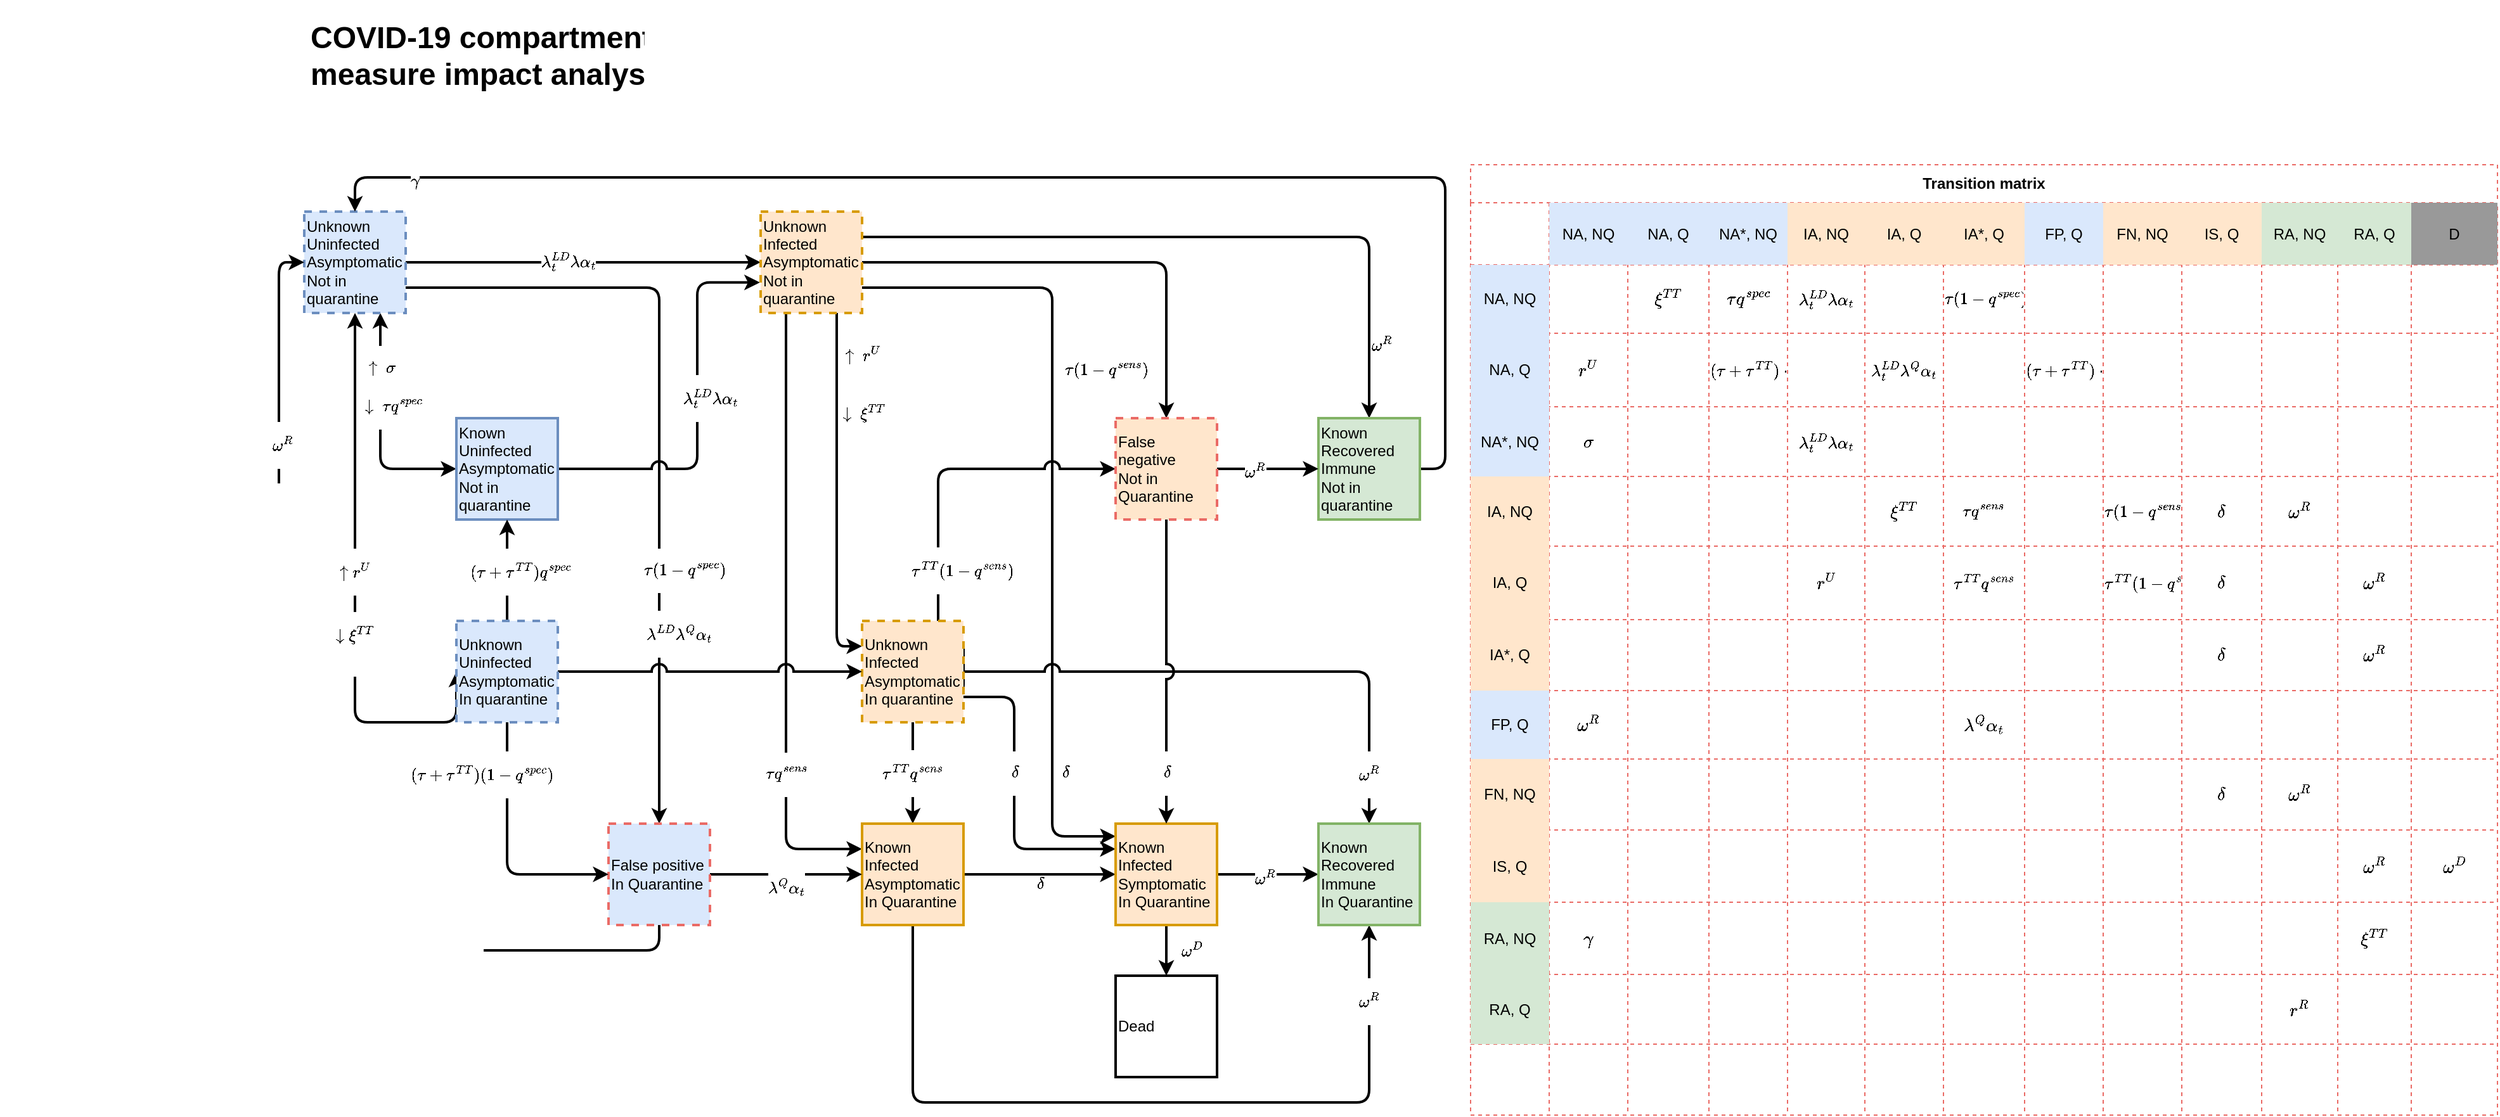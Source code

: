 <mxfile version="13.7.1" type="device" pages="5"><diagram id="ZYUIicswylzh_rdNQMHj" name="Model_diagram"><mxGraphModel dx="927" dy="553" grid="1" gridSize="10" guides="1" tooltips="1" connect="1" arrows="1" fold="1" page="1" pageScale="1" pageWidth="1654" pageHeight="1169" math="1" shadow="0"><root><mxCell id="x8KmFHm5Vm_fgjGWSFDS-0"/><mxCell id="x8KmFHm5Vm_fgjGWSFDS-1" parent="x8KmFHm5Vm_fgjGWSFDS-0"/><mxCell id="omJxfnBMMsD-02ZWvqyS-0" value="&lt;h1&gt;COVID-19 compartmental epidemic model diagram for control measure impact analysis&lt;br&gt;&lt;/h1&gt;" style="text;html=1;strokeColor=none;fillColor=none;spacing=5;spacingTop=-20;whiteSpace=wrap;overflow=hidden;rounded=0;dashed=1;align=left;verticalAlign=top;" parent="x8KmFHm5Vm_fgjGWSFDS-1" vertex="1"><mxGeometry x="40" y="40" width="780" height="70" as="geometry"/></mxCell><mxCell id="SBVmqfrQeAcM8AfrScpC-2" value="" style="edgeStyle=orthogonalEdgeStyle;rounded=1;jumpStyle=arc;jumpSize=10;orthogonalLoop=1;jettySize=auto;html=1;strokeWidth=2;" parent="x8KmFHm5Vm_fgjGWSFDS-1" source="SBVmqfrQeAcM8AfrScpC-0" target="SBVmqfrQeAcM8AfrScpC-1" edge="1"><mxGeometry relative="1" as="geometry"/></mxCell><mxCell id="IbY7rwUbfCRjnow3xjpC-6" value="$$\lambda^{LD}_t \lambda \alpha_t$$" style="edgeLabel;html=1;align=center;verticalAlign=middle;resizable=0;points=[];" parent="SBVmqfrQeAcM8AfrScpC-2" vertex="1" connectable="0"><mxGeometry x="-0.085" y="1" relative="1" as="geometry"><mxPoint as="offset"/></mxGeometry></mxCell><mxCell id="IbY7rwUbfCRjnow3xjpC-0" style="edgeStyle=orthogonalEdgeStyle;rounded=1;orthogonalLoop=1;jettySize=auto;html=1;strokeWidth=2;startArrow=classic;startFill=1;exitX=0.75;exitY=1;exitDx=0;exitDy=0;entryX=0;entryY=0.5;entryDx=0;entryDy=0;" parent="x8KmFHm5Vm_fgjGWSFDS-1" source="SBVmqfrQeAcM8AfrScpC-0" target="SBVmqfrQeAcM8AfrScpC-3" edge="1"><mxGeometry relative="1" as="geometry"/></mxCell><mxCell id="IbY7rwUbfCRjnow3xjpC-4" value="$$\downarrow\&amp;nbsp;&lt;br&gt;\tau q^{spec}$$" style="edgeLabel;html=1;align=center;verticalAlign=middle;resizable=0;points=[];" parent="IbY7rwUbfCRjnow3xjpC-0" vertex="1" connectable="0"><mxGeometry x="0.07" y="-1" relative="1" as="geometry"><mxPoint x="11" y="-24.57" as="offset"/></mxGeometry></mxCell><mxCell id="IbY7rwUbfCRjnow3xjpC-2" style="edgeStyle=orthogonalEdgeStyle;rounded=1;orthogonalLoop=1;jettySize=auto;html=1;entryX=0;entryY=0.5;entryDx=0;entryDy=0;strokeWidth=2;startArrow=classic;startFill=1;exitX=0.5;exitY=1;exitDx=0;exitDy=0;" parent="x8KmFHm5Vm_fgjGWSFDS-1" source="SBVmqfrQeAcM8AfrScpC-0" target="IbY7rwUbfCRjnow3xjpC-1" edge="1"><mxGeometry relative="1" as="geometry"><Array as="points"><mxPoint x="80" y="600"/></Array></mxGeometry></mxCell><mxCell id="IbY7rwUbfCRjnow3xjpC-5" value="$$\uparrow r^U$$" style="edgeLabel;html=1;align=center;verticalAlign=middle;resizable=0;points=[];" parent="IbY7rwUbfCRjnow3xjpC-2" vertex="1" connectable="0"><mxGeometry x="-0.643" y="3" relative="1" as="geometry"><mxPoint x="-3" y="124.43" as="offset"/></mxGeometry></mxCell><mxCell id="IbY7rwUbfCRjnow3xjpC-295" value="$$\downarrow \xi^{TT}$$&amp;nbsp;" style="edgeLabel;html=1;align=center;verticalAlign=middle;resizable=0;points=[];" parent="IbY7rwUbfCRjnow3xjpC-2" vertex="1" connectable="0"><mxGeometry x="-0.293" y="2" relative="1" as="geometry"><mxPoint x="-2" y="104.71" as="offset"/></mxGeometry></mxCell><mxCell id="IbY7rwUbfCRjnow3xjpC-7" style="edgeStyle=orthogonalEdgeStyle;rounded=1;orthogonalLoop=1;jettySize=auto;html=1;entryX=0.5;entryY=0;entryDx=0;entryDy=0;strokeWidth=2;startArrow=none;startFill=0;exitX=1;exitY=0.75;exitDx=0;exitDy=0;" parent="x8KmFHm5Vm_fgjGWSFDS-1" source="SBVmqfrQeAcM8AfrScpC-0" target="SBVmqfrQeAcM8AfrScpC-42" edge="1"><mxGeometry relative="1" as="geometry"><Array as="points"><mxPoint x="320" y="257"/></Array></mxGeometry></mxCell><mxCell id="IbY7rwUbfCRjnow3xjpC-8" value="$$\tau (1-q^{spec})$$" style="edgeLabel;html=1;align=center;verticalAlign=middle;resizable=0;points=[];" parent="IbY7rwUbfCRjnow3xjpC-7" vertex="1" connectable="0"><mxGeometry x="-0.254" y="1" relative="1" as="geometry"><mxPoint x="19" y="190.14" as="offset"/></mxGeometry></mxCell><mxCell id="IbY7rwUbfCRjnow3xjpC-16" value="$$\uparrow\&amp;nbsp;&lt;br&gt;\sigma$$" style="edgeLabel;html=1;align=center;verticalAlign=middle;resizable=0;points=[];" parent="IbY7rwUbfCRjnow3xjpC-7" vertex="1" connectable="0"><mxGeometry x="-0.952" y="1" relative="1" as="geometry"><mxPoint x="-34.29" y="64" as="offset"/></mxGeometry></mxCell><mxCell id="SBVmqfrQeAcM8AfrScpC-0" value="Unknown&lt;br&gt;Uninfected&lt;br&gt;Asymptomatic&lt;br&gt;Not in quarantine" style="whiteSpace=wrap;html=1;aspect=fixed;strokeWidth=2;fillColor=#dae8fc;align=left;rounded=0;strokeColor=#6c8ebf;dashed=1;" parent="x8KmFHm5Vm_fgjGWSFDS-1" vertex="1"><mxGeometry x="40" y="197" width="80" height="80" as="geometry"/></mxCell><mxCell id="SBVmqfrQeAcM8AfrScpC-46" style="edgeStyle=orthogonalEdgeStyle;rounded=1;jumpStyle=arc;jumpSize=10;orthogonalLoop=1;jettySize=auto;html=1;exitX=1;exitY=0.5;exitDx=0;exitDy=0;entryX=0.5;entryY=0;entryDx=0;entryDy=0;strokeWidth=2;" parent="x8KmFHm5Vm_fgjGWSFDS-1" source="SBVmqfrQeAcM8AfrScpC-1" target="SBVmqfrQeAcM8AfrScpC-45" edge="1"><mxGeometry relative="1" as="geometry"/></mxCell><mxCell id="IbY7rwUbfCRjnow3xjpC-23" value="$$\tau (1-q^{sens})$$" style="edgeLabel;html=1;align=center;verticalAlign=middle;resizable=0;points=[];" parent="SBVmqfrQeAcM8AfrScpC-46" vertex="1" connectable="0"><mxGeometry x="-0.211" y="1" relative="1" as="geometry"><mxPoint x="49.66" y="86" as="offset"/></mxGeometry></mxCell><mxCell id="IbY7rwUbfCRjnow3xjpC-19" style="edgeStyle=orthogonalEdgeStyle;rounded=1;jumpStyle=arc;jumpSize=10;orthogonalLoop=1;jettySize=auto;html=1;entryX=0;entryY=0.25;entryDx=0;entryDy=0;startArrow=none;startFill=0;strokeWidth=2;exitX=0.75;exitY=1;exitDx=0;exitDy=0;" parent="x8KmFHm5Vm_fgjGWSFDS-1" source="SBVmqfrQeAcM8AfrScpC-1" target="SBVmqfrQeAcM8AfrScpC-28" edge="1"><mxGeometry relative="1" as="geometry"/></mxCell><mxCell id="IbY7rwUbfCRjnow3xjpC-26" value="$$\uparrow \ r^U$$" style="edgeLabel;html=1;align=center;verticalAlign=middle;resizable=0;points=[];" parent="IbY7rwUbfCRjnow3xjpC-19" vertex="1" connectable="0"><mxGeometry x="-0.628" y="2" relative="1" as="geometry"><mxPoint x="18" y="-19.86" as="offset"/></mxGeometry></mxCell><mxCell id="IbY7rwUbfCRjnow3xjpC-21" style="edgeStyle=orthogonalEdgeStyle;rounded=1;jumpStyle=arc;jumpSize=10;orthogonalLoop=1;jettySize=auto;html=1;startArrow=none;startFill=0;strokeWidth=2;exitX=0.25;exitY=1;exitDx=0;exitDy=0;entryX=0;entryY=0.25;entryDx=0;entryDy=0;" parent="x8KmFHm5Vm_fgjGWSFDS-1" source="SBVmqfrQeAcM8AfrScpC-1" target="SBVmqfrQeAcM8AfrScpC-32" edge="1"><mxGeometry relative="1" as="geometry"><mxPoint x="360" y="942.069" as="targetPoint"/><Array as="points"><mxPoint x="420" y="700"/></Array></mxGeometry></mxCell><mxCell id="IbY7rwUbfCRjnow3xjpC-22" value="$$\tau q^{sens}$$" style="edgeLabel;html=1;align=center;verticalAlign=middle;resizable=0;points=[];" parent="IbY7rwUbfCRjnow3xjpC-21" vertex="1" connectable="0"><mxGeometry x="0.432" relative="1" as="geometry"><mxPoint y="17.29" as="offset"/></mxGeometry></mxCell><mxCell id="IbY7rwUbfCRjnow3xjpC-24" style="edgeStyle=orthogonalEdgeStyle;rounded=1;jumpStyle=arc;jumpSize=10;orthogonalLoop=1;jettySize=auto;html=1;startArrow=none;startFill=0;strokeWidth=2;exitX=1;exitY=0.25;exitDx=0;exitDy=0;" parent="x8KmFHm5Vm_fgjGWSFDS-1" source="SBVmqfrQeAcM8AfrScpC-1" target="SBVmqfrQeAcM8AfrScpC-12" edge="1"><mxGeometry relative="1" as="geometry"/></mxCell><mxCell id="IbY7rwUbfCRjnow3xjpC-25" value="$$\omega^R$$" style="edgeLabel;html=1;align=center;verticalAlign=middle;resizable=0;points=[];" parent="IbY7rwUbfCRjnow3xjpC-24" vertex="1" connectable="0"><mxGeometry y="-81" relative="1" as="geometry"><mxPoint x="138.57" y="4" as="offset"/></mxGeometry></mxCell><mxCell id="IbY7rwUbfCRjnow3xjpC-31" style="edgeStyle=orthogonalEdgeStyle;rounded=1;jumpStyle=arc;jumpSize=10;orthogonalLoop=1;jettySize=auto;html=1;startArrow=none;startFill=0;strokeWidth=2;entryX=0.001;entryY=0.125;entryDx=0;entryDy=0;entryPerimeter=0;exitX=1;exitY=0.75;exitDx=0;exitDy=0;" parent="x8KmFHm5Vm_fgjGWSFDS-1" source="SBVmqfrQeAcM8AfrScpC-1" target="SBVmqfrQeAcM8AfrScpC-34" edge="1"><mxGeometry relative="1" as="geometry"><mxPoint x="540" y="816" as="targetPoint"/><Array as="points"><mxPoint x="630" y="257"/><mxPoint x="630" y="690"/></Array></mxGeometry></mxCell><mxCell id="IbY7rwUbfCRjnow3xjpC-32" value="$$\delta$$" style="edgeLabel;html=1;align=center;verticalAlign=middle;resizable=0;points=[];" parent="IbY7rwUbfCRjnow3xjpC-31" vertex="1" connectable="0"><mxGeometry x="0.798" y="-1" relative="1" as="geometry"><mxPoint x="-9" y="51.29" as="offset"/></mxGeometry></mxCell><mxCell id="SBVmqfrQeAcM8AfrScpC-1" value="Unknown&lt;br&gt;Infected&lt;br&gt;Asymptomatic&lt;br&gt;Not in quarantine" style="whiteSpace=wrap;html=1;aspect=fixed;strokeWidth=2;fillColor=#ffe6cc;align=left;rounded=0;strokeColor=#d79b00;dashed=1;" parent="x8KmFHm5Vm_fgjGWSFDS-1" vertex="1"><mxGeometry x="400" y="197" width="80" height="80" as="geometry"/></mxCell><mxCell id="IbY7rwUbfCRjnow3xjpC-17" style="edgeStyle=orthogonalEdgeStyle;rounded=1;jumpStyle=arc;jumpSize=10;orthogonalLoop=1;jettySize=auto;html=1;entryX=-0.008;entryY=0.699;entryDx=0;entryDy=0;entryPerimeter=0;startArrow=none;startFill=0;strokeWidth=2;exitX=1;exitY=0.5;exitDx=0;exitDy=0;" parent="x8KmFHm5Vm_fgjGWSFDS-1" source="SBVmqfrQeAcM8AfrScpC-3" target="SBVmqfrQeAcM8AfrScpC-1" edge="1"><mxGeometry relative="1" as="geometry"><Array as="points"><mxPoint x="350" y="400"/><mxPoint x="350" y="253"/></Array></mxGeometry></mxCell><mxCell id="IbY7rwUbfCRjnow3xjpC-18" value="$$\lambda^{LD}_t \lambda \alpha_t$$" style="edgeLabel;html=1;align=center;verticalAlign=middle;resizable=0;points=[];" parent="IbY7rwUbfCRjnow3xjpC-17" vertex="1" connectable="0"><mxGeometry x="0.145" y="-1" relative="1" as="geometry"><mxPoint x="9" y="9.31" as="offset"/></mxGeometry></mxCell><mxCell id="SBVmqfrQeAcM8AfrScpC-3" value="Known&lt;br&gt;Uninfected&lt;br&gt;Asymptomatic&lt;br&gt;Not in quarantine" style="whiteSpace=wrap;html=1;aspect=fixed;strokeWidth=2;fillColor=#dae8fc;align=left;rounded=0;strokeColor=#6c8ebf;" parent="x8KmFHm5Vm_fgjGWSFDS-1" vertex="1"><mxGeometry x="160" y="360" width="80" height="80" as="geometry"/></mxCell><mxCell id="SBVmqfrQeAcM8AfrScpC-19" style="edgeStyle=orthogonalEdgeStyle;rounded=1;jumpStyle=arc;jumpSize=10;orthogonalLoop=1;jettySize=auto;html=1;entryX=0.5;entryY=0;entryDx=0;entryDy=0;strokeWidth=2;fillColor=#e1d5e7;exitX=1;exitY=0.5;exitDx=0;exitDy=0;" parent="x8KmFHm5Vm_fgjGWSFDS-1" source="SBVmqfrQeAcM8AfrScpC-12" target="SBVmqfrQeAcM8AfrScpC-0" edge="1"><mxGeometry relative="1" as="geometry"><Array as="points"><mxPoint x="940" y="400"/><mxPoint x="940" y="170"/><mxPoint x="80" y="170"/></Array></mxGeometry></mxCell><mxCell id="IbY7rwUbfCRjnow3xjpC-9" value="$$\gamma$$" style="edgeLabel;html=1;align=center;verticalAlign=middle;resizable=0;points=[];" parent="SBVmqfrQeAcM8AfrScpC-19" vertex="1" connectable="0"><mxGeometry x="0.871" y="3" relative="1" as="geometry"><mxPoint as="offset"/></mxGeometry></mxCell><mxCell id="SBVmqfrQeAcM8AfrScpC-12" value="Known&lt;br&gt;Recovered&lt;br&gt;Immune&lt;br&gt;Not in quarantine" style="whiteSpace=wrap;html=1;aspect=fixed;strokeWidth=2;fillColor=#d5e8d4;align=left;rounded=0;strokeColor=#82b366;" parent="x8KmFHm5Vm_fgjGWSFDS-1" vertex="1"><mxGeometry x="840" y="360" width="80" height="80" as="geometry"/></mxCell><mxCell id="SBVmqfrQeAcM8AfrScpC-21" value="Dead" style="whiteSpace=wrap;html=1;aspect=fixed;strokeWidth=2;fillColor=#ffffff;align=left;rounded=0;" parent="x8KmFHm5Vm_fgjGWSFDS-1" vertex="1"><mxGeometry x="680" y="800" width="80" height="80" as="geometry"/></mxCell><mxCell id="SBVmqfrQeAcM8AfrScpC-25" value="" style="edgeStyle=orthogonalEdgeStyle;rounded=1;jumpStyle=arc;jumpSize=10;orthogonalLoop=1;jettySize=auto;html=1;strokeWidth=2;" parent="x8KmFHm5Vm_fgjGWSFDS-1" source="SBVmqfrQeAcM8AfrScpC-28" target="SBVmqfrQeAcM8AfrScpC-32" edge="1"><mxGeometry relative="1" as="geometry"/></mxCell><mxCell id="IbY7rwUbfCRjnow3xjpC-27" value="$$\tau^{TT} q^{sens}$$" style="edgeLabel;html=1;align=center;verticalAlign=middle;resizable=0;points=[];" parent="SBVmqfrQeAcM8AfrScpC-25" vertex="1" connectable="0"><mxGeometry x="-0.132" y="-3" relative="1" as="geometry"><mxPoint x="3" y="5.71" as="offset"/></mxGeometry></mxCell><mxCell id="IbY7rwUbfCRjnow3xjpC-29" style="edgeStyle=orthogonalEdgeStyle;rounded=1;jumpStyle=arc;jumpSize=10;orthogonalLoop=1;jettySize=auto;html=1;entryX=0;entryY=0.5;entryDx=0;entryDy=0;startArrow=none;startFill=0;strokeWidth=2;exitX=1;exitY=0.25;exitDx=0;exitDy=0;" parent="x8KmFHm5Vm_fgjGWSFDS-1" source="SBVmqfrQeAcM8AfrScpC-28" target="SBVmqfrQeAcM8AfrScpC-45" edge="1"><mxGeometry relative="1" as="geometry"><Array as="points"><mxPoint x="540" y="580"/><mxPoint x="540" y="400"/></Array></mxGeometry></mxCell><mxCell id="IbY7rwUbfCRjnow3xjpC-30" value="$$\tau^{TT}(1-q^{sens})$$" style="edgeLabel;html=1;align=center;verticalAlign=middle;resizable=0;points=[];" parent="IbY7rwUbfCRjnow3xjpC-29" vertex="1" connectable="0"><mxGeometry x="0.282" y="-1" relative="1" as="geometry"><mxPoint x="15.71" y="79" as="offset"/></mxGeometry></mxCell><mxCell id="IbY7rwUbfCRjnow3xjpC-33" style="edgeStyle=orthogonalEdgeStyle;rounded=1;jumpStyle=arc;jumpSize=10;orthogonalLoop=1;jettySize=auto;html=1;startArrow=none;startFill=0;strokeWidth=2;exitX=1;exitY=0.75;exitDx=0;exitDy=0;entryX=0;entryY=0.25;entryDx=0;entryDy=0;" parent="x8KmFHm5Vm_fgjGWSFDS-1" source="SBVmqfrQeAcM8AfrScpC-28" target="SBVmqfrQeAcM8AfrScpC-34" edge="1"><mxGeometry relative="1" as="geometry"><mxPoint x="561" y="760" as="targetPoint"/><Array as="points"><mxPoint x="600" y="580"/><mxPoint x="600" y="700"/></Array></mxGeometry></mxCell><mxCell id="IbY7rwUbfCRjnow3xjpC-34" value="$$\delta$$" style="edgeLabel;html=1;align=center;verticalAlign=middle;resizable=0;points=[];" parent="IbY7rwUbfCRjnow3xjpC-33" vertex="1" connectable="0"><mxGeometry x="0.306" y="-1" relative="1" as="geometry"><mxPoint x="1" y="-57.14" as="offset"/></mxGeometry></mxCell><mxCell id="IbY7rwUbfCRjnow3xjpC-35" style="edgeStyle=orthogonalEdgeStyle;rounded=1;jumpStyle=arc;jumpSize=10;orthogonalLoop=1;jettySize=auto;html=1;entryX=0.5;entryY=0;entryDx=0;entryDy=0;startArrow=none;startFill=0;strokeWidth=2;exitX=1;exitY=0.5;exitDx=0;exitDy=0;" parent="x8KmFHm5Vm_fgjGWSFDS-1" source="SBVmqfrQeAcM8AfrScpC-28" target="SBVmqfrQeAcM8AfrScpC-36" edge="1"><mxGeometry relative="1" as="geometry"><Array as="points"><mxPoint x="880" y="560"/></Array></mxGeometry></mxCell><mxCell id="IbY7rwUbfCRjnow3xjpC-36" value="$$\omega^R$$" style="edgeLabel;html=1;align=center;verticalAlign=middle;resizable=0;points=[];" parent="IbY7rwUbfCRjnow3xjpC-35" vertex="1" connectable="0"><mxGeometry x="0.561" y="1" relative="1" as="geometry"><mxPoint x="-1" y="57.55" as="offset"/></mxGeometry></mxCell><mxCell id="SBVmqfrQeAcM8AfrScpC-28" value="Unknown&lt;br&gt;Infected&lt;br&gt;Asymptomatic&lt;br&gt;In quarantine" style="whiteSpace=wrap;html=1;aspect=fixed;strokeWidth=2;fillColor=#ffe6cc;align=left;rounded=0;strokeColor=#d79b00;dashed=1;" parent="x8KmFHm5Vm_fgjGWSFDS-1" vertex="1"><mxGeometry x="480" y="520" width="80" height="80" as="geometry"/></mxCell><mxCell id="SBVmqfrQeAcM8AfrScpC-31" value="" style="edgeStyle=orthogonalEdgeStyle;rounded=1;jumpStyle=arc;jumpSize=10;orthogonalLoop=1;jettySize=auto;html=1;strokeWidth=2;" parent="x8KmFHm5Vm_fgjGWSFDS-1" source="SBVmqfrQeAcM8AfrScpC-32" target="SBVmqfrQeAcM8AfrScpC-34" edge="1"><mxGeometry relative="1" as="geometry"/></mxCell><mxCell id="IbY7rwUbfCRjnow3xjpC-37" value="$$\delta$$" style="edgeLabel;html=1;align=center;verticalAlign=middle;resizable=0;points=[];" parent="SBVmqfrQeAcM8AfrScpC-31" vertex="1" connectable="0"><mxGeometry x="-0.171" relative="1" as="geometry"><mxPoint x="30" y="-80" as="offset"/></mxGeometry></mxCell><mxCell id="IbY7rwUbfCRjnow3xjpC-38" style="edgeStyle=orthogonalEdgeStyle;rounded=1;jumpStyle=arc;jumpSize=10;orthogonalLoop=1;jettySize=auto;html=1;entryX=0.5;entryY=1;entryDx=0;entryDy=0;startArrow=none;startFill=0;strokeWidth=2;" parent="x8KmFHm5Vm_fgjGWSFDS-1" source="SBVmqfrQeAcM8AfrScpC-32" target="SBVmqfrQeAcM8AfrScpC-36" edge="1"><mxGeometry relative="1" as="geometry"><Array as="points"><mxPoint x="520" y="900"/><mxPoint x="880" y="900"/></Array></mxGeometry></mxCell><mxCell id="IbY7rwUbfCRjnow3xjpC-39" value="$$\omega^R$$" style="edgeLabel;html=1;align=center;verticalAlign=middle;resizable=0;points=[];" parent="IbY7rwUbfCRjnow3xjpC-38" vertex="1" connectable="0"><mxGeometry x="0.326" y="-3" relative="1" as="geometry"><mxPoint x="75.71" y="-83" as="offset"/></mxGeometry></mxCell><mxCell id="SBVmqfrQeAcM8AfrScpC-32" value="Known&lt;br&gt;Infected&lt;br&gt;Asymptomatic&lt;br&gt;In Quarantine" style="whiteSpace=wrap;html=1;aspect=fixed;strokeWidth=2;fillColor=#ffe6cc;align=left;rounded=0;strokeColor=#d79b00;" parent="x8KmFHm5Vm_fgjGWSFDS-1" vertex="1"><mxGeometry x="480" y="680" width="80" height="80" as="geometry"/></mxCell><mxCell id="SBVmqfrQeAcM8AfrScpC-33" value="" style="edgeStyle=orthogonalEdgeStyle;rounded=1;jumpStyle=arc;jumpSize=10;orthogonalLoop=1;jettySize=auto;html=1;strokeWidth=2;" parent="x8KmFHm5Vm_fgjGWSFDS-1" source="SBVmqfrQeAcM8AfrScpC-34" target="SBVmqfrQeAcM8AfrScpC-36" edge="1"><mxGeometry relative="1" as="geometry"/></mxCell><mxCell id="IbY7rwUbfCRjnow3xjpC-47" value="$$\omega^R$$" style="edgeLabel;html=1;align=center;verticalAlign=middle;resizable=0;points=[];" parent="SBVmqfrQeAcM8AfrScpC-33" vertex="1" connectable="0"><mxGeometry x="-0.055" y="-3" relative="1" as="geometry"><mxPoint as="offset"/></mxGeometry></mxCell><mxCell id="SBVmqfrQeAcM8AfrScpC-41" style="edgeStyle=orthogonalEdgeStyle;rounded=1;jumpStyle=arc;jumpSize=10;orthogonalLoop=1;jettySize=auto;html=1;exitX=0.5;exitY=1;exitDx=0;exitDy=0;strokeWidth=2;entryX=0.5;entryY=0;entryDx=0;entryDy=0;" parent="x8KmFHm5Vm_fgjGWSFDS-1" source="SBVmqfrQeAcM8AfrScpC-34" target="SBVmqfrQeAcM8AfrScpC-21" edge="1"><mxGeometry relative="1" as="geometry"><Array as="points"/><mxPoint x="720" y="790" as="targetPoint"/></mxGeometry></mxCell><mxCell id="IbY7rwUbfCRjnow3xjpC-48" value="$$\omega^D$$" style="edgeLabel;html=1;align=center;verticalAlign=middle;resizable=0;points=[];labelBackgroundColor=none;" parent="SBVmqfrQeAcM8AfrScpC-41" vertex="1" connectable="0"><mxGeometry x="0.415" y="1" relative="1" as="geometry"><mxPoint x="19" y="-8.76" as="offset"/></mxGeometry></mxCell><mxCell id="SBVmqfrQeAcM8AfrScpC-34" value="Known&lt;br&gt;Infected&lt;br&gt;Symptomatic&lt;br&gt;In Quarantine" style="whiteSpace=wrap;html=1;aspect=fixed;strokeWidth=2;fillColor=#ffe6cc;align=left;rounded=0;strokeColor=#d79b00;" parent="x8KmFHm5Vm_fgjGWSFDS-1" vertex="1"><mxGeometry x="680" y="680" width="80" height="80" as="geometry"/></mxCell><mxCell id="SBVmqfrQeAcM8AfrScpC-36" value="Known&lt;br&gt;Recovered&lt;br&gt;Immune&lt;br&gt;In Quarantine" style="whiteSpace=wrap;html=1;aspect=fixed;strokeWidth=2;fillColor=#d5e8d4;align=left;rounded=0;strokeColor=#82b366;" parent="x8KmFHm5Vm_fgjGWSFDS-1" vertex="1"><mxGeometry x="840" y="680" width="80" height="80" as="geometry"/></mxCell><mxCell id="SBVmqfrQeAcM8AfrScpC-53" style="edgeStyle=orthogonalEdgeStyle;rounded=1;jumpStyle=arc;jumpSize=10;orthogonalLoop=1;jettySize=auto;html=1;strokeWidth=2;exitX=1;exitY=0.5;exitDx=0;exitDy=0;" parent="x8KmFHm5Vm_fgjGWSFDS-1" source="SBVmqfrQeAcM8AfrScpC-42" target="SBVmqfrQeAcM8AfrScpC-32" edge="1"><mxGeometry relative="1" as="geometry"/></mxCell><mxCell id="IbY7rwUbfCRjnow3xjpC-42" value="$$\lambda^Q \alpha_t$$" style="edgeLabel;html=1;align=center;verticalAlign=middle;resizable=0;points=[];" parent="SBVmqfrQeAcM8AfrScpC-53" vertex="1" connectable="0"><mxGeometry x="-0.216" y="-1" relative="1" as="geometry"><mxPoint x="12.86" y="9" as="offset"/></mxGeometry></mxCell><mxCell id="IbY7rwUbfCRjnow3xjpC-40" style="edgeStyle=orthogonalEdgeStyle;rounded=1;jumpStyle=arc;jumpSize=10;orthogonalLoop=1;jettySize=auto;html=1;entryX=0;entryY=0.5;entryDx=0;entryDy=0;startArrow=none;startFill=0;strokeWidth=2;exitX=0.5;exitY=1;exitDx=0;exitDy=0;" parent="x8KmFHm5Vm_fgjGWSFDS-1" source="SBVmqfrQeAcM8AfrScpC-42" target="SBVmqfrQeAcM8AfrScpC-0" edge="1"><mxGeometry relative="1" as="geometry"><Array as="points"><mxPoint x="320" y="780"/><mxPoint x="20" y="780"/><mxPoint x="20" y="237"/></Array></mxGeometry></mxCell><mxCell id="IbY7rwUbfCRjnow3xjpC-41" value="$$\omega^R$$" style="edgeLabel;html=1;align=center;verticalAlign=middle;resizable=0;points=[];" parent="IbY7rwUbfCRjnow3xjpC-40" vertex="1" connectable="0"><mxGeometry x="0.077" y="-3" relative="1" as="geometry"><mxPoint y="-244.14" as="offset"/></mxGeometry></mxCell><mxCell id="SBVmqfrQeAcM8AfrScpC-42" value="False positive&lt;br&gt;In Quarantine" style="whiteSpace=wrap;html=1;aspect=fixed;strokeWidth=2;fillColor=#dae8fc;align=left;rounded=0;dashed=1;strokeColor=#EA6B66;" parent="x8KmFHm5Vm_fgjGWSFDS-1" vertex="1"><mxGeometry x="280" y="680" width="80" height="80" as="geometry"/></mxCell><mxCell id="IbY7rwUbfCRjnow3xjpC-43" style="edgeStyle=orthogonalEdgeStyle;rounded=1;jumpStyle=arc;jumpSize=10;orthogonalLoop=1;jettySize=auto;html=1;startArrow=none;startFill=0;strokeWidth=2;" parent="x8KmFHm5Vm_fgjGWSFDS-1" source="SBVmqfrQeAcM8AfrScpC-45" target="SBVmqfrQeAcM8AfrScpC-34" edge="1"><mxGeometry relative="1" as="geometry"><Array as="points"><mxPoint x="720" y="620"/><mxPoint x="720" y="620"/></Array></mxGeometry></mxCell><mxCell id="IbY7rwUbfCRjnow3xjpC-44" value="$$\delta$$" style="edgeLabel;html=1;align=center;verticalAlign=middle;resizable=0;points=[];" parent="IbY7rwUbfCRjnow3xjpC-43" vertex="1" connectable="0"><mxGeometry x="0.355" y="-1" relative="1" as="geometry"><mxPoint x="1" y="37.55" as="offset"/></mxGeometry></mxCell><mxCell id="IbY7rwUbfCRjnow3xjpC-45" style="edgeStyle=orthogonalEdgeStyle;rounded=1;jumpStyle=arc;jumpSize=10;orthogonalLoop=1;jettySize=auto;html=1;entryX=0;entryY=0.5;entryDx=0;entryDy=0;startArrow=none;startFill=0;strokeWidth=2;" parent="x8KmFHm5Vm_fgjGWSFDS-1" source="SBVmqfrQeAcM8AfrScpC-45" target="SBVmqfrQeAcM8AfrScpC-12" edge="1"><mxGeometry relative="1" as="geometry"/></mxCell><mxCell id="IbY7rwUbfCRjnow3xjpC-46" value="$$\omega^R$$" style="edgeLabel;html=1;align=center;verticalAlign=middle;resizable=0;points=[];" parent="IbY7rwUbfCRjnow3xjpC-45" vertex="1" connectable="0"><mxGeometry x="-0.261" y="-2" relative="1" as="geometry"><mxPoint as="offset"/></mxGeometry></mxCell><mxCell id="SBVmqfrQeAcM8AfrScpC-45" value="False negative&lt;br&gt;Not in Quarantine" style="whiteSpace=wrap;html=1;aspect=fixed;strokeWidth=2;fillColor=#ffe6cc;align=left;rounded=0;strokeColor=#EA6B66;dashed=1;" parent="x8KmFHm5Vm_fgjGWSFDS-1" vertex="1"><mxGeometry x="680" y="360" width="80" height="80" as="geometry"/></mxCell><mxCell id="IbY7rwUbfCRjnow3xjpC-10" style="edgeStyle=orthogonalEdgeStyle;rounded=1;orthogonalLoop=1;jettySize=auto;html=1;entryX=0.5;entryY=1;entryDx=0;entryDy=0;strokeWidth=2;" parent="x8KmFHm5Vm_fgjGWSFDS-1" source="IbY7rwUbfCRjnow3xjpC-1" target="SBVmqfrQeAcM8AfrScpC-3" edge="1"><mxGeometry relative="1" as="geometry"/></mxCell><mxCell id="IbY7rwUbfCRjnow3xjpC-11" value="$$(\tau + \tau^{TT}) q^{spec}$$" style="edgeLabel;html=1;align=center;verticalAlign=middle;resizable=0;points=[];" parent="IbY7rwUbfCRjnow3xjpC-10" vertex="1" connectable="0"><mxGeometry x="0.523" y="1" relative="1" as="geometry"><mxPoint x="11" y="21.43" as="offset"/></mxGeometry></mxCell><mxCell id="IbY7rwUbfCRjnow3xjpC-12" style="edgeStyle=orthogonalEdgeStyle;rounded=1;orthogonalLoop=1;jettySize=auto;html=1;entryX=0;entryY=0.5;entryDx=0;entryDy=0;strokeWidth=2;jumpStyle=arc;jumpSize=10;" parent="x8KmFHm5Vm_fgjGWSFDS-1" source="IbY7rwUbfCRjnow3xjpC-1" target="SBVmqfrQeAcM8AfrScpC-28" edge="1"><mxGeometry relative="1" as="geometry"/></mxCell><mxCell id="IbY7rwUbfCRjnow3xjpC-13" value="$$\lambda^{LD} \lambda^Q \alpha_t$$" style="edgeLabel;html=1;align=center;verticalAlign=middle;resizable=0;points=[];" parent="IbY7rwUbfCRjnow3xjpC-12" vertex="1" connectable="0"><mxGeometry x="0.372" y="3" relative="1" as="geometry"><mxPoint x="-69.66" y="-27" as="offset"/></mxGeometry></mxCell><mxCell id="IbY7rwUbfCRjnow3xjpC-14" style="edgeStyle=orthogonalEdgeStyle;rounded=1;jumpStyle=arc;jumpSize=10;orthogonalLoop=1;jettySize=auto;html=1;entryX=0;entryY=0.5;entryDx=0;entryDy=0;strokeWidth=2;exitX=0.5;exitY=1;exitDx=0;exitDy=0;" parent="x8KmFHm5Vm_fgjGWSFDS-1" source="IbY7rwUbfCRjnow3xjpC-1" target="SBVmqfrQeAcM8AfrScpC-42" edge="1"><mxGeometry relative="1" as="geometry"/></mxCell><mxCell id="IbY7rwUbfCRjnow3xjpC-15" value="$$(\tau + \tau^{TT}) (1-q^{spec})$$" style="edgeLabel;html=1;align=center;verticalAlign=middle;resizable=0;points=[];" parent="IbY7rwUbfCRjnow3xjpC-14" vertex="1" connectable="0"><mxGeometry x="-0.31" y="-1" relative="1" as="geometry"><mxPoint x="-19" y="-28.57" as="offset"/></mxGeometry></mxCell><mxCell id="IbY7rwUbfCRjnow3xjpC-1" value="Unknown&lt;br&gt;Uninfected&lt;br&gt;Asymptomatic&lt;br&gt;In quarantine" style="whiteSpace=wrap;html=1;aspect=fixed;strokeWidth=2;fillColor=#dae8fc;align=left;rounded=0;strokeColor=#6c8ebf;dashed=1;" parent="x8KmFHm5Vm_fgjGWSFDS-1" vertex="1"><mxGeometry x="160" y="520" width="80" height="80" as="geometry"/></mxCell><mxCell id="IbY7rwUbfCRjnow3xjpC-20" value="$$\downarrow \ \xi^{TT}$$" style="edgeLabel;html=1;align=center;verticalAlign=middle;resizable=0;points=[];" parent="x8KmFHm5Vm_fgjGWSFDS-1" vertex="1" connectable="0"><mxGeometry x="-199.997" y="120.0" as="geometry"><mxPoint x="681" y="236" as="offset"/></mxGeometry></mxCell><mxCell id="IbY7rwUbfCRjnow3xjpC-49" value="Transition matrix" style="shape=table;html=1;whiteSpace=wrap;startSize=30;container=1;collapsible=0;childLayout=tableLayout;fontStyle=1;align=center;dashed=1;strokeColor=#EA6B66;" parent="x8KmFHm5Vm_fgjGWSFDS-1" vertex="1"><mxGeometry x="960" y="160" width="810" height="750" as="geometry"/></mxCell><mxCell id="IbY7rwUbfCRjnow3xjpC-253" style="shape=partialRectangle;html=1;whiteSpace=wrap;collapsible=0;dropTarget=0;pointerEvents=0;fillColor=none;top=0;left=0;bottom=0;right=0;points=[[0,0.5],[1,0.5]];portConstraint=eastwest;" parent="IbY7rwUbfCRjnow3xjpC-49" vertex="1"><mxGeometry y="30" width="810" height="49" as="geometry"/></mxCell><mxCell id="IbY7rwUbfCRjnow3xjpC-266" style="shape=partialRectangle;html=1;whiteSpace=wrap;connectable=0;fillColor=none;top=0;left=0;bottom=0;right=0;overflow=hidden;" parent="IbY7rwUbfCRjnow3xjpC-253" vertex="1"><mxGeometry width="62" height="49" as="geometry"/></mxCell><mxCell id="IbY7rwUbfCRjnow3xjpC-254" value="NA, NQ" style="shape=partialRectangle;html=1;whiteSpace=wrap;connectable=0;fillColor=#dae8fc;top=0;left=0;bottom=0;right=0;overflow=hidden;strokeColor=#6c8ebf;" parent="IbY7rwUbfCRjnow3xjpC-253" vertex="1"><mxGeometry x="62" width="62" height="49" as="geometry"/></mxCell><mxCell id="IbY7rwUbfCRjnow3xjpC-255" value="NA, Q" style="shape=partialRectangle;html=1;whiteSpace=wrap;connectable=0;fillColor=#dae8fc;top=0;left=0;bottom=0;right=0;overflow=hidden;strokeColor=#6c8ebf;" parent="IbY7rwUbfCRjnow3xjpC-253" vertex="1"><mxGeometry x="124" width="64" height="49" as="geometry"/></mxCell><mxCell id="IbY7rwUbfCRjnow3xjpC-256" value="NA*, NQ" style="shape=partialRectangle;html=1;whiteSpace=wrap;connectable=0;fillColor=#dae8fc;top=0;left=0;bottom=0;right=0;overflow=hidden;strokeColor=#6c8ebf;" parent="IbY7rwUbfCRjnow3xjpC-253" vertex="1"><mxGeometry x="188" width="62" height="49" as="geometry"/></mxCell><mxCell id="IbY7rwUbfCRjnow3xjpC-257" value="IA, NQ" style="shape=partialRectangle;html=1;whiteSpace=wrap;connectable=0;fillColor=#ffe6cc;top=0;left=0;bottom=0;right=0;overflow=hidden;strokeColor=#d79b00;" parent="IbY7rwUbfCRjnow3xjpC-253" vertex="1"><mxGeometry x="250" width="61" height="49" as="geometry"/></mxCell><mxCell id="IbY7rwUbfCRjnow3xjpC-258" value="IA, Q" style="shape=partialRectangle;html=1;whiteSpace=wrap;connectable=0;fillColor=#ffe6cc;top=0;left=0;bottom=0;right=0;overflow=hidden;strokeColor=#d79b00;" parent="IbY7rwUbfCRjnow3xjpC-253" vertex="1"><mxGeometry x="311" width="62" height="49" as="geometry"/></mxCell><mxCell id="IbY7rwUbfCRjnow3xjpC-259" value="IA*, Q" style="shape=partialRectangle;html=1;whiteSpace=wrap;connectable=0;fillColor=#ffe6cc;top=0;left=0;bottom=0;right=0;overflow=hidden;strokeColor=#d79b00;" parent="IbY7rwUbfCRjnow3xjpC-253" vertex="1"><mxGeometry x="373" width="64" height="49" as="geometry"/></mxCell><mxCell id="IbY7rwUbfCRjnow3xjpC-260" value="FP, Q" style="shape=partialRectangle;html=1;whiteSpace=wrap;connectable=0;fillColor=#dae8fc;top=0;left=0;bottom=0;right=0;overflow=hidden;strokeColor=#6c8ebf;" parent="IbY7rwUbfCRjnow3xjpC-253" vertex="1"><mxGeometry x="437" width="62" height="49" as="geometry"/></mxCell><mxCell id="IbY7rwUbfCRjnow3xjpC-261" value="FN, NQ" style="shape=partialRectangle;html=1;whiteSpace=wrap;connectable=0;fillColor=#ffe6cc;top=0;left=0;bottom=0;right=0;overflow=hidden;strokeColor=#d79b00;" parent="IbY7rwUbfCRjnow3xjpC-253" vertex="1"><mxGeometry x="499" width="62" height="49" as="geometry"/></mxCell><mxCell id="IbY7rwUbfCRjnow3xjpC-262" value="IS, Q" style="shape=partialRectangle;html=1;whiteSpace=wrap;connectable=0;fillColor=#ffe6cc;top=0;left=0;bottom=0;right=0;overflow=hidden;strokeColor=#d79b00;" parent="IbY7rwUbfCRjnow3xjpC-253" vertex="1"><mxGeometry x="561" width="63" height="49" as="geometry"/></mxCell><mxCell id="IbY7rwUbfCRjnow3xjpC-263" value="RA, NQ" style="shape=partialRectangle;html=1;whiteSpace=wrap;connectable=0;fillColor=#d5e8d4;top=0;left=0;bottom=0;right=0;overflow=hidden;strokeColor=#82b366;" parent="IbY7rwUbfCRjnow3xjpC-253" vertex="1"><mxGeometry x="624" width="60" height="49" as="geometry"/></mxCell><mxCell id="IbY7rwUbfCRjnow3xjpC-264" value="RA, Q" style="shape=partialRectangle;html=1;whiteSpace=wrap;connectable=0;fillColor=#d5e8d4;top=0;left=0;bottom=0;right=0;overflow=hidden;strokeColor=#82b366;" parent="IbY7rwUbfCRjnow3xjpC-253" vertex="1"><mxGeometry x="684" width="58" height="49" as="geometry"/></mxCell><mxCell id="IbY7rwUbfCRjnow3xjpC-265" value="D" style="shape=partialRectangle;html=1;whiteSpace=wrap;connectable=0;top=0;left=0;bottom=0;right=0;overflow=hidden;fillColor=#999999;" parent="IbY7rwUbfCRjnow3xjpC-253" vertex="1"><mxGeometry x="742" width="68" height="49" as="geometry"/></mxCell><mxCell id="IbY7rwUbfCRjnow3xjpC-87" value="" style="shape=partialRectangle;html=1;whiteSpace=wrap;collapsible=0;dropTarget=0;pointerEvents=0;fillColor=none;top=0;left=0;bottom=0;right=0;points=[[0,0.5],[1,0.5]];portConstraint=eastwest;" parent="IbY7rwUbfCRjnow3xjpC-49" vertex="1"><mxGeometry y="79" width="810" height="54" as="geometry"/></mxCell><mxCell id="IbY7rwUbfCRjnow3xjpC-267" value="&lt;span style=&quot;color: rgb(0 , 0 , 0) ; font-family: &amp;#34;helvetica&amp;#34; ; font-size: 12px ; font-style: normal ; font-weight: 400 ; letter-spacing: normal ; text-align: center ; text-indent: 0px ; text-transform: none ; word-spacing: 0px ; display: inline ; float: none&quot;&gt;NA, NQ&lt;/span&gt;" style="shape=partialRectangle;html=1;whiteSpace=wrap;connectable=0;fillColor=#dae8fc;top=0;left=0;bottom=0;right=0;overflow=hidden;strokeColor=#6c8ebf;" parent="IbY7rwUbfCRjnow3xjpC-87" vertex="1"><mxGeometry width="62" height="54" as="geometry"/></mxCell><mxCell id="IbY7rwUbfCRjnow3xjpC-88" value="" style="shape=partialRectangle;html=1;whiteSpace=wrap;connectable=0;fillColor=none;top=0;left=0;bottom=0;right=0;overflow=hidden;" parent="IbY7rwUbfCRjnow3xjpC-87" vertex="1"><mxGeometry x="62" width="62" height="54" as="geometry"/></mxCell><mxCell id="IbY7rwUbfCRjnow3xjpC-89" value="$$\xi^{TT}$$" style="shape=partialRectangle;html=1;whiteSpace=wrap;connectable=0;fillColor=none;top=0;left=0;bottom=0;right=0;overflow=hidden;" parent="IbY7rwUbfCRjnow3xjpC-87" vertex="1"><mxGeometry x="124" width="64" height="54" as="geometry"/></mxCell><mxCell id="IbY7rwUbfCRjnow3xjpC-239" value="$$\tau q^{spec}$$" style="shape=partialRectangle;html=1;whiteSpace=wrap;connectable=0;fillColor=none;top=0;left=0;bottom=0;right=0;overflow=hidden;" parent="IbY7rwUbfCRjnow3xjpC-87" vertex="1"><mxGeometry x="188" width="62" height="54" as="geometry"/></mxCell><mxCell id="IbY7rwUbfCRjnow3xjpC-227" value="&lt;span style=&quot;font-size: 11px ; background-color: rgb(255 , 255 , 255)&quot;&gt;$$\lambda^{LD}_t \lambda \alpha_t$$&lt;/span&gt;" style="shape=partialRectangle;html=1;whiteSpace=wrap;connectable=0;fillColor=none;top=0;left=0;bottom=0;right=0;overflow=hidden;" parent="IbY7rwUbfCRjnow3xjpC-87" vertex="1"><mxGeometry x="250" width="61" height="54" as="geometry"/></mxCell><mxCell id="IbY7rwUbfCRjnow3xjpC-215" style="shape=partialRectangle;html=1;whiteSpace=wrap;connectable=0;fillColor=none;top=0;left=0;bottom=0;right=0;overflow=hidden;" parent="IbY7rwUbfCRjnow3xjpC-87" vertex="1"><mxGeometry x="311" width="62" height="54" as="geometry"/></mxCell><mxCell id="IbY7rwUbfCRjnow3xjpC-203" value="&lt;span style=&quot;font-size: 11px ; background-color: rgb(255 , 255 , 255)&quot;&gt;$$\tau (1-q^{spec})$$&lt;/span&gt;" style="shape=partialRectangle;html=1;whiteSpace=wrap;connectable=0;fillColor=none;top=0;left=0;bottom=0;right=0;overflow=hidden;" parent="IbY7rwUbfCRjnow3xjpC-87" vertex="1"><mxGeometry x="373" width="64" height="54" as="geometry"/></mxCell><mxCell id="IbY7rwUbfCRjnow3xjpC-191" style="shape=partialRectangle;html=1;whiteSpace=wrap;connectable=0;fillColor=none;top=0;left=0;bottom=0;right=0;overflow=hidden;" parent="IbY7rwUbfCRjnow3xjpC-87" vertex="1"><mxGeometry x="437" width="62" height="54" as="geometry"/></mxCell><mxCell id="IbY7rwUbfCRjnow3xjpC-179" style="shape=partialRectangle;html=1;whiteSpace=wrap;connectable=0;fillColor=none;top=0;left=0;bottom=0;right=0;overflow=hidden;" parent="IbY7rwUbfCRjnow3xjpC-87" vertex="1"><mxGeometry x="499" width="62" height="54" as="geometry"/></mxCell><mxCell id="IbY7rwUbfCRjnow3xjpC-167" style="shape=partialRectangle;html=1;whiteSpace=wrap;connectable=0;fillColor=none;top=0;left=0;bottom=0;right=0;overflow=hidden;" parent="IbY7rwUbfCRjnow3xjpC-87" vertex="1"><mxGeometry x="561" width="63" height="54" as="geometry"/></mxCell><mxCell id="IbY7rwUbfCRjnow3xjpC-155" style="shape=partialRectangle;html=1;whiteSpace=wrap;connectable=0;fillColor=none;top=0;left=0;bottom=0;right=0;overflow=hidden;" parent="IbY7rwUbfCRjnow3xjpC-87" vertex="1"><mxGeometry x="624" width="60" height="54" as="geometry"/></mxCell><mxCell id="IbY7rwUbfCRjnow3xjpC-143" style="shape=partialRectangle;html=1;whiteSpace=wrap;connectable=0;fillColor=none;top=0;left=0;bottom=0;right=0;overflow=hidden;" parent="IbY7rwUbfCRjnow3xjpC-87" vertex="1"><mxGeometry x="684" width="58" height="54" as="geometry"/></mxCell><mxCell id="IbY7rwUbfCRjnow3xjpC-90" value="" style="shape=partialRectangle;html=1;whiteSpace=wrap;connectable=0;fillColor=none;top=0;left=0;bottom=0;right=0;overflow=hidden;" parent="IbY7rwUbfCRjnow3xjpC-87" vertex="1"><mxGeometry x="742" width="68" height="54" as="geometry"/></mxCell><mxCell id="IbY7rwUbfCRjnow3xjpC-70" value="" style="shape=partialRectangle;html=1;whiteSpace=wrap;collapsible=0;dropTarget=0;pointerEvents=0;fillColor=none;top=0;left=0;bottom=0;right=0;points=[[0,0.5],[1,0.5]];portConstraint=eastwest;" parent="IbY7rwUbfCRjnow3xjpC-49" vertex="1"><mxGeometry y="133" width="810" height="58" as="geometry"/></mxCell><mxCell id="IbY7rwUbfCRjnow3xjpC-268" value="&lt;span&gt;NA, Q&lt;/span&gt;" style="shape=partialRectangle;html=1;whiteSpace=wrap;connectable=0;fillColor=#dae8fc;top=0;left=0;bottom=0;right=0;overflow=hidden;strokeColor=#6c8ebf;" parent="IbY7rwUbfCRjnow3xjpC-70" vertex="1"><mxGeometry width="62" height="58" as="geometry"/></mxCell><mxCell id="IbY7rwUbfCRjnow3xjpC-71" value="$$r^U$$" style="shape=partialRectangle;html=1;whiteSpace=wrap;connectable=0;fillColor=none;top=0;left=0;bottom=0;right=0;overflow=hidden;" parent="IbY7rwUbfCRjnow3xjpC-70" vertex="1"><mxGeometry x="62" width="62" height="58" as="geometry"/></mxCell><mxCell id="IbY7rwUbfCRjnow3xjpC-72" value="" style="shape=partialRectangle;html=1;whiteSpace=wrap;connectable=0;fillColor=none;top=0;left=0;bottom=0;right=0;overflow=hidden;" parent="IbY7rwUbfCRjnow3xjpC-70" vertex="1"><mxGeometry x="124" width="64" height="58" as="geometry"/></mxCell><mxCell id="IbY7rwUbfCRjnow3xjpC-240" value="&lt;span style=&quot;font-size: 11px ; background-color: rgb(255 , 255 , 255)&quot;&gt;$$(\tau + \tau^{TT})\cdot \\ q^{spec}$$&lt;/span&gt;" style="shape=partialRectangle;html=1;whiteSpace=wrap;connectable=0;fillColor=none;top=0;left=0;bottom=0;right=0;overflow=hidden;" parent="IbY7rwUbfCRjnow3xjpC-70" vertex="1"><mxGeometry x="188" width="62" height="58" as="geometry"/></mxCell><mxCell id="IbY7rwUbfCRjnow3xjpC-228" style="shape=partialRectangle;html=1;whiteSpace=wrap;connectable=0;fillColor=none;top=0;left=0;bottom=0;right=0;overflow=hidden;" parent="IbY7rwUbfCRjnow3xjpC-70" vertex="1"><mxGeometry x="250" width="61" height="58" as="geometry"/></mxCell><mxCell id="IbY7rwUbfCRjnow3xjpC-216" value="&lt;span style=&quot;font-size: 11px ; background-color: rgb(255 , 255 , 255)&quot;&gt;$$\lambda^{LD}_t \lambda^Q \alpha_t$$&lt;/span&gt;" style="shape=partialRectangle;html=1;whiteSpace=wrap;connectable=0;fillColor=none;top=0;left=0;bottom=0;right=0;overflow=hidden;" parent="IbY7rwUbfCRjnow3xjpC-70" vertex="1"><mxGeometry x="311" width="62" height="58" as="geometry"/></mxCell><mxCell id="IbY7rwUbfCRjnow3xjpC-204" style="shape=partialRectangle;html=1;whiteSpace=wrap;connectable=0;fillColor=none;top=0;left=0;bottom=0;right=0;overflow=hidden;" parent="IbY7rwUbfCRjnow3xjpC-70" vertex="1"><mxGeometry x="373" width="64" height="58" as="geometry"/></mxCell><mxCell id="IbY7rwUbfCRjnow3xjpC-192" value="&lt;span style=&quot;font-size: 11px ; background-color: rgb(255 , 255 , 255)&quot;&gt;$$(\tau + \tau^{TT})\cdot \\ (1-q^{spec})$$&lt;/span&gt;" style="shape=partialRectangle;html=1;whiteSpace=wrap;connectable=0;fillColor=none;top=0;left=0;bottom=0;right=0;overflow=hidden;" parent="IbY7rwUbfCRjnow3xjpC-70" vertex="1"><mxGeometry x="437" width="62" height="58" as="geometry"/></mxCell><mxCell id="IbY7rwUbfCRjnow3xjpC-180" style="shape=partialRectangle;html=1;whiteSpace=wrap;connectable=0;fillColor=none;top=0;left=0;bottom=0;right=0;overflow=hidden;" parent="IbY7rwUbfCRjnow3xjpC-70" vertex="1"><mxGeometry x="499" width="62" height="58" as="geometry"/></mxCell><mxCell id="IbY7rwUbfCRjnow3xjpC-168" style="shape=partialRectangle;html=1;whiteSpace=wrap;connectable=0;fillColor=none;top=0;left=0;bottom=0;right=0;overflow=hidden;" parent="IbY7rwUbfCRjnow3xjpC-70" vertex="1"><mxGeometry x="561" width="63" height="58" as="geometry"/></mxCell><mxCell id="IbY7rwUbfCRjnow3xjpC-156" style="shape=partialRectangle;html=1;whiteSpace=wrap;connectable=0;fillColor=none;top=0;left=0;bottom=0;right=0;overflow=hidden;" parent="IbY7rwUbfCRjnow3xjpC-70" vertex="1"><mxGeometry x="624" width="60" height="58" as="geometry"/></mxCell><mxCell id="IbY7rwUbfCRjnow3xjpC-144" style="shape=partialRectangle;html=1;whiteSpace=wrap;connectable=0;fillColor=none;top=0;left=0;bottom=0;right=0;overflow=hidden;" parent="IbY7rwUbfCRjnow3xjpC-70" vertex="1"><mxGeometry x="684" width="58" height="58" as="geometry"/></mxCell><mxCell id="IbY7rwUbfCRjnow3xjpC-73" value="" style="shape=partialRectangle;html=1;whiteSpace=wrap;connectable=0;fillColor=none;top=0;left=0;bottom=0;right=0;overflow=hidden;" parent="IbY7rwUbfCRjnow3xjpC-70" vertex="1"><mxGeometry x="742" width="68" height="58" as="geometry"/></mxCell><mxCell id="IbY7rwUbfCRjnow3xjpC-50" value="" style="shape=partialRectangle;html=1;whiteSpace=wrap;collapsible=0;dropTarget=0;pointerEvents=0;fillColor=none;top=0;left=0;bottom=0;right=0;points=[[0,0.5],[1,0.5]];portConstraint=eastwest;" parent="IbY7rwUbfCRjnow3xjpC-49" vertex="1"><mxGeometry y="191" width="810" height="55" as="geometry"/></mxCell><mxCell id="IbY7rwUbfCRjnow3xjpC-269" value="&lt;span&gt;NA*, NQ&lt;/span&gt;" style="shape=partialRectangle;html=1;whiteSpace=wrap;connectable=0;fillColor=#dae8fc;top=0;left=0;bottom=0;right=0;overflow=hidden;strokeColor=#6c8ebf;" parent="IbY7rwUbfCRjnow3xjpC-50" vertex="1"><mxGeometry width="62" height="55" as="geometry"/></mxCell><mxCell id="IbY7rwUbfCRjnow3xjpC-51" value="$$\sigma$$" style="shape=partialRectangle;html=1;whiteSpace=wrap;connectable=0;fillColor=none;top=0;left=0;bottom=0;right=0;overflow=hidden;" parent="IbY7rwUbfCRjnow3xjpC-50" vertex="1"><mxGeometry x="62" width="62" height="55" as="geometry"/></mxCell><mxCell id="IbY7rwUbfCRjnow3xjpC-52" value="" style="shape=partialRectangle;html=1;whiteSpace=wrap;connectable=0;fillColor=none;top=0;left=0;bottom=0;right=0;overflow=hidden;" parent="IbY7rwUbfCRjnow3xjpC-50" vertex="1"><mxGeometry x="124" width="64" height="55" as="geometry"/></mxCell><mxCell id="IbY7rwUbfCRjnow3xjpC-241" style="shape=partialRectangle;html=1;whiteSpace=wrap;connectable=0;fillColor=none;top=0;left=0;bottom=0;right=0;overflow=hidden;" parent="IbY7rwUbfCRjnow3xjpC-50" vertex="1"><mxGeometry x="188" width="62" height="55" as="geometry"/></mxCell><mxCell id="IbY7rwUbfCRjnow3xjpC-229" value="&lt;span style=&quot;font-size: 11px ; background-color: rgb(255 , 255 , 255)&quot;&gt;$$\lambda^{LD}_t \lambda \alpha_t$$&lt;/span&gt;" style="shape=partialRectangle;html=1;whiteSpace=wrap;connectable=0;fillColor=none;top=0;left=0;bottom=0;right=0;overflow=hidden;" parent="IbY7rwUbfCRjnow3xjpC-50" vertex="1"><mxGeometry x="250" width="61" height="55" as="geometry"/></mxCell><mxCell id="IbY7rwUbfCRjnow3xjpC-217" style="shape=partialRectangle;html=1;whiteSpace=wrap;connectable=0;fillColor=none;top=0;left=0;bottom=0;right=0;overflow=hidden;" parent="IbY7rwUbfCRjnow3xjpC-50" vertex="1"><mxGeometry x="311" width="62" height="55" as="geometry"/></mxCell><mxCell id="IbY7rwUbfCRjnow3xjpC-205" style="shape=partialRectangle;html=1;whiteSpace=wrap;connectable=0;fillColor=none;top=0;left=0;bottom=0;right=0;overflow=hidden;" parent="IbY7rwUbfCRjnow3xjpC-50" vertex="1"><mxGeometry x="373" width="64" height="55" as="geometry"/></mxCell><mxCell id="IbY7rwUbfCRjnow3xjpC-193" style="shape=partialRectangle;html=1;whiteSpace=wrap;connectable=0;fillColor=none;top=0;left=0;bottom=0;right=0;overflow=hidden;" parent="IbY7rwUbfCRjnow3xjpC-50" vertex="1"><mxGeometry x="437" width="62" height="55" as="geometry"/></mxCell><mxCell id="IbY7rwUbfCRjnow3xjpC-181" style="shape=partialRectangle;html=1;whiteSpace=wrap;connectable=0;fillColor=none;top=0;left=0;bottom=0;right=0;overflow=hidden;" parent="IbY7rwUbfCRjnow3xjpC-50" vertex="1"><mxGeometry x="499" width="62" height="55" as="geometry"/></mxCell><mxCell id="IbY7rwUbfCRjnow3xjpC-169" style="shape=partialRectangle;html=1;whiteSpace=wrap;connectable=0;fillColor=none;top=0;left=0;bottom=0;right=0;overflow=hidden;" parent="IbY7rwUbfCRjnow3xjpC-50" vertex="1"><mxGeometry x="561" width="63" height="55" as="geometry"/></mxCell><mxCell id="IbY7rwUbfCRjnow3xjpC-157" style="shape=partialRectangle;html=1;whiteSpace=wrap;connectable=0;fillColor=none;top=0;left=0;bottom=0;right=0;overflow=hidden;" parent="IbY7rwUbfCRjnow3xjpC-50" vertex="1"><mxGeometry x="624" width="60" height="55" as="geometry"/></mxCell><mxCell id="IbY7rwUbfCRjnow3xjpC-145" style="shape=partialRectangle;html=1;whiteSpace=wrap;connectable=0;fillColor=none;top=0;left=0;bottom=0;right=0;overflow=hidden;" parent="IbY7rwUbfCRjnow3xjpC-50" vertex="1"><mxGeometry x="684" width="58" height="55" as="geometry"/></mxCell><mxCell id="IbY7rwUbfCRjnow3xjpC-53" value="" style="shape=partialRectangle;html=1;whiteSpace=wrap;connectable=0;fillColor=none;top=0;left=0;bottom=0;right=0;overflow=hidden;" parent="IbY7rwUbfCRjnow3xjpC-50" vertex="1"><mxGeometry x="742" width="68" height="55" as="geometry"/></mxCell><mxCell id="IbY7rwUbfCRjnow3xjpC-62" value="" style="shape=partialRectangle;html=1;whiteSpace=wrap;collapsible=0;dropTarget=0;pointerEvents=0;fillColor=none;top=0;left=0;bottom=0;right=0;points=[[0,0.5],[1,0.5]];portConstraint=eastwest;" parent="IbY7rwUbfCRjnow3xjpC-49" vertex="1"><mxGeometry y="246" width="810" height="55" as="geometry"/></mxCell><mxCell id="IbY7rwUbfCRjnow3xjpC-270" value="&lt;span&gt;IA, NQ&lt;/span&gt;" style="shape=partialRectangle;html=1;whiteSpace=wrap;connectable=0;fillColor=#ffe6cc;top=0;left=0;bottom=0;right=0;overflow=hidden;strokeColor=#d79b00;" parent="IbY7rwUbfCRjnow3xjpC-62" vertex="1"><mxGeometry width="62" height="55" as="geometry"/></mxCell><mxCell id="IbY7rwUbfCRjnow3xjpC-63" value="" style="shape=partialRectangle;html=1;whiteSpace=wrap;connectable=0;fillColor=none;top=0;left=0;bottom=0;right=0;overflow=hidden;" parent="IbY7rwUbfCRjnow3xjpC-62" vertex="1"><mxGeometry x="62" width="62" height="55" as="geometry"/></mxCell><mxCell id="IbY7rwUbfCRjnow3xjpC-64" value="" style="shape=partialRectangle;html=1;whiteSpace=wrap;connectable=0;fillColor=none;top=0;left=0;bottom=0;right=0;overflow=hidden;" parent="IbY7rwUbfCRjnow3xjpC-62" vertex="1"><mxGeometry x="124" width="64" height="55" as="geometry"/></mxCell><mxCell id="IbY7rwUbfCRjnow3xjpC-242" style="shape=partialRectangle;html=1;whiteSpace=wrap;connectable=0;fillColor=none;top=0;left=0;bottom=0;right=0;overflow=hidden;" parent="IbY7rwUbfCRjnow3xjpC-62" vertex="1"><mxGeometry x="188" width="62" height="55" as="geometry"/></mxCell><mxCell id="IbY7rwUbfCRjnow3xjpC-230" style="shape=partialRectangle;html=1;whiteSpace=wrap;connectable=0;fillColor=none;top=0;left=0;bottom=0;right=0;overflow=hidden;" parent="IbY7rwUbfCRjnow3xjpC-62" vertex="1"><mxGeometry x="250" width="61" height="55" as="geometry"/></mxCell><mxCell id="IbY7rwUbfCRjnow3xjpC-218" value="&lt;span&gt;$$\xi^{TT}$$&lt;/span&gt;" style="shape=partialRectangle;html=1;whiteSpace=wrap;connectable=0;fillColor=none;top=0;left=0;bottom=0;right=0;overflow=hidden;" parent="IbY7rwUbfCRjnow3xjpC-62" vertex="1"><mxGeometry x="311" width="62" height="55" as="geometry"/></mxCell><mxCell id="IbY7rwUbfCRjnow3xjpC-206" value="&lt;span style=&quot;font-size: 11px ; background-color: rgb(255 , 255 , 255)&quot;&gt;$$\tau q^{sens}$$&lt;/span&gt;" style="shape=partialRectangle;html=1;whiteSpace=wrap;connectable=0;fillColor=none;top=0;left=0;bottom=0;right=0;overflow=hidden;" parent="IbY7rwUbfCRjnow3xjpC-62" vertex="1"><mxGeometry x="373" width="64" height="55" as="geometry"/></mxCell><mxCell id="IbY7rwUbfCRjnow3xjpC-194" style="shape=partialRectangle;html=1;whiteSpace=wrap;connectable=0;fillColor=none;top=0;left=0;bottom=0;right=0;overflow=hidden;" parent="IbY7rwUbfCRjnow3xjpC-62" vertex="1"><mxGeometry x="437" width="62" height="55" as="geometry"/></mxCell><mxCell id="IbY7rwUbfCRjnow3xjpC-182" value="&lt;span style=&quot;font-size: 11px ; background-color: rgb(255 , 255 , 255)&quot;&gt;$$\tau (1-q^{sens})$$&lt;/span&gt;" style="shape=partialRectangle;html=1;whiteSpace=wrap;connectable=0;fillColor=none;top=0;left=0;bottom=0;right=0;overflow=hidden;" parent="IbY7rwUbfCRjnow3xjpC-62" vertex="1"><mxGeometry x="499" width="62" height="55" as="geometry"/></mxCell><mxCell id="IbY7rwUbfCRjnow3xjpC-170" value="$$\delta$$" style="shape=partialRectangle;html=1;whiteSpace=wrap;connectable=0;fillColor=none;top=0;left=0;bottom=0;right=0;overflow=hidden;" parent="IbY7rwUbfCRjnow3xjpC-62" vertex="1"><mxGeometry x="561" width="63" height="55" as="geometry"/></mxCell><mxCell id="IbY7rwUbfCRjnow3xjpC-158" value="$$\omega^R$$" style="shape=partialRectangle;html=1;whiteSpace=wrap;connectable=0;fillColor=none;top=0;left=0;bottom=0;right=0;overflow=hidden;" parent="IbY7rwUbfCRjnow3xjpC-62" vertex="1"><mxGeometry x="624" width="60" height="55" as="geometry"/></mxCell><mxCell id="IbY7rwUbfCRjnow3xjpC-146" style="shape=partialRectangle;html=1;whiteSpace=wrap;connectable=0;fillColor=none;top=0;left=0;bottom=0;right=0;overflow=hidden;" parent="IbY7rwUbfCRjnow3xjpC-62" vertex="1"><mxGeometry x="684" width="58" height="55" as="geometry"/></mxCell><mxCell id="IbY7rwUbfCRjnow3xjpC-65" value="" style="shape=partialRectangle;html=1;whiteSpace=wrap;connectable=0;fillColor=none;top=0;left=0;bottom=0;right=0;overflow=hidden;" parent="IbY7rwUbfCRjnow3xjpC-62" vertex="1"><mxGeometry x="742" width="68" height="55" as="geometry"/></mxCell><mxCell id="IbY7rwUbfCRjnow3xjpC-75" value="" style="shape=partialRectangle;html=1;whiteSpace=wrap;collapsible=0;dropTarget=0;pointerEvents=0;fillColor=none;top=0;left=0;bottom=0;right=0;points=[[0,0.5],[1,0.5]];portConstraint=eastwest;" parent="IbY7rwUbfCRjnow3xjpC-49" vertex="1"><mxGeometry y="301" width="810" height="58" as="geometry"/></mxCell><mxCell id="IbY7rwUbfCRjnow3xjpC-271" value="&lt;span&gt;IA, Q&lt;/span&gt;" style="shape=partialRectangle;html=1;whiteSpace=wrap;connectable=0;fillColor=#ffe6cc;top=0;left=0;bottom=0;right=0;overflow=hidden;strokeColor=#d79b00;" parent="IbY7rwUbfCRjnow3xjpC-75" vertex="1"><mxGeometry width="62" height="58" as="geometry"/></mxCell><mxCell id="IbY7rwUbfCRjnow3xjpC-76" value="" style="shape=partialRectangle;html=1;whiteSpace=wrap;connectable=0;fillColor=none;top=0;left=0;bottom=0;right=0;overflow=hidden;" parent="IbY7rwUbfCRjnow3xjpC-75" vertex="1"><mxGeometry x="62" width="62" height="58" as="geometry"/></mxCell><mxCell id="IbY7rwUbfCRjnow3xjpC-77" value="" style="shape=partialRectangle;html=1;whiteSpace=wrap;connectable=0;fillColor=none;top=0;left=0;bottom=0;right=0;overflow=hidden;" parent="IbY7rwUbfCRjnow3xjpC-75" vertex="1"><mxGeometry x="124" width="64" height="58" as="geometry"/></mxCell><mxCell id="IbY7rwUbfCRjnow3xjpC-243" style="shape=partialRectangle;html=1;whiteSpace=wrap;connectable=0;fillColor=none;top=0;left=0;bottom=0;right=0;overflow=hidden;" parent="IbY7rwUbfCRjnow3xjpC-75" vertex="1"><mxGeometry x="188" width="62" height="58" as="geometry"/></mxCell><mxCell id="IbY7rwUbfCRjnow3xjpC-231" value="&lt;span&gt;$$r^U$$&lt;/span&gt;" style="shape=partialRectangle;html=1;whiteSpace=wrap;connectable=0;fillColor=none;top=0;left=0;bottom=0;right=0;overflow=hidden;" parent="IbY7rwUbfCRjnow3xjpC-75" vertex="1"><mxGeometry x="250" width="61" height="58" as="geometry"/></mxCell><mxCell id="IbY7rwUbfCRjnow3xjpC-219" style="shape=partialRectangle;html=1;whiteSpace=wrap;connectable=0;fillColor=none;top=0;left=0;bottom=0;right=0;overflow=hidden;" parent="IbY7rwUbfCRjnow3xjpC-75" vertex="1"><mxGeometry x="311" width="62" height="58" as="geometry"/></mxCell><mxCell id="IbY7rwUbfCRjnow3xjpC-207" value="&lt;span style=&quot;font-size: 11px ; background-color: rgb(255 , 255 , 255)&quot;&gt;$$\tau^{TT} q^{sens}$$&lt;/span&gt;" style="shape=partialRectangle;html=1;whiteSpace=wrap;connectable=0;fillColor=none;top=0;left=0;bottom=0;right=0;overflow=hidden;" parent="IbY7rwUbfCRjnow3xjpC-75" vertex="1"><mxGeometry x="373" width="64" height="58" as="geometry"/></mxCell><mxCell id="IbY7rwUbfCRjnow3xjpC-195" style="shape=partialRectangle;html=1;whiteSpace=wrap;connectable=0;fillColor=none;top=0;left=0;bottom=0;right=0;overflow=hidden;" parent="IbY7rwUbfCRjnow3xjpC-75" vertex="1"><mxGeometry x="437" width="62" height="58" as="geometry"/></mxCell><mxCell id="IbY7rwUbfCRjnow3xjpC-183" value="&lt;span style=&quot;font-size: 11px ; background-color: rgb(255 , 255 , 255)&quot;&gt;$$\tau^{TT} (1-q^{sens})$$&lt;/span&gt;" style="shape=partialRectangle;html=1;whiteSpace=wrap;connectable=0;fillColor=none;top=0;left=0;bottom=0;right=0;overflow=hidden;" parent="IbY7rwUbfCRjnow3xjpC-75" vertex="1"><mxGeometry x="499" width="62" height="58" as="geometry"/></mxCell><mxCell id="IbY7rwUbfCRjnow3xjpC-171" value="&lt;span&gt;$$\delta$$&lt;/span&gt;" style="shape=partialRectangle;html=1;whiteSpace=wrap;connectable=0;fillColor=none;top=0;left=0;bottom=0;right=0;overflow=hidden;" parent="IbY7rwUbfCRjnow3xjpC-75" vertex="1"><mxGeometry x="561" width="63" height="58" as="geometry"/></mxCell><mxCell id="IbY7rwUbfCRjnow3xjpC-159" style="shape=partialRectangle;html=1;whiteSpace=wrap;connectable=0;fillColor=none;top=0;left=0;bottom=0;right=0;overflow=hidden;" parent="IbY7rwUbfCRjnow3xjpC-75" vertex="1"><mxGeometry x="624" width="60" height="58" as="geometry"/></mxCell><mxCell id="IbY7rwUbfCRjnow3xjpC-147" value="&lt;span&gt;$$\omega^R$$&lt;/span&gt;" style="shape=partialRectangle;html=1;whiteSpace=wrap;connectable=0;fillColor=none;top=0;left=0;bottom=0;right=0;overflow=hidden;" parent="IbY7rwUbfCRjnow3xjpC-75" vertex="1"><mxGeometry x="684" width="58" height="58" as="geometry"/></mxCell><mxCell id="IbY7rwUbfCRjnow3xjpC-78" value="" style="shape=partialRectangle;html=1;whiteSpace=wrap;connectable=0;fillColor=none;top=0;left=0;bottom=0;right=0;overflow=hidden;" parent="IbY7rwUbfCRjnow3xjpC-75" vertex="1"><mxGeometry x="742" width="68" height="58" as="geometry"/></mxCell><mxCell id="IbY7rwUbfCRjnow3xjpC-135" value="" style="shape=partialRectangle;html=1;whiteSpace=wrap;collapsible=0;dropTarget=0;pointerEvents=0;fillColor=none;top=0;left=0;bottom=0;right=0;points=[[0,0.5],[1,0.5]];portConstraint=eastwest;" parent="IbY7rwUbfCRjnow3xjpC-49" vertex="1"><mxGeometry y="359" width="810" height="56" as="geometry"/></mxCell><mxCell id="IbY7rwUbfCRjnow3xjpC-272" value="&lt;span&gt;IA*, Q&lt;/span&gt;" style="shape=partialRectangle;html=1;whiteSpace=wrap;connectable=0;fillColor=#ffe6cc;top=0;left=0;bottom=0;right=0;overflow=hidden;strokeColor=#d79b00;" parent="IbY7rwUbfCRjnow3xjpC-135" vertex="1"><mxGeometry width="62" height="56" as="geometry"/></mxCell><mxCell id="IbY7rwUbfCRjnow3xjpC-136" value="" style="shape=partialRectangle;html=1;whiteSpace=wrap;connectable=0;fillColor=none;top=0;left=0;bottom=0;right=0;overflow=hidden;" parent="IbY7rwUbfCRjnow3xjpC-135" vertex="1"><mxGeometry x="62" width="62" height="56" as="geometry"/></mxCell><mxCell id="IbY7rwUbfCRjnow3xjpC-137" value="" style="shape=partialRectangle;html=1;whiteSpace=wrap;connectable=0;fillColor=none;top=0;left=0;bottom=0;right=0;overflow=hidden;" parent="IbY7rwUbfCRjnow3xjpC-135" vertex="1"><mxGeometry x="124" width="64" height="56" as="geometry"/></mxCell><mxCell id="IbY7rwUbfCRjnow3xjpC-244" style="shape=partialRectangle;html=1;whiteSpace=wrap;connectable=0;fillColor=none;top=0;left=0;bottom=0;right=0;overflow=hidden;" parent="IbY7rwUbfCRjnow3xjpC-135" vertex="1"><mxGeometry x="188" width="62" height="56" as="geometry"/></mxCell><mxCell id="IbY7rwUbfCRjnow3xjpC-232" style="shape=partialRectangle;html=1;whiteSpace=wrap;connectable=0;fillColor=none;top=0;left=0;bottom=0;right=0;overflow=hidden;" parent="IbY7rwUbfCRjnow3xjpC-135" vertex="1"><mxGeometry x="250" width="61" height="56" as="geometry"/></mxCell><mxCell id="IbY7rwUbfCRjnow3xjpC-220" style="shape=partialRectangle;html=1;whiteSpace=wrap;connectable=0;fillColor=none;top=0;left=0;bottom=0;right=0;overflow=hidden;" parent="IbY7rwUbfCRjnow3xjpC-135" vertex="1"><mxGeometry x="311" width="62" height="56" as="geometry"/></mxCell><mxCell id="IbY7rwUbfCRjnow3xjpC-208" style="shape=partialRectangle;html=1;whiteSpace=wrap;connectable=0;fillColor=none;top=0;left=0;bottom=0;right=0;overflow=hidden;" parent="IbY7rwUbfCRjnow3xjpC-135" vertex="1"><mxGeometry x="373" width="64" height="56" as="geometry"/></mxCell><mxCell id="IbY7rwUbfCRjnow3xjpC-196" style="shape=partialRectangle;html=1;whiteSpace=wrap;connectable=0;fillColor=none;top=0;left=0;bottom=0;right=0;overflow=hidden;" parent="IbY7rwUbfCRjnow3xjpC-135" vertex="1"><mxGeometry x="437" width="62" height="56" as="geometry"/></mxCell><mxCell id="IbY7rwUbfCRjnow3xjpC-184" style="shape=partialRectangle;html=1;whiteSpace=wrap;connectable=0;fillColor=none;top=0;left=0;bottom=0;right=0;overflow=hidden;" parent="IbY7rwUbfCRjnow3xjpC-135" vertex="1"><mxGeometry x="499" width="62" height="56" as="geometry"/></mxCell><mxCell id="IbY7rwUbfCRjnow3xjpC-172" value="&lt;span&gt;$$\delta$$&lt;/span&gt;" style="shape=partialRectangle;html=1;whiteSpace=wrap;connectable=0;fillColor=none;top=0;left=0;bottom=0;right=0;overflow=hidden;" parent="IbY7rwUbfCRjnow3xjpC-135" vertex="1"><mxGeometry x="561" width="63" height="56" as="geometry"/></mxCell><mxCell id="IbY7rwUbfCRjnow3xjpC-160" style="shape=partialRectangle;html=1;whiteSpace=wrap;connectable=0;fillColor=none;top=0;left=0;bottom=0;right=0;overflow=hidden;" parent="IbY7rwUbfCRjnow3xjpC-135" vertex="1"><mxGeometry x="624" width="60" height="56" as="geometry"/></mxCell><mxCell id="IbY7rwUbfCRjnow3xjpC-148" value="&lt;span&gt;$$\omega^R$$&lt;/span&gt;" style="shape=partialRectangle;html=1;whiteSpace=wrap;connectable=0;fillColor=none;top=0;left=0;bottom=0;right=0;overflow=hidden;" parent="IbY7rwUbfCRjnow3xjpC-135" vertex="1"><mxGeometry x="684" width="58" height="56" as="geometry"/></mxCell><mxCell id="IbY7rwUbfCRjnow3xjpC-138" value="" style="shape=partialRectangle;html=1;whiteSpace=wrap;connectable=0;fillColor=none;top=0;left=0;bottom=0;right=0;overflow=hidden;" parent="IbY7rwUbfCRjnow3xjpC-135" vertex="1"><mxGeometry x="742" width="68" height="56" as="geometry"/></mxCell><mxCell id="IbY7rwUbfCRjnow3xjpC-139" value="" style="shape=partialRectangle;html=1;whiteSpace=wrap;collapsible=0;dropTarget=0;pointerEvents=0;fillColor=none;top=0;left=0;bottom=0;right=0;points=[[0,0.5],[1,0.5]];portConstraint=eastwest;" parent="IbY7rwUbfCRjnow3xjpC-49" vertex="1"><mxGeometry y="415" width="810" height="54" as="geometry"/></mxCell><mxCell id="IbY7rwUbfCRjnow3xjpC-273" value="&lt;span&gt;FP, Q&lt;/span&gt;" style="shape=partialRectangle;html=1;whiteSpace=wrap;connectable=0;fillColor=#dae8fc;top=0;left=0;bottom=0;right=0;overflow=hidden;strokeColor=#6c8ebf;" parent="IbY7rwUbfCRjnow3xjpC-139" vertex="1"><mxGeometry width="62" height="54" as="geometry"/></mxCell><mxCell id="IbY7rwUbfCRjnow3xjpC-140" value="$$\omega^R$$" style="shape=partialRectangle;html=1;whiteSpace=wrap;connectable=0;fillColor=none;top=0;left=0;bottom=0;right=0;overflow=hidden;" parent="IbY7rwUbfCRjnow3xjpC-139" vertex="1"><mxGeometry x="62" width="62" height="54" as="geometry"/></mxCell><mxCell id="IbY7rwUbfCRjnow3xjpC-141" value="" style="shape=partialRectangle;html=1;whiteSpace=wrap;connectable=0;fillColor=none;top=0;left=0;bottom=0;right=0;overflow=hidden;" parent="IbY7rwUbfCRjnow3xjpC-139" vertex="1"><mxGeometry x="124" width="64" height="54" as="geometry"/></mxCell><mxCell id="IbY7rwUbfCRjnow3xjpC-245" style="shape=partialRectangle;html=1;whiteSpace=wrap;connectable=0;fillColor=none;top=0;left=0;bottom=0;right=0;overflow=hidden;" parent="IbY7rwUbfCRjnow3xjpC-139" vertex="1"><mxGeometry x="188" width="62" height="54" as="geometry"/></mxCell><mxCell id="IbY7rwUbfCRjnow3xjpC-233" style="shape=partialRectangle;html=1;whiteSpace=wrap;connectable=0;fillColor=none;top=0;left=0;bottom=0;right=0;overflow=hidden;" parent="IbY7rwUbfCRjnow3xjpC-139" vertex="1"><mxGeometry x="250" width="61" height="54" as="geometry"/></mxCell><mxCell id="IbY7rwUbfCRjnow3xjpC-221" style="shape=partialRectangle;html=1;whiteSpace=wrap;connectable=0;fillColor=none;top=0;left=0;bottom=0;right=0;overflow=hidden;" parent="IbY7rwUbfCRjnow3xjpC-139" vertex="1"><mxGeometry x="311" width="62" height="54" as="geometry"/></mxCell><mxCell id="IbY7rwUbfCRjnow3xjpC-209" value="$$\lambda^Q \alpha_t$$" style="shape=partialRectangle;html=1;whiteSpace=wrap;connectable=0;fillColor=none;top=0;left=0;bottom=0;right=0;overflow=hidden;" parent="IbY7rwUbfCRjnow3xjpC-139" vertex="1"><mxGeometry x="373" width="64" height="54" as="geometry"/></mxCell><mxCell id="IbY7rwUbfCRjnow3xjpC-197" style="shape=partialRectangle;html=1;whiteSpace=wrap;connectable=0;fillColor=none;top=0;left=0;bottom=0;right=0;overflow=hidden;" parent="IbY7rwUbfCRjnow3xjpC-139" vertex="1"><mxGeometry x="437" width="62" height="54" as="geometry"/></mxCell><mxCell id="IbY7rwUbfCRjnow3xjpC-185" style="shape=partialRectangle;html=1;whiteSpace=wrap;connectable=0;fillColor=none;top=0;left=0;bottom=0;right=0;overflow=hidden;" parent="IbY7rwUbfCRjnow3xjpC-139" vertex="1"><mxGeometry x="499" width="62" height="54" as="geometry"/></mxCell><mxCell id="IbY7rwUbfCRjnow3xjpC-173" style="shape=partialRectangle;html=1;whiteSpace=wrap;connectable=0;fillColor=none;top=0;left=0;bottom=0;right=0;overflow=hidden;" parent="IbY7rwUbfCRjnow3xjpC-139" vertex="1"><mxGeometry x="561" width="63" height="54" as="geometry"/></mxCell><mxCell id="IbY7rwUbfCRjnow3xjpC-161" style="shape=partialRectangle;html=1;whiteSpace=wrap;connectable=0;fillColor=none;top=0;left=0;bottom=0;right=0;overflow=hidden;" parent="IbY7rwUbfCRjnow3xjpC-139" vertex="1"><mxGeometry x="624" width="60" height="54" as="geometry"/></mxCell><mxCell id="IbY7rwUbfCRjnow3xjpC-149" style="shape=partialRectangle;html=1;whiteSpace=wrap;connectable=0;fillColor=none;top=0;left=0;bottom=0;right=0;overflow=hidden;" parent="IbY7rwUbfCRjnow3xjpC-139" vertex="1"><mxGeometry x="684" width="58" height="54" as="geometry"/></mxCell><mxCell id="IbY7rwUbfCRjnow3xjpC-142" value="" style="shape=partialRectangle;html=1;whiteSpace=wrap;connectable=0;fillColor=none;top=0;left=0;bottom=0;right=0;overflow=hidden;" parent="IbY7rwUbfCRjnow3xjpC-139" vertex="1"><mxGeometry x="742" width="68" height="54" as="geometry"/></mxCell><mxCell id="IbY7rwUbfCRjnow3xjpC-54" value="" style="shape=partialRectangle;html=1;whiteSpace=wrap;collapsible=0;dropTarget=0;pointerEvents=0;fillColor=none;top=0;left=0;bottom=0;right=0;points=[[0,0.5],[1,0.5]];portConstraint=eastwest;" parent="IbY7rwUbfCRjnow3xjpC-49" vertex="1"><mxGeometry y="469" width="810" height="56" as="geometry"/></mxCell><mxCell id="IbY7rwUbfCRjnow3xjpC-274" value="&lt;span&gt;FN, NQ&lt;/span&gt;" style="shape=partialRectangle;html=1;whiteSpace=wrap;connectable=0;fillColor=#ffe6cc;top=0;left=0;bottom=0;right=0;overflow=hidden;strokeColor=#d79b00;" parent="IbY7rwUbfCRjnow3xjpC-54" vertex="1"><mxGeometry width="62" height="56" as="geometry"/></mxCell><mxCell id="IbY7rwUbfCRjnow3xjpC-55" value="" style="shape=partialRectangle;html=1;whiteSpace=wrap;connectable=0;fillColor=none;top=0;left=0;bottom=0;right=0;overflow=hidden;" parent="IbY7rwUbfCRjnow3xjpC-54" vertex="1"><mxGeometry x="62" width="62" height="56" as="geometry"/></mxCell><mxCell id="IbY7rwUbfCRjnow3xjpC-56" value="" style="shape=partialRectangle;html=1;whiteSpace=wrap;connectable=0;fillColor=none;top=0;left=0;bottom=0;right=0;overflow=hidden;" parent="IbY7rwUbfCRjnow3xjpC-54" vertex="1"><mxGeometry x="124" width="64" height="56" as="geometry"/></mxCell><mxCell id="IbY7rwUbfCRjnow3xjpC-246" style="shape=partialRectangle;html=1;whiteSpace=wrap;connectable=0;fillColor=none;top=0;left=0;bottom=0;right=0;overflow=hidden;" parent="IbY7rwUbfCRjnow3xjpC-54" vertex="1"><mxGeometry x="188" width="62" height="56" as="geometry"/></mxCell><mxCell id="IbY7rwUbfCRjnow3xjpC-234" style="shape=partialRectangle;html=1;whiteSpace=wrap;connectable=0;fillColor=none;top=0;left=0;bottom=0;right=0;overflow=hidden;" parent="IbY7rwUbfCRjnow3xjpC-54" vertex="1"><mxGeometry x="250" width="61" height="56" as="geometry"/></mxCell><mxCell id="IbY7rwUbfCRjnow3xjpC-222" style="shape=partialRectangle;html=1;whiteSpace=wrap;connectable=0;fillColor=none;top=0;left=0;bottom=0;right=0;overflow=hidden;" parent="IbY7rwUbfCRjnow3xjpC-54" vertex="1"><mxGeometry x="311" width="62" height="56" as="geometry"/></mxCell><mxCell id="IbY7rwUbfCRjnow3xjpC-210" style="shape=partialRectangle;html=1;whiteSpace=wrap;connectable=0;fillColor=none;top=0;left=0;bottom=0;right=0;overflow=hidden;" parent="IbY7rwUbfCRjnow3xjpC-54" vertex="1"><mxGeometry x="373" width="64" height="56" as="geometry"/></mxCell><mxCell id="IbY7rwUbfCRjnow3xjpC-198" style="shape=partialRectangle;html=1;whiteSpace=wrap;connectable=0;fillColor=none;top=0;left=0;bottom=0;right=0;overflow=hidden;" parent="IbY7rwUbfCRjnow3xjpC-54" vertex="1"><mxGeometry x="437" width="62" height="56" as="geometry"/></mxCell><mxCell id="IbY7rwUbfCRjnow3xjpC-186" style="shape=partialRectangle;html=1;whiteSpace=wrap;connectable=0;fillColor=none;top=0;left=0;bottom=0;right=0;overflow=hidden;" parent="IbY7rwUbfCRjnow3xjpC-54" vertex="1"><mxGeometry x="499" width="62" height="56" as="geometry"/></mxCell><mxCell id="IbY7rwUbfCRjnow3xjpC-174" value="&lt;span&gt;$$\delta$$&lt;/span&gt;" style="shape=partialRectangle;html=1;whiteSpace=wrap;connectable=0;fillColor=none;top=0;left=0;bottom=0;right=0;overflow=hidden;" parent="IbY7rwUbfCRjnow3xjpC-54" vertex="1"><mxGeometry x="561" width="63" height="56" as="geometry"/></mxCell><mxCell id="IbY7rwUbfCRjnow3xjpC-162" value="&lt;span&gt;$$\omega^R$$&lt;/span&gt;" style="shape=partialRectangle;html=1;whiteSpace=wrap;connectable=0;fillColor=none;top=0;left=0;bottom=0;right=0;overflow=hidden;" parent="IbY7rwUbfCRjnow3xjpC-54" vertex="1"><mxGeometry x="624" width="60" height="56" as="geometry"/></mxCell><mxCell id="IbY7rwUbfCRjnow3xjpC-150" style="shape=partialRectangle;html=1;whiteSpace=wrap;connectable=0;fillColor=none;top=0;left=0;bottom=0;right=0;overflow=hidden;" parent="IbY7rwUbfCRjnow3xjpC-54" vertex="1"><mxGeometry x="684" width="58" height="56" as="geometry"/></mxCell><mxCell id="IbY7rwUbfCRjnow3xjpC-57" value="" style="shape=partialRectangle;html=1;whiteSpace=wrap;connectable=0;fillColor=none;top=0;left=0;bottom=0;right=0;overflow=hidden;" parent="IbY7rwUbfCRjnow3xjpC-54" vertex="1"><mxGeometry x="742" width="68" height="56" as="geometry"/></mxCell><mxCell id="IbY7rwUbfCRjnow3xjpC-79" value="" style="shape=partialRectangle;html=1;whiteSpace=wrap;collapsible=0;dropTarget=0;pointerEvents=0;fillColor=none;top=0;left=0;bottom=0;right=0;points=[[0,0.5],[1,0.5]];portConstraint=eastwest;" parent="IbY7rwUbfCRjnow3xjpC-49" vertex="1"><mxGeometry y="525" width="810" height="57" as="geometry"/></mxCell><mxCell id="IbY7rwUbfCRjnow3xjpC-275" value="&lt;span&gt;IS, Q&lt;/span&gt;" style="shape=partialRectangle;html=1;whiteSpace=wrap;connectable=0;fillColor=#ffe6cc;top=0;left=0;bottom=0;right=0;overflow=hidden;strokeColor=#d79b00;" parent="IbY7rwUbfCRjnow3xjpC-79" vertex="1"><mxGeometry width="62" height="57" as="geometry"/></mxCell><mxCell id="IbY7rwUbfCRjnow3xjpC-80" value="" style="shape=partialRectangle;html=1;whiteSpace=wrap;connectable=0;fillColor=none;top=0;left=0;bottom=0;right=0;overflow=hidden;" parent="IbY7rwUbfCRjnow3xjpC-79" vertex="1"><mxGeometry x="62" width="62" height="57" as="geometry"/></mxCell><mxCell id="IbY7rwUbfCRjnow3xjpC-81" value="" style="shape=partialRectangle;html=1;whiteSpace=wrap;connectable=0;fillColor=none;top=0;left=0;bottom=0;right=0;overflow=hidden;" parent="IbY7rwUbfCRjnow3xjpC-79" vertex="1"><mxGeometry x="124" width="64" height="57" as="geometry"/></mxCell><mxCell id="IbY7rwUbfCRjnow3xjpC-247" style="shape=partialRectangle;html=1;whiteSpace=wrap;connectable=0;fillColor=none;top=0;left=0;bottom=0;right=0;overflow=hidden;" parent="IbY7rwUbfCRjnow3xjpC-79" vertex="1"><mxGeometry x="188" width="62" height="57" as="geometry"/></mxCell><mxCell id="IbY7rwUbfCRjnow3xjpC-235" style="shape=partialRectangle;html=1;whiteSpace=wrap;connectable=0;fillColor=none;top=0;left=0;bottom=0;right=0;overflow=hidden;" parent="IbY7rwUbfCRjnow3xjpC-79" vertex="1"><mxGeometry x="250" width="61" height="57" as="geometry"/></mxCell><mxCell id="IbY7rwUbfCRjnow3xjpC-223" style="shape=partialRectangle;html=1;whiteSpace=wrap;connectable=0;fillColor=none;top=0;left=0;bottom=0;right=0;overflow=hidden;" parent="IbY7rwUbfCRjnow3xjpC-79" vertex="1"><mxGeometry x="311" width="62" height="57" as="geometry"/></mxCell><mxCell id="IbY7rwUbfCRjnow3xjpC-211" style="shape=partialRectangle;html=1;whiteSpace=wrap;connectable=0;fillColor=none;top=0;left=0;bottom=0;right=0;overflow=hidden;" parent="IbY7rwUbfCRjnow3xjpC-79" vertex="1"><mxGeometry x="373" width="64" height="57" as="geometry"/></mxCell><mxCell id="IbY7rwUbfCRjnow3xjpC-199" style="shape=partialRectangle;html=1;whiteSpace=wrap;connectable=0;fillColor=none;top=0;left=0;bottom=0;right=0;overflow=hidden;" parent="IbY7rwUbfCRjnow3xjpC-79" vertex="1"><mxGeometry x="437" width="62" height="57" as="geometry"/></mxCell><mxCell id="IbY7rwUbfCRjnow3xjpC-187" style="shape=partialRectangle;html=1;whiteSpace=wrap;connectable=0;fillColor=none;top=0;left=0;bottom=0;right=0;overflow=hidden;" parent="IbY7rwUbfCRjnow3xjpC-79" vertex="1"><mxGeometry x="499" width="62" height="57" as="geometry"/></mxCell><mxCell id="IbY7rwUbfCRjnow3xjpC-175" style="shape=partialRectangle;html=1;whiteSpace=wrap;connectable=0;fillColor=none;top=0;left=0;bottom=0;right=0;overflow=hidden;" parent="IbY7rwUbfCRjnow3xjpC-79" vertex="1"><mxGeometry x="561" width="63" height="57" as="geometry"/></mxCell><mxCell id="IbY7rwUbfCRjnow3xjpC-163" style="shape=partialRectangle;html=1;whiteSpace=wrap;connectable=0;fillColor=none;top=0;left=0;bottom=0;right=0;overflow=hidden;" parent="IbY7rwUbfCRjnow3xjpC-79" vertex="1"><mxGeometry x="624" width="60" height="57" as="geometry"/></mxCell><mxCell id="IbY7rwUbfCRjnow3xjpC-151" value="&lt;span&gt;$$\omega^R$$&lt;/span&gt;" style="shape=partialRectangle;html=1;whiteSpace=wrap;connectable=0;fillColor=none;top=0;left=0;bottom=0;right=0;overflow=hidden;" parent="IbY7rwUbfCRjnow3xjpC-79" vertex="1"><mxGeometry x="684" width="58" height="57" as="geometry"/></mxCell><mxCell id="IbY7rwUbfCRjnow3xjpC-82" value="&lt;span&gt;$$\omega^D$$&lt;/span&gt;" style="shape=partialRectangle;html=1;whiteSpace=wrap;connectable=0;fillColor=none;top=0;left=0;bottom=0;right=0;overflow=hidden;" parent="IbY7rwUbfCRjnow3xjpC-79" vertex="1"><mxGeometry x="742" width="68" height="57" as="geometry"/></mxCell><mxCell id="IbY7rwUbfCRjnow3xjpC-58" value="" style="shape=partialRectangle;html=1;whiteSpace=wrap;collapsible=0;dropTarget=0;pointerEvents=0;fillColor=none;top=0;left=0;bottom=0;right=0;points=[[0,0.5],[1,0.5]];portConstraint=eastwest;" parent="IbY7rwUbfCRjnow3xjpC-49" vertex="1"><mxGeometry y="582" width="810" height="57" as="geometry"/></mxCell><mxCell id="IbY7rwUbfCRjnow3xjpC-276" value="&lt;span&gt;RA, NQ&lt;/span&gt;" style="shape=partialRectangle;html=1;whiteSpace=wrap;connectable=0;fillColor=#d5e8d4;top=0;left=0;bottom=0;right=0;overflow=hidden;strokeColor=#82b366;" parent="IbY7rwUbfCRjnow3xjpC-58" vertex="1"><mxGeometry width="62" height="57" as="geometry"/></mxCell><mxCell id="IbY7rwUbfCRjnow3xjpC-59" value="$$\gamma$$" style="shape=partialRectangle;html=1;whiteSpace=wrap;connectable=0;fillColor=none;top=0;left=0;bottom=0;right=0;overflow=hidden;" parent="IbY7rwUbfCRjnow3xjpC-58" vertex="1"><mxGeometry x="62" width="62" height="57" as="geometry"/></mxCell><mxCell id="IbY7rwUbfCRjnow3xjpC-60" value="" style="shape=partialRectangle;html=1;whiteSpace=wrap;connectable=0;fillColor=none;top=0;left=0;bottom=0;right=0;overflow=hidden;" parent="IbY7rwUbfCRjnow3xjpC-58" vertex="1"><mxGeometry x="124" width="64" height="57" as="geometry"/></mxCell><mxCell id="IbY7rwUbfCRjnow3xjpC-248" style="shape=partialRectangle;html=1;whiteSpace=wrap;connectable=0;fillColor=none;top=0;left=0;bottom=0;right=0;overflow=hidden;" parent="IbY7rwUbfCRjnow3xjpC-58" vertex="1"><mxGeometry x="188" width="62" height="57" as="geometry"/></mxCell><mxCell id="IbY7rwUbfCRjnow3xjpC-236" style="shape=partialRectangle;html=1;whiteSpace=wrap;connectable=0;fillColor=none;top=0;left=0;bottom=0;right=0;overflow=hidden;" parent="IbY7rwUbfCRjnow3xjpC-58" vertex="1"><mxGeometry x="250" width="61" height="57" as="geometry"/></mxCell><mxCell id="IbY7rwUbfCRjnow3xjpC-224" style="shape=partialRectangle;html=1;whiteSpace=wrap;connectable=0;fillColor=none;top=0;left=0;bottom=0;right=0;overflow=hidden;" parent="IbY7rwUbfCRjnow3xjpC-58" vertex="1"><mxGeometry x="311" width="62" height="57" as="geometry"/></mxCell><mxCell id="IbY7rwUbfCRjnow3xjpC-212" style="shape=partialRectangle;html=1;whiteSpace=wrap;connectable=0;fillColor=none;top=0;left=0;bottom=0;right=0;overflow=hidden;" parent="IbY7rwUbfCRjnow3xjpC-58" vertex="1"><mxGeometry x="373" width="64" height="57" as="geometry"/></mxCell><mxCell id="IbY7rwUbfCRjnow3xjpC-200" style="shape=partialRectangle;html=1;whiteSpace=wrap;connectable=0;fillColor=none;top=0;left=0;bottom=0;right=0;overflow=hidden;" parent="IbY7rwUbfCRjnow3xjpC-58" vertex="1"><mxGeometry x="437" width="62" height="57" as="geometry"/></mxCell><mxCell id="IbY7rwUbfCRjnow3xjpC-188" style="shape=partialRectangle;html=1;whiteSpace=wrap;connectable=0;fillColor=none;top=0;left=0;bottom=0;right=0;overflow=hidden;" parent="IbY7rwUbfCRjnow3xjpC-58" vertex="1"><mxGeometry x="499" width="62" height="57" as="geometry"/></mxCell><mxCell id="IbY7rwUbfCRjnow3xjpC-176" style="shape=partialRectangle;html=1;whiteSpace=wrap;connectable=0;fillColor=none;top=0;left=0;bottom=0;right=0;overflow=hidden;" parent="IbY7rwUbfCRjnow3xjpC-58" vertex="1"><mxGeometry x="561" width="63" height="57" as="geometry"/></mxCell><mxCell id="IbY7rwUbfCRjnow3xjpC-164" style="shape=partialRectangle;html=1;whiteSpace=wrap;connectable=0;fillColor=none;top=0;left=0;bottom=0;right=0;overflow=hidden;" parent="IbY7rwUbfCRjnow3xjpC-58" vertex="1"><mxGeometry x="624" width="60" height="57" as="geometry"/></mxCell><mxCell id="IbY7rwUbfCRjnow3xjpC-152" value="&lt;span&gt;$$\xi^{TT}$$&lt;/span&gt;" style="shape=partialRectangle;html=1;whiteSpace=wrap;connectable=0;fillColor=none;top=0;left=0;bottom=0;right=0;overflow=hidden;" parent="IbY7rwUbfCRjnow3xjpC-58" vertex="1"><mxGeometry x="684" width="58" height="57" as="geometry"/></mxCell><mxCell id="IbY7rwUbfCRjnow3xjpC-61" value="" style="shape=partialRectangle;html=1;whiteSpace=wrap;connectable=0;fillColor=none;top=0;left=0;bottom=0;right=0;overflow=hidden;" parent="IbY7rwUbfCRjnow3xjpC-58" vertex="1"><mxGeometry x="742" width="68" height="57" as="geometry"/></mxCell><mxCell id="IbY7rwUbfCRjnow3xjpC-83" value="" style="shape=partialRectangle;html=1;whiteSpace=wrap;collapsible=0;dropTarget=0;pointerEvents=0;fillColor=none;top=0;left=0;bottom=0;right=0;points=[[0,0.5],[1,0.5]];portConstraint=eastwest;" parent="IbY7rwUbfCRjnow3xjpC-49" vertex="1"><mxGeometry y="639" width="810" height="55" as="geometry"/></mxCell><mxCell id="IbY7rwUbfCRjnow3xjpC-277" value="&lt;span&gt;RA, Q&lt;/span&gt;" style="shape=partialRectangle;html=1;whiteSpace=wrap;connectable=0;fillColor=#d5e8d4;top=0;left=0;bottom=0;right=0;overflow=hidden;strokeColor=#82b366;" parent="IbY7rwUbfCRjnow3xjpC-83" vertex="1"><mxGeometry width="62" height="55" as="geometry"/></mxCell><mxCell id="IbY7rwUbfCRjnow3xjpC-84" value="" style="shape=partialRectangle;html=1;whiteSpace=wrap;connectable=0;fillColor=none;top=0;left=0;bottom=0;right=0;overflow=hidden;" parent="IbY7rwUbfCRjnow3xjpC-83" vertex="1"><mxGeometry x="62" width="62" height="55" as="geometry"/></mxCell><mxCell id="IbY7rwUbfCRjnow3xjpC-85" value="" style="shape=partialRectangle;html=1;whiteSpace=wrap;connectable=0;fillColor=none;top=0;left=0;bottom=0;right=0;overflow=hidden;" parent="IbY7rwUbfCRjnow3xjpC-83" vertex="1"><mxGeometry x="124" width="64" height="55" as="geometry"/></mxCell><mxCell id="IbY7rwUbfCRjnow3xjpC-249" style="shape=partialRectangle;html=1;whiteSpace=wrap;connectable=0;fillColor=none;top=0;left=0;bottom=0;right=0;overflow=hidden;" parent="IbY7rwUbfCRjnow3xjpC-83" vertex="1"><mxGeometry x="188" width="62" height="55" as="geometry"/></mxCell><mxCell id="IbY7rwUbfCRjnow3xjpC-237" style="shape=partialRectangle;html=1;whiteSpace=wrap;connectable=0;fillColor=none;top=0;left=0;bottom=0;right=0;overflow=hidden;" parent="IbY7rwUbfCRjnow3xjpC-83" vertex="1"><mxGeometry x="250" width="61" height="55" as="geometry"/></mxCell><mxCell id="IbY7rwUbfCRjnow3xjpC-225" style="shape=partialRectangle;html=1;whiteSpace=wrap;connectable=0;fillColor=none;top=0;left=0;bottom=0;right=0;overflow=hidden;" parent="IbY7rwUbfCRjnow3xjpC-83" vertex="1"><mxGeometry x="311" width="62" height="55" as="geometry"/></mxCell><mxCell id="IbY7rwUbfCRjnow3xjpC-213" style="shape=partialRectangle;html=1;whiteSpace=wrap;connectable=0;fillColor=none;top=0;left=0;bottom=0;right=0;overflow=hidden;" parent="IbY7rwUbfCRjnow3xjpC-83" vertex="1"><mxGeometry x="373" width="64" height="55" as="geometry"/></mxCell><mxCell id="IbY7rwUbfCRjnow3xjpC-201" style="shape=partialRectangle;html=1;whiteSpace=wrap;connectable=0;fillColor=none;top=0;left=0;bottom=0;right=0;overflow=hidden;" parent="IbY7rwUbfCRjnow3xjpC-83" vertex="1"><mxGeometry x="437" width="62" height="55" as="geometry"/></mxCell><mxCell id="IbY7rwUbfCRjnow3xjpC-189" style="shape=partialRectangle;html=1;whiteSpace=wrap;connectable=0;fillColor=none;top=0;left=0;bottom=0;right=0;overflow=hidden;" parent="IbY7rwUbfCRjnow3xjpC-83" vertex="1"><mxGeometry x="499" width="62" height="55" as="geometry"/></mxCell><mxCell id="IbY7rwUbfCRjnow3xjpC-177" style="shape=partialRectangle;html=1;whiteSpace=wrap;connectable=0;fillColor=none;top=0;left=0;bottom=0;right=0;overflow=hidden;" parent="IbY7rwUbfCRjnow3xjpC-83" vertex="1"><mxGeometry x="561" width="63" height="55" as="geometry"/></mxCell><mxCell id="IbY7rwUbfCRjnow3xjpC-165" value="$$r^R$$" style="shape=partialRectangle;html=1;whiteSpace=wrap;connectable=0;fillColor=none;top=0;left=0;bottom=0;right=0;overflow=hidden;" parent="IbY7rwUbfCRjnow3xjpC-83" vertex="1"><mxGeometry x="624" width="60" height="55" as="geometry"/></mxCell><mxCell id="IbY7rwUbfCRjnow3xjpC-153" style="shape=partialRectangle;html=1;whiteSpace=wrap;connectable=0;fillColor=none;top=0;left=0;bottom=0;right=0;overflow=hidden;" parent="IbY7rwUbfCRjnow3xjpC-83" vertex="1"><mxGeometry x="684" width="58" height="55" as="geometry"/></mxCell><mxCell id="IbY7rwUbfCRjnow3xjpC-86" value="" style="shape=partialRectangle;html=1;whiteSpace=wrap;connectable=0;fillColor=none;top=0;left=0;bottom=0;right=0;overflow=hidden;" parent="IbY7rwUbfCRjnow3xjpC-83" vertex="1"><mxGeometry x="742" width="68" height="55" as="geometry"/></mxCell><mxCell id="IbY7rwUbfCRjnow3xjpC-66" value="" style="shape=partialRectangle;html=1;whiteSpace=wrap;collapsible=0;dropTarget=0;pointerEvents=0;fillColor=none;top=0;left=0;bottom=0;right=0;points=[[0,0.5],[1,0.5]];portConstraint=eastwest;" parent="IbY7rwUbfCRjnow3xjpC-49" vertex="1"><mxGeometry y="694" width="810" height="56" as="geometry"/></mxCell><mxCell id="IbY7rwUbfCRjnow3xjpC-278" style="shape=partialRectangle;html=1;whiteSpace=wrap;connectable=0;fillColor=none;top=0;left=0;bottom=0;right=0;overflow=hidden;" parent="IbY7rwUbfCRjnow3xjpC-66" vertex="1"><mxGeometry width="62" height="56" as="geometry"/></mxCell><mxCell id="IbY7rwUbfCRjnow3xjpC-67" value="" style="shape=partialRectangle;html=1;whiteSpace=wrap;connectable=0;fillColor=none;top=0;left=0;bottom=0;right=0;overflow=hidden;" parent="IbY7rwUbfCRjnow3xjpC-66" vertex="1"><mxGeometry x="62" width="62" height="56" as="geometry"/></mxCell><mxCell id="IbY7rwUbfCRjnow3xjpC-68" value="" style="shape=partialRectangle;html=1;whiteSpace=wrap;connectable=0;fillColor=none;top=0;left=0;bottom=0;right=0;overflow=hidden;" parent="IbY7rwUbfCRjnow3xjpC-66" vertex="1"><mxGeometry x="124" width="64" height="56" as="geometry"/></mxCell><mxCell id="IbY7rwUbfCRjnow3xjpC-250" style="shape=partialRectangle;html=1;whiteSpace=wrap;connectable=0;fillColor=none;top=0;left=0;bottom=0;right=0;overflow=hidden;" parent="IbY7rwUbfCRjnow3xjpC-66" vertex="1"><mxGeometry x="188" width="62" height="56" as="geometry"/></mxCell><mxCell id="IbY7rwUbfCRjnow3xjpC-238" style="shape=partialRectangle;html=1;whiteSpace=wrap;connectable=0;fillColor=none;top=0;left=0;bottom=0;right=0;overflow=hidden;" parent="IbY7rwUbfCRjnow3xjpC-66" vertex="1"><mxGeometry x="250" width="61" height="56" as="geometry"/></mxCell><mxCell id="IbY7rwUbfCRjnow3xjpC-226" style="shape=partialRectangle;html=1;whiteSpace=wrap;connectable=0;fillColor=none;top=0;left=0;bottom=0;right=0;overflow=hidden;" parent="IbY7rwUbfCRjnow3xjpC-66" vertex="1"><mxGeometry x="311" width="62" height="56" as="geometry"/></mxCell><mxCell id="IbY7rwUbfCRjnow3xjpC-214" style="shape=partialRectangle;html=1;whiteSpace=wrap;connectable=0;fillColor=none;top=0;left=0;bottom=0;right=0;overflow=hidden;" parent="IbY7rwUbfCRjnow3xjpC-66" vertex="1"><mxGeometry x="373" width="64" height="56" as="geometry"/></mxCell><mxCell id="IbY7rwUbfCRjnow3xjpC-202" style="shape=partialRectangle;html=1;whiteSpace=wrap;connectable=0;fillColor=none;top=0;left=0;bottom=0;right=0;overflow=hidden;" parent="IbY7rwUbfCRjnow3xjpC-66" vertex="1"><mxGeometry x="437" width="62" height="56" as="geometry"/></mxCell><mxCell id="IbY7rwUbfCRjnow3xjpC-190" style="shape=partialRectangle;html=1;whiteSpace=wrap;connectable=0;fillColor=none;top=0;left=0;bottom=0;right=0;overflow=hidden;" parent="IbY7rwUbfCRjnow3xjpC-66" vertex="1"><mxGeometry x="499" width="62" height="56" as="geometry"/></mxCell><mxCell id="IbY7rwUbfCRjnow3xjpC-178" style="shape=partialRectangle;html=1;whiteSpace=wrap;connectable=0;fillColor=none;top=0;left=0;bottom=0;right=0;overflow=hidden;" parent="IbY7rwUbfCRjnow3xjpC-66" vertex="1"><mxGeometry x="561" width="63" height="56" as="geometry"/></mxCell><mxCell id="IbY7rwUbfCRjnow3xjpC-166" style="shape=partialRectangle;html=1;whiteSpace=wrap;connectable=0;fillColor=none;top=0;left=0;bottom=0;right=0;overflow=hidden;" parent="IbY7rwUbfCRjnow3xjpC-66" vertex="1"><mxGeometry x="624" width="60" height="56" as="geometry"/></mxCell><mxCell id="IbY7rwUbfCRjnow3xjpC-154" style="shape=partialRectangle;html=1;whiteSpace=wrap;connectable=0;fillColor=none;top=0;left=0;bottom=0;right=0;overflow=hidden;" parent="IbY7rwUbfCRjnow3xjpC-66" vertex="1"><mxGeometry x="684" width="58" height="56" as="geometry"/></mxCell><mxCell id="IbY7rwUbfCRjnow3xjpC-69" value="" style="shape=partialRectangle;html=1;whiteSpace=wrap;connectable=0;fillColor=none;top=0;left=0;bottom=0;right=0;overflow=hidden;" parent="IbY7rwUbfCRjnow3xjpC-66" vertex="1"><mxGeometry x="742" width="68" height="56" as="geometry"/></mxCell></root></mxGraphModel></diagram><diagram name="Full_process_diagram" id="fJ7M4lsKcnW1BsWvWqwx"><mxGraphModel dx="923" dy="1614" grid="1" gridSize="10" guides="1" tooltips="1" connect="1" arrows="1" fold="1" page="1" pageScale="1" pageWidth="1654" pageHeight="1169" math="0" shadow="0"><root><mxCell id="JR7OcCkY0-KlC2PTKj6t-0"/><mxCell id="JR7OcCkY0-KlC2PTKj6t-1" parent="JR7OcCkY0-KlC2PTKj6t-0"/><mxCell id="JR7OcCkY0-KlC2PTKj6t-2" value="Pool" style="swimlane;html=1;childLayout=stackLayout;resizeParent=1;resizeParentMax=0;horizontal=1;startSize=20;horizontalStack=0;" vertex="1" parent="JR7OcCkY0-KlC2PTKj6t-1"><mxGeometry x="70" y="140" width="980" height="510" as="geometry"/></mxCell><mxCell id="JR7OcCkY0-KlC2PTKj6t-3" value="Actual health status" style="swimlane;html=1;startSize=20;horizontal=0;" vertex="1" parent="JR7OcCkY0-KlC2PTKj6t-2"><mxGeometry y="20" width="980" height="210" as="geometry"/></mxCell><mxCell id="JR7OcCkY0-KlC2PTKj6t-4" style="edgeStyle=orthogonalEdgeStyle;rounded=0;orthogonalLoop=1;jettySize=auto;html=1;" edge="1" parent="JR7OcCkY0-KlC2PTKj6t-3" source="JR7OcCkY0-KlC2PTKj6t-8" target="JR7OcCkY0-KlC2PTKj6t-11"><mxGeometry relative="1" as="geometry"/></mxCell><mxCell id="JR7OcCkY0-KlC2PTKj6t-5" style="edgeStyle=orthogonalEdgeStyle;rounded=1;orthogonalLoop=1;jettySize=auto;html=1;entryX=0.867;entryY=1.033;entryDx=0;entryDy=0;entryPerimeter=0;exitX=0.7;exitY=0.983;exitDx=0;exitDy=0;exitPerimeter=0;" edge="1" parent="JR7OcCkY0-KlC2PTKj6t-3" source="JR7OcCkY0-KlC2PTKj6t-19" target="JR7OcCkY0-KlC2PTKj6t-13"><mxGeometry relative="1" as="geometry"><mxPoint x="680" y="143" as="sourcePoint"/><Array as="points"><mxPoint x="572" y="183"/><mxPoint x="102" y="183"/></Array></mxGeometry></mxCell><mxCell id="JR7OcCkY0-KlC2PTKj6t-6" value="Recovered, not immune = susceptible" style="edgeLabel;html=1;align=center;verticalAlign=middle;resizable=0;points=[];" vertex="1" connectable="0" parent="JR7OcCkY0-KlC2PTKj6t-5"><mxGeometry x="-0.688" y="-1" relative="1" as="geometry"><mxPoint x="-166.02" as="offset"/></mxGeometry></mxCell><mxCell id="JR7OcCkY0-KlC2PTKj6t-7" style="edgeStyle=orthogonalEdgeStyle;rounded=1;orthogonalLoop=1;jettySize=auto;html=1;entryX=0.517;entryY=1;entryDx=0;entryDy=0;entryPerimeter=0;exitX=0.533;exitY=0.983;exitDx=0;exitDy=0;exitPerimeter=0;" edge="1" parent="JR7OcCkY0-KlC2PTKj6t-3" source="JR7OcCkY0-KlC2PTKj6t-8" target="JR7OcCkY0-KlC2PTKj6t-19"><mxGeometry relative="1" as="geometry"/></mxCell><mxCell id="JR7OcCkY0-KlC2PTKj6t-67" value="Not &lt;br&gt;infected,&amp;nbsp;&lt;br&gt;severely&lt;br&gt;sympt." style="verticalLabelPosition=middle;verticalAlign=middle;html=1;shape=mxgraph.basic.rect;fillColor2=none;strokeWidth=1;size=20;indent=5;labelPosition=center;align=center;" vertex="1" parent="JR7OcCkY0-KlC2PTKj6t-3"><mxGeometry x="350" width="60" height="60" as="geometry"/></mxCell><mxCell id="JR7OcCkY0-KlC2PTKj6t-66" value="Not &lt;br&gt;infected,&amp;nbsp;&lt;br&gt;mildly&lt;br&gt;sympt." style="verticalLabelPosition=middle;verticalAlign=middle;html=1;shape=mxgraph.basic.rect;fillColor2=none;strokeWidth=1;size=20;indent=5;labelPosition=center;align=center;" vertex="1" parent="JR7OcCkY0-KlC2PTKj6t-3"><mxGeometry x="230" width="60" height="60" as="geometry"/></mxCell><mxCell id="JR7OcCkY0-KlC2PTKj6t-8" value="Infected, &lt;br&gt;non-sympt." style="verticalLabelPosition=middle;verticalAlign=middle;html=1;shape=mxgraph.basic.rect;fillColor2=none;strokeWidth=1;size=20;indent=5;labelPosition=center;align=center;" vertex="1" parent="JR7OcCkY0-KlC2PTKj6t-3"><mxGeometry x="170" y="83" width="60" height="60" as="geometry"/></mxCell><mxCell id="JR7OcCkY0-KlC2PTKj6t-9" style="edgeStyle=orthogonalEdgeStyle;rounded=1;orthogonalLoop=1;jettySize=auto;html=1;entryX=0.517;entryY=1;entryDx=0;entryDy=0;entryPerimeter=0;exitX=0.5;exitY=1;exitDx=0;exitDy=0;exitPerimeter=0;" edge="1" parent="JR7OcCkY0-KlC2PTKj6t-3" source="JR7OcCkY0-KlC2PTKj6t-11" target="JR7OcCkY0-KlC2PTKj6t-19"><mxGeometry relative="1" as="geometry"><mxPoint x="370" y="143" as="sourcePoint"/><Array as="points"><mxPoint x="320" y="163"/><mxPoint x="561" y="163"/></Array></mxGeometry></mxCell><mxCell id="JR7OcCkY0-KlC2PTKj6t-10" style="edgeStyle=orthogonalEdgeStyle;rounded=0;orthogonalLoop=1;jettySize=auto;html=1;entryX=-0.067;entryY=0.5;entryDx=0;entryDy=0;entryPerimeter=0;" edge="1" parent="JR7OcCkY0-KlC2PTKj6t-3" source="JR7OcCkY0-KlC2PTKj6t-11" target="JR7OcCkY0-KlC2PTKj6t-17"><mxGeometry relative="1" as="geometry"/></mxCell><mxCell id="JR7OcCkY0-KlC2PTKj6t-11" value="Infected,&amp;nbsp;&lt;br&gt;mildly&lt;br&gt;sympt." style="verticalLabelPosition=middle;verticalAlign=middle;html=1;shape=mxgraph.basic.rect;fillColor2=none;strokeWidth=1;size=20;indent=5;labelPosition=center;align=center;" vertex="1" parent="JR7OcCkY0-KlC2PTKj6t-3"><mxGeometry x="290" y="83" width="60" height="60" as="geometry"/></mxCell><mxCell id="JR7OcCkY0-KlC2PTKj6t-12" style="edgeStyle=orthogonalEdgeStyle;rounded=0;orthogonalLoop=1;jettySize=auto;html=1;" edge="1" parent="JR7OcCkY0-KlC2PTKj6t-3" source="JR7OcCkY0-KlC2PTKj6t-13" target="JR7OcCkY0-KlC2PTKj6t-8"><mxGeometry relative="1" as="geometry"/></mxCell><mxCell id="JR7OcCkY0-KlC2PTKj6t-13" value="Not infected" style="verticalLabelPosition=middle;verticalAlign=middle;html=1;shape=mxgraph.basic.rect;fillColor2=none;strokeWidth=1;size=20;indent=5;labelPosition=center;align=center;" vertex="1" parent="JR7OcCkY0-KlC2PTKj6t-3"><mxGeometry x="50" y="83" width="60" height="60" as="geometry"/></mxCell><mxCell id="JR7OcCkY0-KlC2PTKj6t-14" style="edgeStyle=orthogonalEdgeStyle;rounded=0;orthogonalLoop=1;jettySize=auto;html=1;entryX=-0.017;entryY=0.5;entryDx=0;entryDy=0;entryPerimeter=0;" edge="1" parent="JR7OcCkY0-KlC2PTKj6t-3" source="JR7OcCkY0-KlC2PTKj6t-17" target="JR7OcCkY0-KlC2PTKj6t-19"><mxGeometry relative="1" as="geometry"/></mxCell><mxCell id="JR7OcCkY0-KlC2PTKj6t-15" style="edgeStyle=orthogonalEdgeStyle;rounded=1;orthogonalLoop=1;jettySize=auto;html=1;entryX=0.517;entryY=1.017;entryDx=0;entryDy=0;entryPerimeter=0;exitX=0.5;exitY=1;exitDx=0;exitDy=0;exitPerimeter=0;" edge="1" parent="JR7OcCkY0-KlC2PTKj6t-3" source="JR7OcCkY0-KlC2PTKj6t-17" target="JR7OcCkY0-KlC2PTKj6t-19"><mxGeometry relative="1" as="geometry"/></mxCell><mxCell id="JR7OcCkY0-KlC2PTKj6t-16" style="edgeStyle=orthogonalEdgeStyle;rounded=1;orthogonalLoop=1;jettySize=auto;html=1;entryX=0.517;entryY=0.017;entryDx=0;entryDy=0;entryPerimeter=0;exitX=0.5;exitY=0;exitDx=0;exitDy=0;exitPerimeter=0;" edge="1" parent="JR7OcCkY0-KlC2PTKj6t-3" source="JR7OcCkY0-KlC2PTKj6t-17" target="JR7OcCkY0-KlC2PTKj6t-20"><mxGeometry relative="1" as="geometry"/></mxCell><mxCell id="JR7OcCkY0-KlC2PTKj6t-17" value="Infected,&amp;nbsp;&lt;br&gt;severely&lt;br&gt;sympt." style="verticalLabelPosition=middle;verticalAlign=middle;html=1;shape=mxgraph.basic.rect;fillColor2=none;strokeWidth=1;size=20;indent=5;labelPosition=center;align=center;" vertex="1" parent="JR7OcCkY0-KlC2PTKj6t-3"><mxGeometry x="410" y="83" width="60" height="60" as="geometry"/></mxCell><mxCell id="JR7OcCkY0-KlC2PTKj6t-18" style="edgeStyle=orthogonalEdgeStyle;rounded=0;orthogonalLoop=1;jettySize=auto;html=1;" edge="1" parent="JR7OcCkY0-KlC2PTKj6t-3" source="JR7OcCkY0-KlC2PTKj6t-19" target="JR7OcCkY0-KlC2PTKj6t-20"><mxGeometry relative="1" as="geometry"><mxPoint x="650" y="113" as="targetPoint"/></mxGeometry></mxCell><mxCell id="JR7OcCkY0-KlC2PTKj6t-19" value="Recovered&lt;br&gt;immune" style="verticalLabelPosition=middle;verticalAlign=middle;html=1;shape=mxgraph.basic.rect;fillColor2=none;strokeWidth=1;size=20;indent=5;labelPosition=center;align=center;" vertex="1" parent="JR7OcCkY0-KlC2PTKj6t-3"><mxGeometry x="530" y="83" width="60" height="60" as="geometry"/></mxCell><mxCell id="JR7OcCkY0-KlC2PTKj6t-20" value="Deceased" style="verticalLabelPosition=middle;verticalAlign=middle;html=1;shape=mxgraph.basic.rect;fillColor2=none;strokeWidth=1;size=20;indent=5;labelPosition=center;align=center;" vertex="1" parent="JR7OcCkY0-KlC2PTKj6t-3"><mxGeometry x="770" y="83" width="60" height="60" as="geometry"/></mxCell><mxCell id="JR7OcCkY0-KlC2PTKj6t-21" value="Information status" style="swimlane;html=1;startSize=20;horizontal=0;" vertex="1" parent="JR7OcCkY0-KlC2PTKj6t-2"><mxGeometry y="230" width="980" height="140" as="geometry"/></mxCell><mxCell id="JR7OcCkY0-KlC2PTKj6t-60" value="Contact&lt;br&gt;of known&lt;br&gt;infected" style="verticalLabelPosition=middle;verticalAlign=middle;html=1;shape=mxgraph.basic.rect;fillColor2=none;strokeWidth=1;size=20;indent=5;labelPosition=center;align=center;" vertex="1" parent="JR7OcCkY0-KlC2PTKj6t-21"><mxGeometry x="330" y="70" width="60" height="60" as="geometry"/></mxCell><mxCell id="JR7OcCkY0-KlC2PTKj6t-24" value="False &lt;br&gt;negative" style="verticalLabelPosition=middle;verticalAlign=middle;html=1;shape=mxgraph.basic.rect;fillColor2=none;strokeWidth=1;size=20;indent=5;labelPosition=center;align=center;" vertex="1" parent="JR7OcCkY0-KlC2PTKj6t-21"><mxGeometry x="90" y="70" width="60" height="60" as="geometry"/></mxCell><mxCell id="JR7OcCkY0-KlC2PTKj6t-25" value="Known&lt;br&gt;uninfected" style="verticalLabelPosition=middle;verticalAlign=middle;html=1;shape=mxgraph.basic.rect;fillColor2=none;strokeWidth=1;size=20;indent=5;labelPosition=center;align=center;" vertex="1" parent="JR7OcCkY0-KlC2PTKj6t-21"><mxGeometry x="200" y="70" width="60" height="60" as="geometry"/></mxCell><mxCell id="JR7OcCkY0-KlC2PTKj6t-26" value="Known&lt;br&gt;infected" style="verticalLabelPosition=middle;verticalAlign=middle;html=1;shape=mxgraph.basic.rect;fillColor2=none;strokeWidth=1;size=20;indent=5;labelPosition=center;align=center;" vertex="1" parent="JR7OcCkY0-KlC2PTKj6t-21"><mxGeometry x="440" y="70" width="60" height="60" as="geometry"/></mxCell><mxCell id="JR7OcCkY0-KlC2PTKj6t-27" value="False &lt;br&gt;positive" style="verticalLabelPosition=middle;verticalAlign=middle;html=1;shape=mxgraph.basic.rect;fillColor2=none;strokeWidth=1;size=20;indent=5;labelPosition=center;align=center;" vertex="1" parent="JR7OcCkY0-KlC2PTKj6t-21"><mxGeometry x="560" y="70" width="60" height="60" as="geometry"/></mxCell><mxCell id="JR7OcCkY0-KlC2PTKj6t-29" value="Control status" style="swimlane;html=1;startSize=20;horizontal=0;" vertex="1" parent="JR7OcCkY0-KlC2PTKj6t-2"><mxGeometry y="370" width="980" height="140" as="geometry"/></mxCell><mxCell id="JR7OcCkY0-KlC2PTKj6t-30" value="Low &lt;br&gt;infectious&lt;br&gt;behavior&lt;br&gt;(incl mask)" style="verticalLabelPosition=middle;verticalAlign=middle;html=1;shape=mxgraph.basic.rect;fillColor2=none;strokeWidth=1;size=20;indent=5;labelPosition=center;align=center;" vertex="1" parent="JR7OcCkY0-KlC2PTKj6t-29"><mxGeometry x="530" y="30" width="60" height="60" as="geometry"/></mxCell><mxCell id="JR7OcCkY0-KlC2PTKj6t-31" value="Uncontrolled" style="verticalLabelPosition=middle;verticalAlign=middle;html=1;shape=mxgraph.basic.rect;fillColor2=none;strokeWidth=1;size=20;indent=5;labelPosition=center;align=center;" vertex="1" parent="JR7OcCkY0-KlC2PTKj6t-29"><mxGeometry x="50" y="30" width="60" height="60" as="geometry"/></mxCell><mxCell id="JR7OcCkY0-KlC2PTKj6t-32" value="Impacted&lt;br&gt;by&lt;br&gt;lockdown" style="verticalLabelPosition=middle;verticalAlign=middle;html=1;shape=mxgraph.basic.rect;fillColor2=none;strokeWidth=1;size=20;indent=5;labelPosition=center;align=center;" vertex="1" parent="JR7OcCkY0-KlC2PTKj6t-29"><mxGeometry x="170" y="30" width="60" height="60" as="geometry"/></mxCell><mxCell id="JR7OcCkY0-KlC2PTKj6t-33" value="Under&lt;br&gt;testing&lt;br&gt;quarantine" style="verticalLabelPosition=middle;verticalAlign=middle;html=1;shape=mxgraph.basic.rect;fillColor2=none;strokeWidth=1;size=20;indent=5;labelPosition=center;align=center;" vertex="1" parent="JR7OcCkY0-KlC2PTKj6t-29"><mxGeometry x="290" y="30" width="60" height="60" as="geometry"/></mxCell><mxCell id="JR7OcCkY0-KlC2PTKj6t-34" value="Under&lt;br&gt;healing&lt;br&gt;quarantine" style="verticalLabelPosition=middle;verticalAlign=middle;html=1;shape=mxgraph.basic.rect;fillColor2=none;strokeWidth=1;size=20;indent=5;labelPosition=center;align=center;" vertex="1" parent="JR7OcCkY0-KlC2PTKj6t-29"><mxGeometry x="410" y="30" width="60" height="60" as="geometry"/></mxCell><mxCell id="JR7OcCkY0-KlC2PTKj6t-35" value="Low &lt;br&gt;susceptibility&lt;br&gt;behavior&lt;br&gt;(incl mask)" style="verticalLabelPosition=middle;verticalAlign=middle;html=1;shape=mxgraph.basic.rect;fillColor2=none;strokeWidth=1;size=20;indent=5;labelPosition=center;align=center;" vertex="1" parent="JR7OcCkY0-KlC2PTKj6t-29"><mxGeometry x="650" y="30" width="60" height="60" as="geometry"/></mxCell><mxCell id="JR7OcCkY0-KlC2PTKj6t-55" value="" style="edgeStyle=orthogonalEdgeStyle;rounded=1;orthogonalLoop=1;jettySize=auto;html=1;dashed=1;dashPattern=1 1;strokeWidth=2;" edge="1" parent="JR7OcCkY0-KlC2PTKj6t-29" source="JR7OcCkY0-KlC2PTKj6t-33" target="JR7OcCkY0-KlC2PTKj6t-54"><mxGeometry relative="1" as="geometry"/></mxCell><mxCell id="JR7OcCkY0-KlC2PTKj6t-54" value="Any &lt;br&gt;control state" style="verticalLabelPosition=middle;verticalAlign=middle;html=1;shape=mxgraph.basic.rect;fillColor2=none;strokeWidth=2;size=20;indent=5;labelPosition=center;align=center;dashed=1;strokeColor=#6c8ebf;" vertex="1" parent="JR7OcCkY0-KlC2PTKj6t-29"><mxGeometry x="290" y="100" width="60" height="30" as="geometry"/></mxCell><mxCell id="JR7OcCkY0-KlC2PTKj6t-49" style="edgeStyle=orthogonalEdgeStyle;orthogonalLoop=1;jettySize=auto;html=1;entryX=0.517;entryY=1;entryDx=0;entryDy=0;entryPerimeter=0;curved=1;dashed=1;" edge="1" parent="JR7OcCkY0-KlC2PTKj6t-29" source="JR7OcCkY0-KlC2PTKj6t-50" target="JR7OcCkY0-KlC2PTKj6t-30"><mxGeometry relative="1" as="geometry"/></mxCell><mxCell id="JR7OcCkY0-KlC2PTKj6t-52" value="Behaves so as to not get infected by others" style="text;html=1;strokeColor=none;fillColor=none;align=center;verticalAlign=middle;whiteSpace=wrap;rounded=0;" vertex="1" parent="JR7OcCkY0-KlC2PTKj6t-29"><mxGeometry x="620" y="120" width="70" height="20" as="geometry"/></mxCell><mxCell id="JR7OcCkY0-KlC2PTKj6t-50" value="Behaves so as to not infect others" style="text;html=1;strokeColor=none;fillColor=none;align=center;verticalAlign=middle;whiteSpace=wrap;rounded=0;" vertex="1" parent="JR7OcCkY0-KlC2PTKj6t-29"><mxGeometry x="480" y="120" width="70" height="20" as="geometry"/></mxCell><mxCell id="JR7OcCkY0-KlC2PTKj6t-51" style="edgeStyle=orthogonalEdgeStyle;curved=1;orthogonalLoop=1;jettySize=auto;html=1;dashed=1;" edge="1" parent="JR7OcCkY0-KlC2PTKj6t-29" source="JR7OcCkY0-KlC2PTKj6t-52" target="JR7OcCkY0-KlC2PTKj6t-35"><mxGeometry relative="1" as="geometry"/></mxCell><mxCell id="JR7OcCkY0-KlC2PTKj6t-36" style="edgeStyle=orthogonalEdgeStyle;curved=1;orthogonalLoop=1;jettySize=auto;html=1;dashed=1;dashPattern=1 1;fillColor=#f5f5f5;strokeColor=#666666;strokeWidth=2;" edge="1" parent="JR7OcCkY0-KlC2PTKj6t-2" source="JR7OcCkY0-KlC2PTKj6t-13" target="JR7OcCkY0-KlC2PTKj6t-31"><mxGeometry relative="1" as="geometry"/></mxCell><mxCell id="JR7OcCkY0-KlC2PTKj6t-37" style="edgeStyle=orthogonalEdgeStyle;orthogonalLoop=1;jettySize=auto;html=1;dashed=1;dashPattern=1 1;strokeWidth=2;rounded=1;exitX=0.667;exitY=1.017;exitDx=0;exitDy=0;exitPerimeter=0;fillColor=#d5e8d4;strokeColor=#82b366;entryX=0.483;entryY=-0.017;entryDx=0;entryDy=0;entryPerimeter=0;jumpStyle=arc;" edge="1" parent="JR7OcCkY0-KlC2PTKj6t-2" source="JR7OcCkY0-KlC2PTKj6t-13" target="JR7OcCkY0-KlC2PTKj6t-25"><mxGeometry relative="1" as="geometry"><mxPoint x="160" y="210" as="targetPoint"/><Array as="points"><mxPoint x="90" y="270"/><mxPoint x="229" y="270"/></Array></mxGeometry></mxCell><mxCell id="JR7OcCkY0-KlC2PTKj6t-38" style="edgeStyle=orthogonalEdgeStyle;rounded=1;orthogonalLoop=1;jettySize=auto;html=1;dashed=1;dashPattern=1 1;strokeWidth=2;exitX=0.367;exitY=1.033;exitDx=0;exitDy=0;exitPerimeter=0;fillColor=#d5e8d4;strokeColor=#82b366;entryX=0.5;entryY=0;entryDx=0;entryDy=0;entryPerimeter=0;" edge="1" parent="JR7OcCkY0-KlC2PTKj6t-2" source="JR7OcCkY0-KlC2PTKj6t-8" target="JR7OcCkY0-KlC2PTKj6t-26"><mxGeometry relative="1" as="geometry"><Array as="points"><mxPoint x="192" y="180"/><mxPoint x="470" y="180"/></Array></mxGeometry></mxCell><mxCell id="JR7OcCkY0-KlC2PTKj6t-39" style="edgeStyle=orthogonalEdgeStyle;rounded=1;orthogonalLoop=1;jettySize=auto;html=1;entryX=0.517;entryY=-0.033;entryDx=0;entryDy=0;entryPerimeter=0;dashed=1;dashPattern=1 1;strokeWidth=2;fillColor=#e1d5e7;strokeColor=#9673a6;" edge="1" parent="JR7OcCkY0-KlC2PTKj6t-2" source="JR7OcCkY0-KlC2PTKj6t-25" target="JR7OcCkY0-KlC2PTKj6t-32"><mxGeometry relative="1" as="geometry"/></mxCell><mxCell id="JR7OcCkY0-KlC2PTKj6t-40" style="edgeStyle=orthogonalEdgeStyle;rounded=1;orthogonalLoop=1;jettySize=auto;html=1;entryX=0.467;entryY=-0.033;entryDx=0;entryDy=0;entryPerimeter=0;dashed=1;dashPattern=1 1;strokeWidth=2;fillColor=#f8cecc;strokeColor=#b85450;exitX=0.767;exitY=1.017;exitDx=0;exitDy=0;exitPerimeter=0;" edge="1" parent="JR7OcCkY0-KlC2PTKj6t-2" source="JR7OcCkY0-KlC2PTKj6t-26" target="JR7OcCkY0-KlC2PTKj6t-34"><mxGeometry relative="1" as="geometry"/></mxCell><mxCell id="JR7OcCkY0-KlC2PTKj6t-42" style="edgeStyle=orthogonalEdgeStyle;rounded=1;orthogonalLoop=1;jettySize=auto;html=1;entryX=0.7;entryY=-0.033;entryDx=0;entryDy=0;entryPerimeter=0;dashed=1;dashPattern=1 1;strokeWidth=2;fillColor=#f8cecc;strokeColor=#b85450;exitX=0.3;exitY=1.033;exitDx=0;exitDy=0;exitPerimeter=0;" edge="1" parent="JR7OcCkY0-KlC2PTKj6t-2" source="JR7OcCkY0-KlC2PTKj6t-27" target="JR7OcCkY0-KlC2PTKj6t-34"><mxGeometry relative="1" as="geometry"><Array as="points"><mxPoint x="578" y="390"/><mxPoint x="452" y="390"/></Array></mxGeometry></mxCell><mxCell id="JR7OcCkY0-KlC2PTKj6t-43" style="edgeStyle=orthogonalEdgeStyle;rounded=1;orthogonalLoop=1;jettySize=auto;html=1;entryX=0.75;entryY=0.017;entryDx=0;entryDy=0;entryPerimeter=0;dashed=1;dashPattern=1 1;strokeWidth=2;fillColor=#f5f5f5;strokeColor=#666666;exitX=0.267;exitY=1;exitDx=0;exitDy=0;exitPerimeter=0;" edge="1" parent="JR7OcCkY0-KlC2PTKj6t-2" source="JR7OcCkY0-KlC2PTKj6t-24" target="JR7OcCkY0-KlC2PTKj6t-31"><mxGeometry relative="1" as="geometry"><Array as="points"><mxPoint x="106" y="320"/><mxPoint x="95" y="320"/></Array></mxGeometry></mxCell><mxCell id="JR7OcCkY0-KlC2PTKj6t-44" style="edgeStyle=orthogonalEdgeStyle;rounded=1;orthogonalLoop=1;jettySize=auto;html=1;entryX=0.85;entryY=-0.017;entryDx=0;entryDy=0;entryPerimeter=0;dashed=1;dashPattern=1 1;strokeWidth=2;exitX=0.7;exitY=1.033;exitDx=0;exitDy=0;exitPerimeter=0;" edge="1" parent="JR7OcCkY0-KlC2PTKj6t-2" source="JR7OcCkY0-KlC2PTKj6t-24" target="JR7OcCkY0-KlC2PTKj6t-32"><mxGeometry relative="1" as="geometry"><Array as="points"><mxPoint x="132" y="380"/><mxPoint x="221" y="380"/></Array></mxGeometry></mxCell><mxCell id="JR7OcCkY0-KlC2PTKj6t-56" style="edgeStyle=orthogonalEdgeStyle;rounded=1;orthogonalLoop=1;jettySize=auto;html=1;entryX=0.533;entryY=0.017;entryDx=0;entryDy=0;entryPerimeter=0;dashed=1;dashPattern=1 1;strokeWidth=2;exitX=0.15;exitY=1.05;exitDx=0;exitDy=0;exitPerimeter=0;fillColor=#fff2cc;strokeColor=#d6b656;jumpStyle=arc;jumpSize=10;" edge="1" parent="JR7OcCkY0-KlC2PTKj6t-2" source="JR7OcCkY0-KlC2PTKj6t-8" target="JR7OcCkY0-KlC2PTKj6t-24"><mxGeometry relative="1" as="geometry"><Array as="points"><mxPoint x="179" y="260"/><mxPoint x="122" y="260"/></Array></mxGeometry></mxCell><mxCell id="JR7OcCkY0-KlC2PTKj6t-57" style="edgeStyle=orthogonalEdgeStyle;rounded=1;orthogonalLoop=1;jettySize=auto;html=1;entryX=0.45;entryY=0.033;entryDx=0;entryDy=0;entryPerimeter=0;dashed=1;dashPattern=1 1;strokeWidth=2;exitX=0.783;exitY=1;exitDx=0;exitDy=0;exitPerimeter=0;fillColor=#fff2cc;strokeColor=#d6b656;" edge="1" parent="JR7OcCkY0-KlC2PTKj6t-2" source="JR7OcCkY0-KlC2PTKj6t-11" target="JR7OcCkY0-KlC2PTKj6t-27"><mxGeometry relative="1" as="geometry"><Array as="points"><mxPoint x="337" y="260"/><mxPoint x="587" y="260"/></Array></mxGeometry></mxCell><mxCell id="JR7OcCkY0-KlC2PTKj6t-61" style="edgeStyle=orthogonalEdgeStyle;rounded=1;orthogonalLoop=1;jettySize=auto;html=1;entryX=0.533;entryY=0;entryDx=0;entryDy=0;entryPerimeter=0;dashed=1;dashPattern=1 1;strokeWidth=2;" edge="1" parent="JR7OcCkY0-KlC2PTKj6t-2" source="JR7OcCkY0-KlC2PTKj6t-60" target="JR7OcCkY0-KlC2PTKj6t-33"><mxGeometry relative="1" as="geometry"/></mxCell><mxCell id="JR7OcCkY0-KlC2PTKj6t-62" style="edgeStyle=orthogonalEdgeStyle;rounded=1;orthogonalLoop=1;jettySize=auto;html=1;entryX=0.533;entryY=-0.05;entryDx=0;entryDy=0;entryPerimeter=0;dashed=1;dashPattern=1 1;strokeWidth=2;" edge="1" parent="JR7OcCkY0-KlC2PTKj6t-2" source="JR7OcCkY0-KlC2PTKj6t-11" target="JR7OcCkY0-KlC2PTKj6t-60"><mxGeometry relative="1" as="geometry"><Array as="points"><mxPoint x="320" y="250"/><mxPoint x="362" y="250"/></Array></mxGeometry></mxCell><mxCell id="JR7OcCkY0-KlC2PTKj6t-63" style="edgeStyle=orthogonalEdgeStyle;rounded=1;orthogonalLoop=1;jettySize=auto;html=1;entryX=0.317;entryY=-0.05;entryDx=0;entryDy=0;entryPerimeter=0;dashed=1;dashPattern=1 1;strokeWidth=2;" edge="1" parent="JR7OcCkY0-KlC2PTKj6t-2" source="JR7OcCkY0-KlC2PTKj6t-8" target="JR7OcCkY0-KlC2PTKj6t-60"><mxGeometry relative="1" as="geometry"><Array as="points"><mxPoint x="200" y="260"/><mxPoint x="349" y="260"/></Array></mxGeometry></mxCell><mxCell id="JR7OcCkY0-KlC2PTKj6t-64" style="edgeStyle=orthogonalEdgeStyle;rounded=1;orthogonalLoop=1;jettySize=auto;html=1;entryX=0.767;entryY=-0.017;entryDx=0;entryDy=0;entryPerimeter=0;dashed=1;dashPattern=1 1;strokeWidth=2;" edge="1" parent="JR7OcCkY0-KlC2PTKj6t-2" source="JR7OcCkY0-KlC2PTKj6t-17" target="JR7OcCkY0-KlC2PTKj6t-26"><mxGeometry relative="1" as="geometry"><Array as="points"><mxPoint x="440" y="250"/><mxPoint x="486" y="250"/></Array></mxGeometry></mxCell><mxCell id="JR7OcCkY0-KlC2PTKj6t-68" style="edgeStyle=orthogonalEdgeStyle;rounded=1;jumpStyle=arc;jumpSize=10;orthogonalLoop=1;jettySize=auto;html=1;entryX=0.7;entryY=-0.017;entryDx=0;entryDy=0;entryPerimeter=0;dashed=1;dashPattern=1 1;strokeWidth=2;fillColor=#d5e8d4;strokeColor=#82b366;" edge="1" parent="JR7OcCkY0-KlC2PTKj6t-2" source="JR7OcCkY0-KlC2PTKj6t-66" target="JR7OcCkY0-KlC2PTKj6t-25"><mxGeometry relative="1" as="geometry"/></mxCell><mxCell id="JR7OcCkY0-KlC2PTKj6t-69" style="edgeStyle=orthogonalEdgeStyle;rounded=1;jumpStyle=arc;jumpSize=10;orthogonalLoop=1;jettySize=auto;html=1;entryX=0.817;entryY=0.017;entryDx=0;entryDy=0;entryPerimeter=0;dashed=1;dashPattern=1 1;strokeWidth=2;fillColor=#d5e8d4;strokeColor=#82b366;" edge="1" parent="JR7OcCkY0-KlC2PTKj6t-2" source="JR7OcCkY0-KlC2PTKj6t-66" target="JR7OcCkY0-KlC2PTKj6t-27"><mxGeometry relative="1" as="geometry"><Array as="points"><mxPoint x="260" y="90"/><mxPoint x="608" y="90"/></Array></mxGeometry></mxCell><mxCell id="JR7OcCkY0-KlC2PTKj6t-71" style="edgeStyle=orthogonalEdgeStyle;rounded=1;jumpStyle=arc;jumpSize=10;orthogonalLoop=1;jettySize=auto;html=1;entryX=0.95;entryY=0;entryDx=0;entryDy=0;entryPerimeter=0;dashed=1;dashPattern=1 1;strokeWidth=2;" edge="1" parent="JR7OcCkY0-KlC2PTKj6t-2" source="JR7OcCkY0-KlC2PTKj6t-67" target="JR7OcCkY0-KlC2PTKj6t-25"><mxGeometry relative="1" as="geometry"><Array as="points"><mxPoint x="380" y="100"/><mxPoint x="257" y="100"/></Array></mxGeometry></mxCell><mxCell id="JR7OcCkY0-KlC2PTKj6t-72" style="edgeStyle=orthogonalEdgeStyle;rounded=1;jumpStyle=arc;jumpSize=10;orthogonalLoop=1;jettySize=auto;html=1;entryX=1;entryY=0.017;entryDx=0;entryDy=0;entryPerimeter=0;dashed=1;dashPattern=1 1;strokeWidth=2;fillColor=#d5e8d4;strokeColor=#82b366;" edge="1" parent="JR7OcCkY0-KlC2PTKj6t-2" source="JR7OcCkY0-KlC2PTKj6t-67" target="JR7OcCkY0-KlC2PTKj6t-27"><mxGeometry relative="1" as="geometry"/></mxCell><mxCell id="JR7OcCkY0-KlC2PTKj6t-48" value="The point is to map all relevant health states, information states and control states for compartments to allow discussion over how the epidemic measures should be modeled. One 'knowledge status' not shown here is 'suspected' as that is too abstractt to capture anything significant. It has been dissolved into other states such as 'contact of infected'.&lt;br&gt;&lt;br&gt;NOTE: the goal of the project is to optimize control measures and understand effects from them.&amp;nbsp;" style="text;html=1;strokeColor=none;fillColor=none;align=left;verticalAlign=top;whiteSpace=wrap;rounded=0;" vertex="1" parent="JR7OcCkY0-KlC2PTKj6t-1"><mxGeometry x="80" y="60" width="750" height="80" as="geometry"/></mxCell><mxCell id="JR7OcCkY0-KlC2PTKj6t-58" value="&lt;h1&gt;COVID-19 full process diagram for control measure impact analysis&lt;br&gt;&lt;/h1&gt;" style="text;html=1;strokeColor=none;fillColor=none;spacing=5;spacingTop=-20;whiteSpace=wrap;overflow=hidden;rounded=0;dashed=1;align=left;verticalAlign=top;" vertex="1" parent="JR7OcCkY0-KlC2PTKj6t-1"><mxGeometry x="80" width="780" height="70" as="geometry"/></mxCell></root></mxGraphModel></diagram><diagram id="SMGTuuOvlEITkrPSh8mn" name="Page-1"><mxGraphModel dx="923" dy="445" grid="1" gridSize="10" guides="1" tooltips="1" connect="1" arrows="1" fold="1" page="1" pageScale="1" pageWidth="850" pageHeight="1100" math="0" shadow="0"><root><mxCell id="0"/><mxCell id="1" parent="0"/><mxCell id="fdfxAjmbJwSXv56Vj8zE-1" value="Pool" style="swimlane;html=1;childLayout=stackLayout;resizeParent=1;resizeParentMax=0;horizontal=1;startSize=20;horizontalStack=0;" vertex="1" parent="1"><mxGeometry x="70" y="140" width="980" height="430" as="geometry"/></mxCell><mxCell id="fdfxAjmbJwSXv56Vj8zE-2" value="Actual health status" style="swimlane;html=1;startSize=20;horizontal=0;" vertex="1" parent="fdfxAjmbJwSXv56Vj8zE-1"><mxGeometry y="20" width="980" height="150" as="geometry"/></mxCell><mxCell id="fdfxAjmbJwSXv56Vj8zE-10" style="edgeStyle=orthogonalEdgeStyle;rounded=0;orthogonalLoop=1;jettySize=auto;html=1;" edge="1" parent="fdfxAjmbJwSXv56Vj8zE-2" source="fdfxAjmbJwSXv56Vj8zE-6" target="fdfxAjmbJwSXv56Vj8zE-7"><mxGeometry relative="1" as="geometry"/></mxCell><mxCell id="fdfxAjmbJwSXv56Vj8zE-23" style="edgeStyle=orthogonalEdgeStyle;rounded=1;orthogonalLoop=1;jettySize=auto;html=1;entryX=0.867;entryY=1.033;entryDx=0;entryDy=0;entryPerimeter=0;exitX=0.7;exitY=0.983;exitDx=0;exitDy=0;exitPerimeter=0;" edge="1" parent="fdfxAjmbJwSXv56Vj8zE-2" source="fdfxAjmbJwSXv56Vj8zE-12" target="fdfxAjmbJwSXv56Vj8zE-5"><mxGeometry relative="1" as="geometry"><mxPoint x="680" y="90" as="sourcePoint"/><Array as="points"><mxPoint x="572" y="130"/><mxPoint x="102" y="130"/></Array></mxGeometry></mxCell><mxCell id="fdfxAjmbJwSXv56Vj8zE-25" value="Recovered, not immune = susceptible" style="edgeLabel;html=1;align=center;verticalAlign=middle;resizable=0;points=[];" vertex="1" connectable="0" parent="fdfxAjmbJwSXv56Vj8zE-23"><mxGeometry x="-0.688" y="-1" relative="1" as="geometry"><mxPoint x="-166.02" as="offset"/></mxGeometry></mxCell><mxCell id="fdfxAjmbJwSXv56Vj8zE-22" style="edgeStyle=orthogonalEdgeStyle;rounded=1;orthogonalLoop=1;jettySize=auto;html=1;entryX=0.517;entryY=1;entryDx=0;entryDy=0;entryPerimeter=0;exitX=0.533;exitY=0.983;exitDx=0;exitDy=0;exitPerimeter=0;" edge="1" parent="fdfxAjmbJwSXv56Vj8zE-2" source="fdfxAjmbJwSXv56Vj8zE-6" target="fdfxAjmbJwSXv56Vj8zE-12"><mxGeometry relative="1" as="geometry"/></mxCell><mxCell id="fdfxAjmbJwSXv56Vj8zE-6" value="Infected, &lt;br&gt;non-sympt." style="verticalLabelPosition=middle;verticalAlign=middle;html=1;shape=mxgraph.basic.rect;fillColor2=none;strokeWidth=1;size=20;indent=5;labelPosition=center;align=center;" vertex="1" parent="fdfxAjmbJwSXv56Vj8zE-2"><mxGeometry x="170" y="30" width="60" height="60" as="geometry"/></mxCell><mxCell id="fdfxAjmbJwSXv56Vj8zE-15" style="edgeStyle=orthogonalEdgeStyle;rounded=1;orthogonalLoop=1;jettySize=auto;html=1;entryX=0.517;entryY=1;entryDx=0;entryDy=0;entryPerimeter=0;exitX=0.5;exitY=1;exitDx=0;exitDy=0;exitPerimeter=0;" edge="1" parent="fdfxAjmbJwSXv56Vj8zE-2" source="fdfxAjmbJwSXv56Vj8zE-7" target="fdfxAjmbJwSXv56Vj8zE-12"><mxGeometry relative="1" as="geometry"><mxPoint x="370" y="90" as="sourcePoint"/><Array as="points"><mxPoint x="320" y="110"/><mxPoint x="561" y="110"/></Array></mxGeometry></mxCell><mxCell id="fdfxAjmbJwSXv56Vj8zE-16" style="edgeStyle=orthogonalEdgeStyle;rounded=0;orthogonalLoop=1;jettySize=auto;html=1;entryX=-0.067;entryY=0.5;entryDx=0;entryDy=0;entryPerimeter=0;" edge="1" parent="fdfxAjmbJwSXv56Vj8zE-2" source="fdfxAjmbJwSXv56Vj8zE-7" target="fdfxAjmbJwSXv56Vj8zE-11"><mxGeometry relative="1" as="geometry"/></mxCell><mxCell id="fdfxAjmbJwSXv56Vj8zE-7" value="Infected,&amp;nbsp;&lt;br&gt;mildly&lt;br&gt;sympt." style="verticalLabelPosition=middle;verticalAlign=middle;html=1;shape=mxgraph.basic.rect;fillColor2=none;strokeWidth=1;size=20;indent=5;labelPosition=center;align=center;" vertex="1" parent="fdfxAjmbJwSXv56Vj8zE-2"><mxGeometry x="290" y="30" width="60" height="60" as="geometry"/></mxCell><mxCell id="fdfxAjmbJwSXv56Vj8zE-9" style="edgeStyle=orthogonalEdgeStyle;rounded=0;orthogonalLoop=1;jettySize=auto;html=1;" edge="1" parent="fdfxAjmbJwSXv56Vj8zE-2" source="fdfxAjmbJwSXv56Vj8zE-5" target="fdfxAjmbJwSXv56Vj8zE-6"><mxGeometry relative="1" as="geometry"/></mxCell><mxCell id="fdfxAjmbJwSXv56Vj8zE-5" value="Susceptible" style="verticalLabelPosition=middle;verticalAlign=middle;html=1;shape=mxgraph.basic.rect;fillColor2=none;strokeWidth=1;size=20;indent=5;labelPosition=center;align=center;" vertex="1" parent="fdfxAjmbJwSXv56Vj8zE-2"><mxGeometry x="50" y="30" width="60" height="60" as="geometry"/></mxCell><mxCell id="fdfxAjmbJwSXv56Vj8zE-17" style="edgeStyle=orthogonalEdgeStyle;rounded=0;orthogonalLoop=1;jettySize=auto;html=1;entryX=-0.017;entryY=0.5;entryDx=0;entryDy=0;entryPerimeter=0;" edge="1" parent="fdfxAjmbJwSXv56Vj8zE-2" source="fdfxAjmbJwSXv56Vj8zE-11" target="fdfxAjmbJwSXv56Vj8zE-12"><mxGeometry relative="1" as="geometry"/></mxCell><mxCell id="fdfxAjmbJwSXv56Vj8zE-20" style="edgeStyle=orthogonalEdgeStyle;rounded=1;orthogonalLoop=1;jettySize=auto;html=1;entryX=0.517;entryY=1.017;entryDx=0;entryDy=0;entryPerimeter=0;exitX=0.5;exitY=1;exitDx=0;exitDy=0;exitPerimeter=0;" edge="1" parent="fdfxAjmbJwSXv56Vj8zE-2" source="fdfxAjmbJwSXv56Vj8zE-11" target="fdfxAjmbJwSXv56Vj8zE-12"><mxGeometry relative="1" as="geometry"/></mxCell><mxCell id="fdfxAjmbJwSXv56Vj8zE-21" style="edgeStyle=orthogonalEdgeStyle;rounded=1;orthogonalLoop=1;jettySize=auto;html=1;entryX=0.517;entryY=0.017;entryDx=0;entryDy=0;entryPerimeter=0;exitX=0.5;exitY=0;exitDx=0;exitDy=0;exitPerimeter=0;" edge="1" parent="fdfxAjmbJwSXv56Vj8zE-2" source="fdfxAjmbJwSXv56Vj8zE-11" target="fdfxAjmbJwSXv56Vj8zE-14"><mxGeometry relative="1" as="geometry"/></mxCell><mxCell id="fdfxAjmbJwSXv56Vj8zE-11" value="Infected,&amp;nbsp;&lt;br&gt;severely&lt;br&gt;sympt." style="verticalLabelPosition=middle;verticalAlign=middle;html=1;shape=mxgraph.basic.rect;fillColor2=none;strokeWidth=1;size=20;indent=5;labelPosition=center;align=center;" vertex="1" parent="fdfxAjmbJwSXv56Vj8zE-2"><mxGeometry x="410" y="30" width="60" height="60" as="geometry"/></mxCell><mxCell id="fdfxAjmbJwSXv56Vj8zE-18" style="edgeStyle=orthogonalEdgeStyle;rounded=0;orthogonalLoop=1;jettySize=auto;html=1;" edge="1" parent="fdfxAjmbJwSXv56Vj8zE-2" source="fdfxAjmbJwSXv56Vj8zE-12" target="fdfxAjmbJwSXv56Vj8zE-14"><mxGeometry relative="1" as="geometry"><mxPoint x="650" y="60" as="targetPoint"/></mxGeometry></mxCell><mxCell id="fdfxAjmbJwSXv56Vj8zE-12" value="Recovered&lt;br&gt;immune" style="verticalLabelPosition=middle;verticalAlign=middle;html=1;shape=mxgraph.basic.rect;fillColor2=none;strokeWidth=1;size=20;indent=5;labelPosition=center;align=center;" vertex="1" parent="fdfxAjmbJwSXv56Vj8zE-2"><mxGeometry x="530" y="30" width="60" height="60" as="geometry"/></mxCell><mxCell id="fdfxAjmbJwSXv56Vj8zE-14" value="Deceased" style="verticalLabelPosition=middle;verticalAlign=middle;html=1;shape=mxgraph.basic.rect;fillColor2=none;strokeWidth=1;size=20;indent=5;labelPosition=center;align=center;" vertex="1" parent="fdfxAjmbJwSXv56Vj8zE-2"><mxGeometry x="770" y="30" width="60" height="60" as="geometry"/></mxCell><mxCell id="fdfxAjmbJwSXv56Vj8zE-3" value="Information status" style="swimlane;html=1;startSize=20;horizontal=0;" vertex="1" parent="fdfxAjmbJwSXv56Vj8zE-1"><mxGeometry y="170" width="980" height="140" as="geometry"/></mxCell><mxCell id="fdfxAjmbJwSXv56Vj8zE-46" value="Suspected &lt;br&gt;to be inf." style="verticalLabelPosition=middle;verticalAlign=middle;html=1;shape=mxgraph.basic.rect;fillColor2=none;strokeWidth=1;size=20;indent=5;labelPosition=center;align=center;" vertex="1" parent="fdfxAjmbJwSXv56Vj8zE-3"><mxGeometry x="320" y="20" width="60" height="60" as="geometry"/></mxCell><mxCell id="fdfxAjmbJwSXv56Vj8zE-57" value="test -&amp;gt; any info" style="verticalLabelPosition=middle;verticalAlign=middle;html=1;shape=mxgraph.basic.rect;fillColor2=none;strokeWidth=1;size=20;indent=5;labelPosition=center;align=center;dashed=1;strokeColor=#6c8ebf;fillColor=none;" vertex="1" parent="fdfxAjmbJwSXv56Vj8zE-3"><mxGeometry x="302" y="90" width="100" height="30" as="geometry"/></mxCell><mxCell id="fdfxAjmbJwSXv56Vj8zE-45" value="False &lt;br&gt;negative" style="verticalLabelPosition=middle;verticalAlign=middle;html=1;shape=mxgraph.basic.rect;fillColor2=none;strokeWidth=1;size=20;indent=5;labelPosition=center;align=center;" vertex="1" parent="fdfxAjmbJwSXv56Vj8zE-3"><mxGeometry x="90" y="70" width="60" height="60" as="geometry"/></mxCell><mxCell id="fdfxAjmbJwSXv56Vj8zE-38" value="Known&lt;br&gt;uninfected" style="verticalLabelPosition=middle;verticalAlign=middle;html=1;shape=mxgraph.basic.rect;fillColor2=none;strokeWidth=1;size=20;indent=5;labelPosition=center;align=center;" vertex="1" parent="fdfxAjmbJwSXv56Vj8zE-3"><mxGeometry x="200" y="70" width="60" height="60" as="geometry"/></mxCell><mxCell id="fdfxAjmbJwSXv56Vj8zE-40" value="Known&lt;br&gt;infected" style="verticalLabelPosition=middle;verticalAlign=middle;html=1;shape=mxgraph.basic.rect;fillColor2=none;strokeWidth=1;size=20;indent=5;labelPosition=center;align=center;" vertex="1" parent="fdfxAjmbJwSXv56Vj8zE-3"><mxGeometry x="440" y="70" width="60" height="60" as="geometry"/></mxCell><mxCell id="fdfxAjmbJwSXv56Vj8zE-44" value="False &lt;br&gt;positive" style="verticalLabelPosition=middle;verticalAlign=middle;html=1;shape=mxgraph.basic.rect;fillColor2=none;strokeWidth=1;size=20;indent=5;labelPosition=center;align=center;" vertex="1" parent="fdfxAjmbJwSXv56Vj8zE-3"><mxGeometry x="560" y="70" width="60" height="60" as="geometry"/></mxCell><mxCell id="fdfxAjmbJwSXv56Vj8zE-58" style="edgeStyle=orthogonalEdgeStyle;rounded=1;orthogonalLoop=1;jettySize=auto;html=1;dashed=1;dashPattern=1 1;strokeWidth=2;" edge="1" parent="fdfxAjmbJwSXv56Vj8zE-3" source="fdfxAjmbJwSXv56Vj8zE-46" target="fdfxAjmbJwSXv56Vj8zE-57"><mxGeometry relative="1" as="geometry"/></mxCell><mxCell id="fdfxAjmbJwSXv56Vj8zE-4" value="Control status" style="swimlane;html=1;startSize=20;horizontal=0;" vertex="1" parent="fdfxAjmbJwSXv56Vj8zE-1"><mxGeometry y="310" width="980" height="120" as="geometry"/></mxCell><mxCell id="fdfxAjmbJwSXv56Vj8zE-31" value="Low &lt;br&gt;infectiousness&lt;br&gt;behavior&lt;br&gt;(incl mask)" style="verticalLabelPosition=middle;verticalAlign=middle;html=1;shape=mxgraph.basic.rect;fillColor2=none;strokeWidth=1;size=20;indent=5;labelPosition=center;align=center;" vertex="1" parent="fdfxAjmbJwSXv56Vj8zE-4"><mxGeometry x="530" y="30" width="60" height="60" as="geometry"/></mxCell><mxCell id="fdfxAjmbJwSXv56Vj8zE-26" value="Uncontrolled" style="verticalLabelPosition=middle;verticalAlign=middle;html=1;shape=mxgraph.basic.rect;fillColor2=none;strokeWidth=1;size=20;indent=5;labelPosition=center;align=center;" vertex="1" parent="fdfxAjmbJwSXv56Vj8zE-4"><mxGeometry x="50" y="30" width="60" height="60" as="geometry"/></mxCell><mxCell id="fdfxAjmbJwSXv56Vj8zE-27" value="Impacted&lt;br&gt;by&lt;br&gt;lockdown" style="verticalLabelPosition=middle;verticalAlign=middle;html=1;shape=mxgraph.basic.rect;fillColor2=none;strokeWidth=1;size=20;indent=5;labelPosition=center;align=center;" vertex="1" parent="fdfxAjmbJwSXv56Vj8zE-4"><mxGeometry x="170" y="30" width="60" height="60" as="geometry"/></mxCell><mxCell id="fdfxAjmbJwSXv56Vj8zE-28" value="Under&lt;br&gt;testing&lt;br&gt;quarantine" style="verticalLabelPosition=middle;verticalAlign=middle;html=1;shape=mxgraph.basic.rect;fillColor2=none;strokeWidth=1;size=20;indent=5;labelPosition=center;align=center;" vertex="1" parent="fdfxAjmbJwSXv56Vj8zE-4"><mxGeometry x="290" y="30" width="60" height="60" as="geometry"/></mxCell><mxCell id="fdfxAjmbJwSXv56Vj8zE-29" value="Under&lt;br&gt;healing&lt;br&gt;quarantine" style="verticalLabelPosition=middle;verticalAlign=middle;html=1;shape=mxgraph.basic.rect;fillColor2=none;strokeWidth=1;size=20;indent=5;labelPosition=center;align=center;" vertex="1" parent="fdfxAjmbJwSXv56Vj8zE-4"><mxGeometry x="410" y="30" width="60" height="60" as="geometry"/></mxCell><mxCell id="fdfxAjmbJwSXv56Vj8zE-32" value="Low &lt;br&gt;infectability&lt;br&gt;behavior&lt;br&gt;(incl mask)" style="verticalLabelPosition=middle;verticalAlign=middle;html=1;shape=mxgraph.basic.rect;fillColor2=none;strokeWidth=1;size=20;indent=5;labelPosition=center;align=center;" vertex="1" parent="fdfxAjmbJwSXv56Vj8zE-4"><mxGeometry x="650" y="30" width="60" height="60" as="geometry"/></mxCell><mxCell id="fdfxAjmbJwSXv56Vj8zE-37" style="edgeStyle=orthogonalEdgeStyle;curved=1;orthogonalLoop=1;jettySize=auto;html=1;dashed=1;dashPattern=1 1;fillColor=#f5f5f5;strokeColor=#666666;strokeWidth=2;" edge="1" parent="fdfxAjmbJwSXv56Vj8zE-1" source="fdfxAjmbJwSXv56Vj8zE-5" target="fdfxAjmbJwSXv56Vj8zE-26"><mxGeometry relative="1" as="geometry"/></mxCell><mxCell id="fdfxAjmbJwSXv56Vj8zE-39" style="edgeStyle=orthogonalEdgeStyle;orthogonalLoop=1;jettySize=auto;html=1;dashed=1;dashPattern=1 1;strokeWidth=2;rounded=1;exitX=0.667;exitY=1.017;exitDx=0;exitDy=0;exitPerimeter=0;fillColor=#d5e8d4;strokeColor=#82b366;entryX=0.483;entryY=-0.017;entryDx=0;entryDy=0;entryPerimeter=0;" edge="1" parent="fdfxAjmbJwSXv56Vj8zE-1" source="fdfxAjmbJwSXv56Vj8zE-5" target="fdfxAjmbJwSXv56Vj8zE-38"><mxGeometry relative="1" as="geometry"><mxPoint x="160" y="210" as="targetPoint"/><Array as="points"><mxPoint x="90" y="190"/><mxPoint x="229" y="190"/></Array></mxGeometry></mxCell><mxCell id="fdfxAjmbJwSXv56Vj8zE-41" style="edgeStyle=orthogonalEdgeStyle;rounded=1;orthogonalLoop=1;jettySize=auto;html=1;dashed=1;dashPattern=1 1;strokeWidth=2;exitX=0.367;exitY=1.033;exitDx=0;exitDy=0;exitPerimeter=0;fillColor=#d5e8d4;strokeColor=#82b366;entryX=0.5;entryY=0;entryDx=0;entryDy=0;entryPerimeter=0;" edge="1" parent="fdfxAjmbJwSXv56Vj8zE-1" source="fdfxAjmbJwSXv56Vj8zE-6" target="fdfxAjmbJwSXv56Vj8zE-40"><mxGeometry relative="1" as="geometry"><Array as="points"><mxPoint x="192" y="180"/><mxPoint x="470" y="180"/></Array></mxGeometry></mxCell><mxCell id="fdfxAjmbJwSXv56Vj8zE-42" style="edgeStyle=orthogonalEdgeStyle;rounded=1;orthogonalLoop=1;jettySize=auto;html=1;entryX=0.517;entryY=-0.033;entryDx=0;entryDy=0;entryPerimeter=0;dashed=1;dashPattern=1 1;strokeWidth=2;fillColor=#e1d5e7;strokeColor=#9673a6;" edge="1" parent="fdfxAjmbJwSXv56Vj8zE-1" source="fdfxAjmbJwSXv56Vj8zE-38" target="fdfxAjmbJwSXv56Vj8zE-27"><mxGeometry relative="1" as="geometry"/></mxCell><mxCell id="fdfxAjmbJwSXv56Vj8zE-43" style="edgeStyle=orthogonalEdgeStyle;rounded=1;orthogonalLoop=1;jettySize=auto;html=1;entryX=0.467;entryY=-0.033;entryDx=0;entryDy=0;entryPerimeter=0;dashed=1;dashPattern=1 1;strokeWidth=2;fillColor=#f8cecc;strokeColor=#b85450;exitX=0.767;exitY=1.017;exitDx=0;exitDy=0;exitPerimeter=0;" edge="1" parent="fdfxAjmbJwSXv56Vj8zE-1" source="fdfxAjmbJwSXv56Vj8zE-40" target="fdfxAjmbJwSXv56Vj8zE-29"><mxGeometry relative="1" as="geometry"/></mxCell><mxCell id="fdfxAjmbJwSXv56Vj8zE-48" style="edgeStyle=orthogonalEdgeStyle;rounded=1;orthogonalLoop=1;jettySize=auto;html=1;entryX=0.533;entryY=0.05;entryDx=0;entryDy=0;entryPerimeter=0;dashed=1;dashPattern=1 1;strokeWidth=2;exitX=0.65;exitY=0.983;exitDx=0;exitDy=0;exitPerimeter=0;fillColor=#ffe6cc;strokeColor=#d79b00;" edge="1" parent="fdfxAjmbJwSXv56Vj8zE-1" source="fdfxAjmbJwSXv56Vj8zE-5" target="fdfxAjmbJwSXv56Vj8zE-46"><mxGeometry relative="1" as="geometry"><Array as="points"><mxPoint x="89" y="160"/><mxPoint x="352" y="160"/></Array></mxGeometry></mxCell><mxCell id="fdfxAjmbJwSXv56Vj8zE-49" style="edgeStyle=orthogonalEdgeStyle;rounded=1;orthogonalLoop=1;jettySize=auto;html=1;entryX=0.7;entryY=-0.033;entryDx=0;entryDy=0;entryPerimeter=0;dashed=1;dashPattern=1 1;strokeWidth=2;fillColor=#f8cecc;strokeColor=#b85450;exitX=0.3;exitY=1.033;exitDx=0;exitDy=0;exitPerimeter=0;" edge="1" parent="fdfxAjmbJwSXv56Vj8zE-1" source="fdfxAjmbJwSXv56Vj8zE-44" target="fdfxAjmbJwSXv56Vj8zE-29"><mxGeometry relative="1" as="geometry"><Array as="points"><mxPoint x="578" y="330"/><mxPoint x="452" y="330"/></Array></mxGeometry></mxCell><mxCell id="fdfxAjmbJwSXv56Vj8zE-50" style="edgeStyle=orthogonalEdgeStyle;rounded=1;orthogonalLoop=1;jettySize=auto;html=1;entryX=0.75;entryY=0.017;entryDx=0;entryDy=0;entryPerimeter=0;dashed=1;dashPattern=1 1;strokeWidth=2;fillColor=#f5f5f5;strokeColor=#666666;exitX=0.267;exitY=1;exitDx=0;exitDy=0;exitPerimeter=0;" edge="1" parent="fdfxAjmbJwSXv56Vj8zE-1" source="fdfxAjmbJwSXv56Vj8zE-45" target="fdfxAjmbJwSXv56Vj8zE-26"><mxGeometry relative="1" as="geometry"><Array as="points"><mxPoint x="106" y="320"/><mxPoint x="95" y="320"/></Array></mxGeometry></mxCell><mxCell id="fdfxAjmbJwSXv56Vj8zE-51" style="edgeStyle=orthogonalEdgeStyle;rounded=1;orthogonalLoop=1;jettySize=auto;html=1;entryX=0.85;entryY=-0.017;entryDx=0;entryDy=0;entryPerimeter=0;dashed=1;dashPattern=1 1;strokeWidth=2;exitX=0.7;exitY=1.033;exitDx=0;exitDy=0;exitPerimeter=0;" edge="1" parent="fdfxAjmbJwSXv56Vj8zE-1" source="fdfxAjmbJwSXv56Vj8zE-45" target="fdfxAjmbJwSXv56Vj8zE-27"><mxGeometry relative="1" as="geometry"><Array as="points"><mxPoint x="132" y="320"/><mxPoint x="221" y="320"/></Array></mxGeometry></mxCell><mxCell id="fdfxAjmbJwSXv56Vj8zE-53" style="edgeStyle=orthogonalEdgeStyle;rounded=1;orthogonalLoop=1;jettySize=auto;html=1;entryX=0.533;entryY=-0.017;entryDx=0;entryDy=0;entryPerimeter=0;dashed=1;dashPattern=1 1;strokeWidth=2;exitX=0.483;exitY=1.033;exitDx=0;exitDy=0;exitPerimeter=0;fillColor=#ffe6cc;strokeColor=#d79b00;" edge="1" parent="fdfxAjmbJwSXv56Vj8zE-1" source="fdfxAjmbJwSXv56Vj8zE-6" target="fdfxAjmbJwSXv56Vj8zE-46"><mxGeometry relative="1" as="geometry"><Array as="points"><mxPoint x="199" y="160"/><mxPoint x="352" y="160"/></Array></mxGeometry></mxCell><mxCell id="fdfxAjmbJwSXv56Vj8zE-55" style="edgeStyle=orthogonalEdgeStyle;rounded=1;orthogonalLoop=1;jettySize=auto;html=1;entryX=0.533;entryY=0;entryDx=0;entryDy=0;entryPerimeter=0;dashed=1;dashPattern=1 1;strokeWidth=2;fillColor=#ffe6cc;strokeColor=#d79b00;" edge="1" parent="fdfxAjmbJwSXv56Vj8zE-1" source="fdfxAjmbJwSXv56Vj8zE-11" target="fdfxAjmbJwSXv56Vj8zE-46"><mxGeometry relative="1" as="geometry"><Array as="points"><mxPoint x="440" y="160"/><mxPoint x="352" y="160"/></Array></mxGeometry></mxCell><mxCell id="fdfxAjmbJwSXv56Vj8zE-59" style="edgeStyle=orthogonalEdgeStyle;rounded=1;orthogonalLoop=1;jettySize=auto;html=1;entryX=0.517;entryY=-0.05;entryDx=0;entryDy=0;entryPerimeter=0;dashed=1;dashPattern=1 1;strokeWidth=2;" edge="1" parent="fdfxAjmbJwSXv56Vj8zE-1" source="fdfxAjmbJwSXv56Vj8zE-46" target="fdfxAjmbJwSXv56Vj8zE-28"><mxGeometry relative="1" as="geometry"/></mxCell><mxCell id="fdfxAjmbJwSXv56Vj8zE-30" value="COVID-19 full compartmental diagram for control measure impact analysis.&lt;br&gt;&lt;br&gt;The point is to map all relevant health states, information states and control states for compartments to allow discussion over how the epidemic measures should be modeled.&lt;br&gt;&lt;br&gt;NOTE: the goal of the project is to optimize control measures and understand effects from them.&amp;nbsp;" style="text;html=1;strokeColor=none;fillColor=none;align=left;verticalAlign=middle;whiteSpace=wrap;rounded=0;" vertex="1" parent="1"><mxGeometry x="80" y="40" width="500" height="20" as="geometry"/></mxCell><mxCell id="fdfxAjmbJwSXv56Vj8zE-34" style="edgeStyle=orthogonalEdgeStyle;orthogonalLoop=1;jettySize=auto;html=1;entryX=0.517;entryY=1;entryDx=0;entryDy=0;entryPerimeter=0;curved=1;dashed=1;" edge="1" parent="1" source="fdfxAjmbJwSXv56Vj8zE-33" target="fdfxAjmbJwSXv56Vj8zE-31"><mxGeometry relative="1" as="geometry"/></mxCell><mxCell id="fdfxAjmbJwSXv56Vj8zE-33" value="Behaves so as to not infect others" style="text;html=1;strokeColor=none;fillColor=none;align=center;verticalAlign=middle;whiteSpace=wrap;rounded=0;" vertex="1" parent="1"><mxGeometry x="550" y="610" width="70" height="20" as="geometry"/></mxCell><mxCell id="fdfxAjmbJwSXv56Vj8zE-36" style="edgeStyle=orthogonalEdgeStyle;curved=1;orthogonalLoop=1;jettySize=auto;html=1;dashed=1;" edge="1" parent="1" source="fdfxAjmbJwSXv56Vj8zE-35" target="fdfxAjmbJwSXv56Vj8zE-32"><mxGeometry relative="1" as="geometry"/></mxCell><mxCell id="fdfxAjmbJwSXv56Vj8zE-35" value="Behaves so as to not get infected by others" style="text;html=1;strokeColor=none;fillColor=none;align=center;verticalAlign=middle;whiteSpace=wrap;rounded=0;" vertex="1" parent="1"><mxGeometry x="680" y="610" width="70" height="20" as="geometry"/></mxCell><mxCell id="fdfxAjmbJwSXv56Vj8zE-54" style="edgeStyle=orthogonalEdgeStyle;rounded=1;orthogonalLoop=1;jettySize=auto;html=1;dashed=1;dashPattern=1 1;strokeWidth=2;fillColor=#ffe6cc;strokeColor=#d79b00;" edge="1" parent="1" source="fdfxAjmbJwSXv56Vj8zE-7"><mxGeometry relative="1" as="geometry"><mxPoint x="420" y="330" as="targetPoint"/></mxGeometry></mxCell><mxCell id="fdfxAjmbJwSXv56Vj8zE-61" value="Any &lt;br&gt;control state" style="verticalLabelPosition=middle;verticalAlign=middle;html=1;shape=mxgraph.basic.rect;fillColor2=none;strokeWidth=1;size=20;indent=5;labelPosition=center;align=center;" vertex="1" parent="1"><mxGeometry x="360" y="620" width="60" height="60" as="geometry"/></mxCell><mxCell id="fdfxAjmbJwSXv56Vj8zE-62" value="" style="edgeStyle=orthogonalEdgeStyle;rounded=1;orthogonalLoop=1;jettySize=auto;html=1;dashed=1;dashPattern=1 1;strokeWidth=2;" edge="1" parent="1" source="fdfxAjmbJwSXv56Vj8zE-28" target="fdfxAjmbJwSXv56Vj8zE-61"><mxGeometry relative="1" as="geometry"/></mxCell></root></mxGraphModel></diagram><diagram id="xXoebNfvEkE7KVUf57xC" name="chart_print"><mxGraphModel dx="2524" dy="511" grid="1" gridSize="10" guides="1" tooltips="1" connect="1" arrows="1" fold="1" page="1" pageScale="1" pageWidth="1654" pageHeight="1169" math="0" shadow="0"><root><mxCell id="QfCilPUjBpkF0SYtfzVT-0"/><mxCell id="QfCilPUjBpkF0SYtfzVT-1" parent="QfCilPUjBpkF0SYtfzVT-0"/><mxCell id="N0ZzIWbm1Tw5dB2-m4JI-0" value="" style="edgeStyle=orthogonalEdgeStyle;rounded=1;jumpStyle=arc;jumpSize=10;orthogonalLoop=1;jettySize=auto;html=1;strokeWidth=2;" edge="1" parent="QfCilPUjBpkF0SYtfzVT-1" source="N0ZzIWbm1Tw5dB2-m4JI-10" target="N0ZzIWbm1Tw5dB2-m4JI-21"><mxGeometry relative="1" as="geometry"/></mxCell><mxCell id="N0ZzIWbm1Tw5dB2-m4JI-1" value="$$\lambda^{LD}_t \lambda \alpha_t$$" style="edgeLabel;html=1;align=center;verticalAlign=middle;resizable=0;points=[];" vertex="1" connectable="0" parent="N0ZzIWbm1Tw5dB2-m4JI-0"><mxGeometry x="-0.085" y="1" relative="1" as="geometry"><mxPoint as="offset"/></mxGeometry></mxCell><mxCell id="N0ZzIWbm1Tw5dB2-m4JI-2" style="edgeStyle=orthogonalEdgeStyle;rounded=1;orthogonalLoop=1;jettySize=auto;html=1;strokeWidth=2;startArrow=classic;startFill=1;exitX=0.75;exitY=1;exitDx=0;exitDy=0;entryX=0;entryY=0.5;entryDx=0;entryDy=0;" edge="1" parent="QfCilPUjBpkF0SYtfzVT-1" source="N0ZzIWbm1Tw5dB2-m4JI-10" target="N0ZzIWbm1Tw5dB2-m4JI-24"><mxGeometry relative="1" as="geometry"/></mxCell><mxCell id="N0ZzIWbm1Tw5dB2-m4JI-3" value="$$\downarrow\&amp;nbsp;&lt;br&gt;\tau q^{spec}$$" style="edgeLabel;html=1;align=center;verticalAlign=middle;resizable=0;points=[];" vertex="1" connectable="0" parent="N0ZzIWbm1Tw5dB2-m4JI-2"><mxGeometry x="0.07" y="-1" relative="1" as="geometry"><mxPoint x="11" y="-24.57" as="offset"/></mxGeometry></mxCell><mxCell id="N0ZzIWbm1Tw5dB2-m4JI-4" style="edgeStyle=orthogonalEdgeStyle;rounded=1;orthogonalLoop=1;jettySize=auto;html=1;entryX=0;entryY=0.5;entryDx=0;entryDy=0;strokeWidth=2;startArrow=classic;startFill=1;exitX=0.5;exitY=1;exitDx=0;exitDy=0;" edge="1" parent="QfCilPUjBpkF0SYtfzVT-1" source="N0ZzIWbm1Tw5dB2-m4JI-10" target="N0ZzIWbm1Tw5dB2-m4JI-65"><mxGeometry relative="1" as="geometry"><Array as="points"><mxPoint x="80" y="600"/></Array></mxGeometry></mxCell><mxCell id="N0ZzIWbm1Tw5dB2-m4JI-5" value="$$\uparrow r^U$$" style="edgeLabel;html=1;align=center;verticalAlign=middle;resizable=0;points=[];" vertex="1" connectable="0" parent="N0ZzIWbm1Tw5dB2-m4JI-4"><mxGeometry x="-0.643" y="3" relative="1" as="geometry"><mxPoint x="-3" y="124.43" as="offset"/></mxGeometry></mxCell><mxCell id="N0ZzIWbm1Tw5dB2-m4JI-6" value="$$\downarrow \xi^{TT}$$&amp;nbsp;" style="edgeLabel;html=1;align=center;verticalAlign=middle;resizable=0;points=[];" vertex="1" connectable="0" parent="N0ZzIWbm1Tw5dB2-m4JI-4"><mxGeometry x="-0.293" y="2" relative="1" as="geometry"><mxPoint x="-2" y="104.71" as="offset"/></mxGeometry></mxCell><mxCell id="N0ZzIWbm1Tw5dB2-m4JI-7" style="edgeStyle=orthogonalEdgeStyle;rounded=1;orthogonalLoop=1;jettySize=auto;html=1;entryX=0.5;entryY=0;entryDx=0;entryDy=0;strokeWidth=2;startArrow=none;startFill=0;exitX=1;exitY=0.75;exitDx=0;exitDy=0;" edge="1" parent="QfCilPUjBpkF0SYtfzVT-1" source="N0ZzIWbm1Tw5dB2-m4JI-10" target="N0ZzIWbm1Tw5dB2-m4JI-53"><mxGeometry relative="1" as="geometry"><Array as="points"><mxPoint x="320" y="257"/></Array></mxGeometry></mxCell><mxCell id="N0ZzIWbm1Tw5dB2-m4JI-8" value="$$\tau (1-q^{spec})$$" style="edgeLabel;html=1;align=center;verticalAlign=middle;resizable=0;points=[];" vertex="1" connectable="0" parent="N0ZzIWbm1Tw5dB2-m4JI-7"><mxGeometry x="-0.254" y="1" relative="1" as="geometry"><mxPoint x="19" y="190.14" as="offset"/></mxGeometry></mxCell><mxCell id="N0ZzIWbm1Tw5dB2-m4JI-9" value="$$\uparrow\&amp;nbsp;&lt;br&gt;\sigma$$" style="edgeLabel;html=1;align=center;verticalAlign=middle;resizable=0;points=[];" vertex="1" connectable="0" parent="N0ZzIWbm1Tw5dB2-m4JI-7"><mxGeometry x="-0.952" y="1" relative="1" as="geometry"><mxPoint x="-34.29" y="64" as="offset"/></mxGeometry></mxCell><mxCell id="N0ZzIWbm1Tw5dB2-m4JI-10" value="Unknown&lt;br&gt;Uninfected&lt;br&gt;Asymptomatic&lt;br&gt;Not in quarantine" style="whiteSpace=wrap;html=1;aspect=fixed;strokeWidth=2;fillColor=#dae8fc;align=left;rounded=0;strokeColor=#6c8ebf;dashed=1;" vertex="1" parent="QfCilPUjBpkF0SYtfzVT-1"><mxGeometry x="40" y="197" width="80" height="80" as="geometry"/></mxCell><mxCell id="N0ZzIWbm1Tw5dB2-m4JI-11" style="edgeStyle=orthogonalEdgeStyle;rounded=1;jumpStyle=arc;jumpSize=10;orthogonalLoop=1;jettySize=auto;html=1;exitX=1;exitY=0.5;exitDx=0;exitDy=0;entryX=0.5;entryY=0;entryDx=0;entryDy=0;strokeWidth=2;" edge="1" parent="QfCilPUjBpkF0SYtfzVT-1" source="N0ZzIWbm1Tw5dB2-m4JI-21" target="N0ZzIWbm1Tw5dB2-m4JI-58"><mxGeometry relative="1" as="geometry"/></mxCell><mxCell id="N0ZzIWbm1Tw5dB2-m4JI-12" value="$$\tau (1-q^{sens})$$" style="edgeLabel;html=1;align=center;verticalAlign=middle;resizable=0;points=[];" vertex="1" connectable="0" parent="N0ZzIWbm1Tw5dB2-m4JI-11"><mxGeometry x="-0.211" y="1" relative="1" as="geometry"><mxPoint x="49.66" y="86" as="offset"/></mxGeometry></mxCell><mxCell id="N0ZzIWbm1Tw5dB2-m4JI-13" style="edgeStyle=orthogonalEdgeStyle;rounded=1;jumpStyle=arc;jumpSize=10;orthogonalLoop=1;jettySize=auto;html=1;entryX=0;entryY=0.25;entryDx=0;entryDy=0;startArrow=none;startFill=0;strokeWidth=2;exitX=0.75;exitY=1;exitDx=0;exitDy=0;" edge="1" parent="QfCilPUjBpkF0SYtfzVT-1" source="N0ZzIWbm1Tw5dB2-m4JI-21" target="N0ZzIWbm1Tw5dB2-m4JI-37"><mxGeometry relative="1" as="geometry"/></mxCell><mxCell id="N0ZzIWbm1Tw5dB2-m4JI-14" value="$$\uparrow \ r^U$$" style="edgeLabel;html=1;align=center;verticalAlign=middle;resizable=0;points=[];" vertex="1" connectable="0" parent="N0ZzIWbm1Tw5dB2-m4JI-13"><mxGeometry x="-0.628" y="2" relative="1" as="geometry"><mxPoint x="18" y="-19.86" as="offset"/></mxGeometry></mxCell><mxCell id="N0ZzIWbm1Tw5dB2-m4JI-15" style="edgeStyle=orthogonalEdgeStyle;rounded=1;jumpStyle=arc;jumpSize=10;orthogonalLoop=1;jettySize=auto;html=1;startArrow=none;startFill=0;strokeWidth=2;exitX=0.25;exitY=1;exitDx=0;exitDy=0;entryX=0;entryY=0.25;entryDx=0;entryDy=0;" edge="1" parent="QfCilPUjBpkF0SYtfzVT-1" source="N0ZzIWbm1Tw5dB2-m4JI-21" target="N0ZzIWbm1Tw5dB2-m4JI-42"><mxGeometry relative="1" as="geometry"><mxPoint x="360" y="942.069" as="targetPoint"/><Array as="points"><mxPoint x="420" y="700"/></Array></mxGeometry></mxCell><mxCell id="N0ZzIWbm1Tw5dB2-m4JI-16" value="$$\tau q^{sens}$$" style="edgeLabel;html=1;align=center;verticalAlign=middle;resizable=0;points=[];" vertex="1" connectable="0" parent="N0ZzIWbm1Tw5dB2-m4JI-15"><mxGeometry x="0.432" relative="1" as="geometry"><mxPoint y="17.29" as="offset"/></mxGeometry></mxCell><mxCell id="N0ZzIWbm1Tw5dB2-m4JI-17" style="edgeStyle=orthogonalEdgeStyle;rounded=1;jumpStyle=arc;jumpSize=10;orthogonalLoop=1;jettySize=auto;html=1;startArrow=none;startFill=0;strokeWidth=2;exitX=1;exitY=0.25;exitDx=0;exitDy=0;" edge="1" parent="QfCilPUjBpkF0SYtfzVT-1" source="N0ZzIWbm1Tw5dB2-m4JI-21" target="N0ZzIWbm1Tw5dB2-m4JI-27"><mxGeometry relative="1" as="geometry"/></mxCell><mxCell id="N0ZzIWbm1Tw5dB2-m4JI-18" value="$$\omega^R$$" style="edgeLabel;html=1;align=center;verticalAlign=middle;resizable=0;points=[];" vertex="1" connectable="0" parent="N0ZzIWbm1Tw5dB2-m4JI-17"><mxGeometry y="-81" relative="1" as="geometry"><mxPoint x="138.57" y="4" as="offset"/></mxGeometry></mxCell><mxCell id="N0ZzIWbm1Tw5dB2-m4JI-19" style="edgeStyle=orthogonalEdgeStyle;rounded=1;jumpStyle=arc;jumpSize=10;orthogonalLoop=1;jettySize=auto;html=1;startArrow=none;startFill=0;strokeWidth=2;entryX=0.001;entryY=0.125;entryDx=0;entryDy=0;entryPerimeter=0;exitX=1;exitY=0.75;exitDx=0;exitDy=0;" edge="1" parent="QfCilPUjBpkF0SYtfzVT-1" source="N0ZzIWbm1Tw5dB2-m4JI-21" target="N0ZzIWbm1Tw5dB2-m4JI-47"><mxGeometry relative="1" as="geometry"><mxPoint x="540" y="816" as="targetPoint"/><Array as="points"><mxPoint x="630" y="257"/><mxPoint x="630" y="690"/></Array></mxGeometry></mxCell><mxCell id="N0ZzIWbm1Tw5dB2-m4JI-20" value="$$\delta$$" style="edgeLabel;html=1;align=center;verticalAlign=middle;resizable=0;points=[];" vertex="1" connectable="0" parent="N0ZzIWbm1Tw5dB2-m4JI-19"><mxGeometry x="0.798" y="-1" relative="1" as="geometry"><mxPoint x="-9" y="51.29" as="offset"/></mxGeometry></mxCell><mxCell id="N0ZzIWbm1Tw5dB2-m4JI-21" value="Unknown&lt;br&gt;Infected&lt;br&gt;Asymptomatic&lt;br&gt;Not in quarantine" style="whiteSpace=wrap;html=1;aspect=fixed;strokeWidth=2;fillColor=#ffe6cc;align=left;rounded=0;strokeColor=#d79b00;dashed=1;" vertex="1" parent="QfCilPUjBpkF0SYtfzVT-1"><mxGeometry x="400" y="197" width="80" height="80" as="geometry"/></mxCell><mxCell id="N0ZzIWbm1Tw5dB2-m4JI-22" style="edgeStyle=orthogonalEdgeStyle;rounded=1;jumpStyle=arc;jumpSize=10;orthogonalLoop=1;jettySize=auto;html=1;entryX=-0.008;entryY=0.699;entryDx=0;entryDy=0;entryPerimeter=0;startArrow=none;startFill=0;strokeWidth=2;exitX=1;exitY=0.5;exitDx=0;exitDy=0;" edge="1" parent="QfCilPUjBpkF0SYtfzVT-1" source="N0ZzIWbm1Tw5dB2-m4JI-24" target="N0ZzIWbm1Tw5dB2-m4JI-21"><mxGeometry relative="1" as="geometry"><Array as="points"><mxPoint x="350" y="400"/><mxPoint x="350" y="253"/></Array></mxGeometry></mxCell><mxCell id="N0ZzIWbm1Tw5dB2-m4JI-23" value="$$\lambda^{LD}_t \lambda \alpha_t$$" style="edgeLabel;html=1;align=center;verticalAlign=middle;resizable=0;points=[];" vertex="1" connectable="0" parent="N0ZzIWbm1Tw5dB2-m4JI-22"><mxGeometry x="0.145" y="-1" relative="1" as="geometry"><mxPoint x="9" y="9.31" as="offset"/></mxGeometry></mxCell><mxCell id="N0ZzIWbm1Tw5dB2-m4JI-24" value="Known&lt;br&gt;Uninfected&lt;br&gt;Asymptomatic&lt;br&gt;Not in quarantine" style="whiteSpace=wrap;html=1;aspect=fixed;strokeWidth=2;fillColor=#dae8fc;align=left;rounded=0;strokeColor=#6c8ebf;" vertex="1" parent="QfCilPUjBpkF0SYtfzVT-1"><mxGeometry x="160" y="360" width="80" height="80" as="geometry"/></mxCell><mxCell id="N0ZzIWbm1Tw5dB2-m4JI-25" style="edgeStyle=orthogonalEdgeStyle;rounded=1;jumpStyle=arc;jumpSize=10;orthogonalLoop=1;jettySize=auto;html=1;entryX=0.5;entryY=0;entryDx=0;entryDy=0;strokeWidth=2;fillColor=#e1d5e7;exitX=1;exitY=0.5;exitDx=0;exitDy=0;" edge="1" parent="QfCilPUjBpkF0SYtfzVT-1" source="N0ZzIWbm1Tw5dB2-m4JI-27" target="N0ZzIWbm1Tw5dB2-m4JI-10"><mxGeometry relative="1" as="geometry"><Array as="points"><mxPoint x="940" y="400"/><mxPoint x="940" y="170"/><mxPoint x="80" y="170"/></Array></mxGeometry></mxCell><mxCell id="N0ZzIWbm1Tw5dB2-m4JI-26" value="$$\gamma$$" style="edgeLabel;html=1;align=center;verticalAlign=middle;resizable=0;points=[];" vertex="1" connectable="0" parent="N0ZzIWbm1Tw5dB2-m4JI-25"><mxGeometry x="0.871" y="3" relative="1" as="geometry"><mxPoint as="offset"/></mxGeometry></mxCell><mxCell id="N0ZzIWbm1Tw5dB2-m4JI-27" value="Known&lt;br&gt;Recovered&lt;br&gt;Immune&lt;br&gt;Not in quarantine" style="whiteSpace=wrap;html=1;aspect=fixed;strokeWidth=2;fillColor=#d5e8d4;align=left;rounded=0;strokeColor=#82b366;" vertex="1" parent="QfCilPUjBpkF0SYtfzVT-1"><mxGeometry x="840" y="360" width="80" height="80" as="geometry"/></mxCell><mxCell id="N0ZzIWbm1Tw5dB2-m4JI-28" value="Dead" style="whiteSpace=wrap;html=1;aspect=fixed;strokeWidth=2;fillColor=#ffffff;align=left;rounded=0;" vertex="1" parent="QfCilPUjBpkF0SYtfzVT-1"><mxGeometry x="680" y="800" width="80" height="80" as="geometry"/></mxCell><mxCell id="N0ZzIWbm1Tw5dB2-m4JI-29" value="" style="edgeStyle=orthogonalEdgeStyle;rounded=1;jumpStyle=arc;jumpSize=10;orthogonalLoop=1;jettySize=auto;html=1;strokeWidth=2;" edge="1" parent="QfCilPUjBpkF0SYtfzVT-1" source="N0ZzIWbm1Tw5dB2-m4JI-37" target="N0ZzIWbm1Tw5dB2-m4JI-42"><mxGeometry relative="1" as="geometry"/></mxCell><mxCell id="N0ZzIWbm1Tw5dB2-m4JI-30" value="$$\tau^{TT} q^{sens}$$" style="edgeLabel;html=1;align=center;verticalAlign=middle;resizable=0;points=[];" vertex="1" connectable="0" parent="N0ZzIWbm1Tw5dB2-m4JI-29"><mxGeometry x="-0.132" y="-3" relative="1" as="geometry"><mxPoint x="3" y="5.71" as="offset"/></mxGeometry></mxCell><mxCell id="N0ZzIWbm1Tw5dB2-m4JI-31" style="edgeStyle=orthogonalEdgeStyle;rounded=1;jumpStyle=arc;jumpSize=10;orthogonalLoop=1;jettySize=auto;html=1;entryX=0;entryY=0.5;entryDx=0;entryDy=0;startArrow=none;startFill=0;strokeWidth=2;exitX=1;exitY=0.25;exitDx=0;exitDy=0;" edge="1" parent="QfCilPUjBpkF0SYtfzVT-1" source="N0ZzIWbm1Tw5dB2-m4JI-37" target="N0ZzIWbm1Tw5dB2-m4JI-58"><mxGeometry relative="1" as="geometry"><Array as="points"><mxPoint x="540" y="580"/><mxPoint x="540" y="400"/></Array></mxGeometry></mxCell><mxCell id="N0ZzIWbm1Tw5dB2-m4JI-32" value="$$\tau^{TT}(1-q^{sens})$$" style="edgeLabel;html=1;align=center;verticalAlign=middle;resizable=0;points=[];" vertex="1" connectable="0" parent="N0ZzIWbm1Tw5dB2-m4JI-31"><mxGeometry x="0.282" y="-1" relative="1" as="geometry"><mxPoint x="15.71" y="79" as="offset"/></mxGeometry></mxCell><mxCell id="N0ZzIWbm1Tw5dB2-m4JI-33" style="edgeStyle=orthogonalEdgeStyle;rounded=1;jumpStyle=arc;jumpSize=10;orthogonalLoop=1;jettySize=auto;html=1;startArrow=none;startFill=0;strokeWidth=2;exitX=1;exitY=0.75;exitDx=0;exitDy=0;entryX=0;entryY=0.25;entryDx=0;entryDy=0;" edge="1" parent="QfCilPUjBpkF0SYtfzVT-1" source="N0ZzIWbm1Tw5dB2-m4JI-37" target="N0ZzIWbm1Tw5dB2-m4JI-47"><mxGeometry relative="1" as="geometry"><mxPoint x="561" y="760" as="targetPoint"/><Array as="points"><mxPoint x="600" y="580"/><mxPoint x="600" y="700"/></Array></mxGeometry></mxCell><mxCell id="N0ZzIWbm1Tw5dB2-m4JI-34" value="$$\delta$$" style="edgeLabel;html=1;align=center;verticalAlign=middle;resizable=0;points=[];" vertex="1" connectable="0" parent="N0ZzIWbm1Tw5dB2-m4JI-33"><mxGeometry x="0.306" y="-1" relative="1" as="geometry"><mxPoint x="1" y="-57.14" as="offset"/></mxGeometry></mxCell><mxCell id="N0ZzIWbm1Tw5dB2-m4JI-35" style="edgeStyle=orthogonalEdgeStyle;rounded=1;jumpStyle=arc;jumpSize=10;orthogonalLoop=1;jettySize=auto;html=1;entryX=0.5;entryY=0;entryDx=0;entryDy=0;startArrow=none;startFill=0;strokeWidth=2;exitX=1;exitY=0.5;exitDx=0;exitDy=0;" edge="1" parent="QfCilPUjBpkF0SYtfzVT-1" source="N0ZzIWbm1Tw5dB2-m4JI-37" target="N0ZzIWbm1Tw5dB2-m4JI-48"><mxGeometry relative="1" as="geometry"><Array as="points"><mxPoint x="880" y="560"/></Array></mxGeometry></mxCell><mxCell id="N0ZzIWbm1Tw5dB2-m4JI-36" value="$$\omega^R$$" style="edgeLabel;html=1;align=center;verticalAlign=middle;resizable=0;points=[];" vertex="1" connectable="0" parent="N0ZzIWbm1Tw5dB2-m4JI-35"><mxGeometry x="0.561" y="1" relative="1" as="geometry"><mxPoint x="-1" y="57.55" as="offset"/></mxGeometry></mxCell><mxCell id="N0ZzIWbm1Tw5dB2-m4JI-37" value="Unknown&lt;br&gt;Infected&lt;br&gt;Asymptomatic&lt;br&gt;In quarantine" style="whiteSpace=wrap;html=1;aspect=fixed;strokeWidth=2;fillColor=#ffe6cc;align=left;rounded=0;strokeColor=#d79b00;dashed=1;" vertex="1" parent="QfCilPUjBpkF0SYtfzVT-1"><mxGeometry x="480" y="520" width="80" height="80" as="geometry"/></mxCell><mxCell id="N0ZzIWbm1Tw5dB2-m4JI-38" value="" style="edgeStyle=orthogonalEdgeStyle;rounded=1;jumpStyle=arc;jumpSize=10;orthogonalLoop=1;jettySize=auto;html=1;strokeWidth=2;" edge="1" parent="QfCilPUjBpkF0SYtfzVT-1" source="N0ZzIWbm1Tw5dB2-m4JI-42" target="N0ZzIWbm1Tw5dB2-m4JI-47"><mxGeometry relative="1" as="geometry"/></mxCell><mxCell id="N0ZzIWbm1Tw5dB2-m4JI-39" value="$$\delta$$" style="edgeLabel;html=1;align=center;verticalAlign=middle;resizable=0;points=[];" vertex="1" connectable="0" parent="N0ZzIWbm1Tw5dB2-m4JI-38"><mxGeometry x="-0.171" relative="1" as="geometry"><mxPoint x="30" y="-80" as="offset"/></mxGeometry></mxCell><mxCell id="N0ZzIWbm1Tw5dB2-m4JI-40" style="edgeStyle=orthogonalEdgeStyle;rounded=1;jumpStyle=arc;jumpSize=10;orthogonalLoop=1;jettySize=auto;html=1;entryX=0.5;entryY=1;entryDx=0;entryDy=0;startArrow=none;startFill=0;strokeWidth=2;" edge="1" parent="QfCilPUjBpkF0SYtfzVT-1" source="N0ZzIWbm1Tw5dB2-m4JI-42" target="N0ZzIWbm1Tw5dB2-m4JI-48"><mxGeometry relative="1" as="geometry"><Array as="points"><mxPoint x="520" y="900"/><mxPoint x="880" y="900"/></Array></mxGeometry></mxCell><mxCell id="N0ZzIWbm1Tw5dB2-m4JI-41" value="$$\omega^R$$" style="edgeLabel;html=1;align=center;verticalAlign=middle;resizable=0;points=[];" vertex="1" connectable="0" parent="N0ZzIWbm1Tw5dB2-m4JI-40"><mxGeometry x="0.326" y="-3" relative="1" as="geometry"><mxPoint x="75.71" y="-83" as="offset"/></mxGeometry></mxCell><mxCell id="N0ZzIWbm1Tw5dB2-m4JI-42" value="Known&lt;br&gt;Infected&lt;br&gt;Asymptomatic&lt;br&gt;In Quarantine" style="whiteSpace=wrap;html=1;aspect=fixed;strokeWidth=2;fillColor=#ffe6cc;align=left;rounded=0;strokeColor=#d79b00;" vertex="1" parent="QfCilPUjBpkF0SYtfzVT-1"><mxGeometry x="480" y="680" width="80" height="80" as="geometry"/></mxCell><mxCell id="N0ZzIWbm1Tw5dB2-m4JI-43" value="" style="edgeStyle=orthogonalEdgeStyle;rounded=1;jumpStyle=arc;jumpSize=10;orthogonalLoop=1;jettySize=auto;html=1;strokeWidth=2;" edge="1" parent="QfCilPUjBpkF0SYtfzVT-1" source="N0ZzIWbm1Tw5dB2-m4JI-47" target="N0ZzIWbm1Tw5dB2-m4JI-48"><mxGeometry relative="1" as="geometry"/></mxCell><mxCell id="N0ZzIWbm1Tw5dB2-m4JI-44" value="$$\omega^R$$" style="edgeLabel;html=1;align=center;verticalAlign=middle;resizable=0;points=[];" vertex="1" connectable="0" parent="N0ZzIWbm1Tw5dB2-m4JI-43"><mxGeometry x="-0.055" y="-3" relative="1" as="geometry"><mxPoint as="offset"/></mxGeometry></mxCell><mxCell id="N0ZzIWbm1Tw5dB2-m4JI-45" style="edgeStyle=orthogonalEdgeStyle;rounded=1;jumpStyle=arc;jumpSize=10;orthogonalLoop=1;jettySize=auto;html=1;exitX=0.5;exitY=1;exitDx=0;exitDy=0;strokeWidth=2;entryX=0.5;entryY=0;entryDx=0;entryDy=0;" edge="1" parent="QfCilPUjBpkF0SYtfzVT-1" source="N0ZzIWbm1Tw5dB2-m4JI-47" target="N0ZzIWbm1Tw5dB2-m4JI-28"><mxGeometry relative="1" as="geometry"><Array as="points"/><mxPoint x="720" y="790" as="targetPoint"/></mxGeometry></mxCell><mxCell id="N0ZzIWbm1Tw5dB2-m4JI-46" value="$$\omega^D$$" style="edgeLabel;html=1;align=center;verticalAlign=middle;resizable=0;points=[];labelBackgroundColor=none;" vertex="1" connectable="0" parent="N0ZzIWbm1Tw5dB2-m4JI-45"><mxGeometry x="0.415" y="1" relative="1" as="geometry"><mxPoint x="19" y="-8.76" as="offset"/></mxGeometry></mxCell><mxCell id="N0ZzIWbm1Tw5dB2-m4JI-47" value="Known&lt;br&gt;Infected&lt;br&gt;Symptomatic&lt;br&gt;In Quarantine" style="whiteSpace=wrap;html=1;aspect=fixed;strokeWidth=2;fillColor=#ffe6cc;align=left;rounded=0;strokeColor=#d79b00;" vertex="1" parent="QfCilPUjBpkF0SYtfzVT-1"><mxGeometry x="680" y="680" width="80" height="80" as="geometry"/></mxCell><mxCell id="N0ZzIWbm1Tw5dB2-m4JI-48" value="Known&lt;br&gt;Recovered&lt;br&gt;Immune&lt;br&gt;In Quarantine" style="whiteSpace=wrap;html=1;aspect=fixed;strokeWidth=2;fillColor=#d5e8d4;align=left;rounded=0;strokeColor=#82b366;" vertex="1" parent="QfCilPUjBpkF0SYtfzVT-1"><mxGeometry x="840" y="680" width="80" height="80" as="geometry"/></mxCell><mxCell id="N0ZzIWbm1Tw5dB2-m4JI-49" style="edgeStyle=orthogonalEdgeStyle;rounded=1;jumpStyle=arc;jumpSize=10;orthogonalLoop=1;jettySize=auto;html=1;strokeWidth=2;exitX=1;exitY=0.5;exitDx=0;exitDy=0;" edge="1" parent="QfCilPUjBpkF0SYtfzVT-1" source="N0ZzIWbm1Tw5dB2-m4JI-53" target="N0ZzIWbm1Tw5dB2-m4JI-42"><mxGeometry relative="1" as="geometry"/></mxCell><mxCell id="N0ZzIWbm1Tw5dB2-m4JI-50" value="$$\lambda^Q \alpha_t$$" style="edgeLabel;html=1;align=center;verticalAlign=middle;resizable=0;points=[];" vertex="1" connectable="0" parent="N0ZzIWbm1Tw5dB2-m4JI-49"><mxGeometry x="-0.216" y="-1" relative="1" as="geometry"><mxPoint x="12.86" y="9" as="offset"/></mxGeometry></mxCell><mxCell id="N0ZzIWbm1Tw5dB2-m4JI-51" style="edgeStyle=orthogonalEdgeStyle;rounded=1;jumpStyle=arc;jumpSize=10;orthogonalLoop=1;jettySize=auto;html=1;entryX=0;entryY=0.5;entryDx=0;entryDy=0;startArrow=none;startFill=0;strokeWidth=2;exitX=0.5;exitY=1;exitDx=0;exitDy=0;" edge="1" parent="QfCilPUjBpkF0SYtfzVT-1" source="N0ZzIWbm1Tw5dB2-m4JI-53" target="N0ZzIWbm1Tw5dB2-m4JI-10"><mxGeometry relative="1" as="geometry"><Array as="points"><mxPoint x="320" y="780"/><mxPoint x="20" y="780"/><mxPoint x="20" y="237"/></Array></mxGeometry></mxCell><mxCell id="N0ZzIWbm1Tw5dB2-m4JI-52" value="$$\omega^R$$" style="edgeLabel;html=1;align=center;verticalAlign=middle;resizable=0;points=[];" vertex="1" connectable="0" parent="N0ZzIWbm1Tw5dB2-m4JI-51"><mxGeometry x="0.077" y="-3" relative="1" as="geometry"><mxPoint y="-244.14" as="offset"/></mxGeometry></mxCell><mxCell id="N0ZzIWbm1Tw5dB2-m4JI-53" value="False positive&lt;br&gt;In Quarantine" style="whiteSpace=wrap;html=1;aspect=fixed;strokeWidth=2;fillColor=#dae8fc;align=left;rounded=0;dashed=1;strokeColor=#EA6B66;" vertex="1" parent="QfCilPUjBpkF0SYtfzVT-1"><mxGeometry x="280" y="680" width="80" height="80" as="geometry"/></mxCell><mxCell id="N0ZzIWbm1Tw5dB2-m4JI-54" style="edgeStyle=orthogonalEdgeStyle;rounded=1;jumpStyle=arc;jumpSize=10;orthogonalLoop=1;jettySize=auto;html=1;startArrow=none;startFill=0;strokeWidth=2;" edge="1" parent="QfCilPUjBpkF0SYtfzVT-1" source="N0ZzIWbm1Tw5dB2-m4JI-58" target="N0ZzIWbm1Tw5dB2-m4JI-47"><mxGeometry relative="1" as="geometry"><Array as="points"><mxPoint x="720" y="620"/><mxPoint x="720" y="620"/></Array></mxGeometry></mxCell><mxCell id="N0ZzIWbm1Tw5dB2-m4JI-55" value="$$\delta$$" style="edgeLabel;html=1;align=center;verticalAlign=middle;resizable=0;points=[];" vertex="1" connectable="0" parent="N0ZzIWbm1Tw5dB2-m4JI-54"><mxGeometry x="0.355" y="-1" relative="1" as="geometry"><mxPoint x="1" y="37.55" as="offset"/></mxGeometry></mxCell><mxCell id="N0ZzIWbm1Tw5dB2-m4JI-56" style="edgeStyle=orthogonalEdgeStyle;rounded=1;jumpStyle=arc;jumpSize=10;orthogonalLoop=1;jettySize=auto;html=1;entryX=0;entryY=0.5;entryDx=0;entryDy=0;startArrow=none;startFill=0;strokeWidth=2;" edge="1" parent="QfCilPUjBpkF0SYtfzVT-1" source="N0ZzIWbm1Tw5dB2-m4JI-58" target="N0ZzIWbm1Tw5dB2-m4JI-27"><mxGeometry relative="1" as="geometry"/></mxCell><mxCell id="N0ZzIWbm1Tw5dB2-m4JI-57" value="$$\omega^R$$" style="edgeLabel;html=1;align=center;verticalAlign=middle;resizable=0;points=[];" vertex="1" connectable="0" parent="N0ZzIWbm1Tw5dB2-m4JI-56"><mxGeometry x="-0.261" y="-2" relative="1" as="geometry"><mxPoint as="offset"/></mxGeometry></mxCell><mxCell id="N0ZzIWbm1Tw5dB2-m4JI-58" value="False negative&lt;br&gt;Not in Quarantine" style="whiteSpace=wrap;html=1;aspect=fixed;strokeWidth=2;fillColor=#ffe6cc;align=left;rounded=0;strokeColor=#EA6B66;dashed=1;" vertex="1" parent="QfCilPUjBpkF0SYtfzVT-1"><mxGeometry x="680" y="360" width="80" height="80" as="geometry"/></mxCell><mxCell id="N0ZzIWbm1Tw5dB2-m4JI-59" style="edgeStyle=orthogonalEdgeStyle;rounded=1;orthogonalLoop=1;jettySize=auto;html=1;entryX=0.5;entryY=1;entryDx=0;entryDy=0;strokeWidth=2;" edge="1" parent="QfCilPUjBpkF0SYtfzVT-1" source="N0ZzIWbm1Tw5dB2-m4JI-65" target="N0ZzIWbm1Tw5dB2-m4JI-24"><mxGeometry relative="1" as="geometry"/></mxCell><mxCell id="N0ZzIWbm1Tw5dB2-m4JI-60" value="$$(\tau + \tau^{TT}) q^{spec}$$" style="edgeLabel;html=1;align=center;verticalAlign=middle;resizable=0;points=[];" vertex="1" connectable="0" parent="N0ZzIWbm1Tw5dB2-m4JI-59"><mxGeometry x="0.523" y="1" relative="1" as="geometry"><mxPoint x="11" y="21.43" as="offset"/></mxGeometry></mxCell><mxCell id="N0ZzIWbm1Tw5dB2-m4JI-61" style="edgeStyle=orthogonalEdgeStyle;rounded=1;orthogonalLoop=1;jettySize=auto;html=1;entryX=0;entryY=0.5;entryDx=0;entryDy=0;strokeWidth=2;jumpStyle=arc;jumpSize=10;" edge="1" parent="QfCilPUjBpkF0SYtfzVT-1" source="N0ZzIWbm1Tw5dB2-m4JI-65" target="N0ZzIWbm1Tw5dB2-m4JI-37"><mxGeometry relative="1" as="geometry"/></mxCell><mxCell id="N0ZzIWbm1Tw5dB2-m4JI-62" value="$$\lambda^{LD} \lambda^Q \alpha_t$$" style="edgeLabel;html=1;align=center;verticalAlign=middle;resizable=0;points=[];" vertex="1" connectable="0" parent="N0ZzIWbm1Tw5dB2-m4JI-61"><mxGeometry x="0.372" y="3" relative="1" as="geometry"><mxPoint x="-69.66" y="-27" as="offset"/></mxGeometry></mxCell><mxCell id="N0ZzIWbm1Tw5dB2-m4JI-63" style="edgeStyle=orthogonalEdgeStyle;rounded=1;jumpStyle=arc;jumpSize=10;orthogonalLoop=1;jettySize=auto;html=1;entryX=0;entryY=0.5;entryDx=0;entryDy=0;strokeWidth=2;exitX=0.5;exitY=1;exitDx=0;exitDy=0;" edge="1" parent="QfCilPUjBpkF0SYtfzVT-1" source="N0ZzIWbm1Tw5dB2-m4JI-65" target="N0ZzIWbm1Tw5dB2-m4JI-53"><mxGeometry relative="1" as="geometry"/></mxCell><mxCell id="N0ZzIWbm1Tw5dB2-m4JI-64" value="$$(\tau + \tau^{TT}) (1-q^{spec})$$" style="edgeLabel;html=1;align=center;verticalAlign=middle;resizable=0;points=[];" vertex="1" connectable="0" parent="N0ZzIWbm1Tw5dB2-m4JI-63"><mxGeometry x="-0.31" y="-1" relative="1" as="geometry"><mxPoint x="-19" y="-28.57" as="offset"/></mxGeometry></mxCell><mxCell id="N0ZzIWbm1Tw5dB2-m4JI-65" value="Unknown&lt;br&gt;Uninfected&lt;br&gt;Asymptomatic&lt;br&gt;In quarantine" style="whiteSpace=wrap;html=1;aspect=fixed;strokeWidth=2;fillColor=#dae8fc;align=left;rounded=0;strokeColor=#6c8ebf;dashed=1;" vertex="1" parent="QfCilPUjBpkF0SYtfzVT-1"><mxGeometry x="160" y="520" width="80" height="80" as="geometry"/></mxCell></root></mxGraphModel></diagram><diagram id="G3Iws4h7nTE1WN2OlkK4" name="matrix_print"><mxGraphModel dx="870" dy="511" grid="1" gridSize="10" guides="1" tooltips="1" connect="1" arrows="1" fold="1" page="1" pageScale="1" pageWidth="1654" pageHeight="1169" math="0" shadow="0"><root><mxCell id="jL0W7bnT8k-IAoKq1kpz-0"/><mxCell id="jL0W7bnT8k-IAoKq1kpz-1" parent="jL0W7bnT8k-IAoKq1kpz-0"/></root></mxGraphModel></diagram></mxfile>